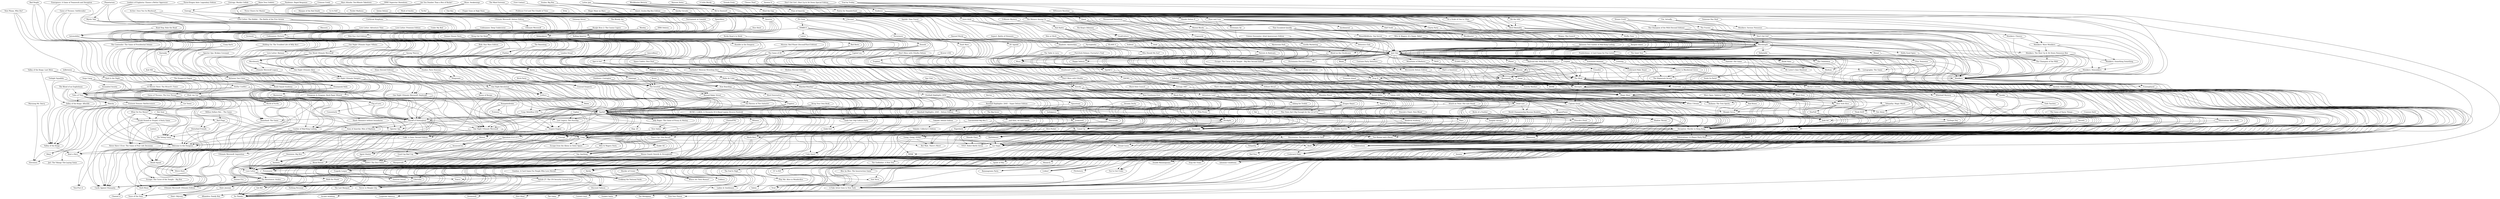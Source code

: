 digraph G {
"Two Rooms and a Boom" -> "Fiasco" ["weight"=0.0350818495637744]
"Spyfall" -> "Fiasco" ["weight"=0.0341960032599838]
"Two Rooms and a Boom" -> "Ladies & Gentlemen" ["weight"=0.137356609441151]
"Deception: Murder in Hong Kong" -> "Two Rooms and a Boom" ["weight"=0.221575394150623]
"Dracula's Feast" -> "Two Rooms and a Boom" ["weight"=0.0697466766290961]
"Spyfall" -> "Two Rooms and a Boom" ["weight"=0.248176813863743]
"Captain Sonar" -> "Two Rooms and a Boom" ["weight"=0.226700646500139]
"Salem 1692" -> "Two Rooms and a Boom" ["weight"=0.0953029850948901]
"World Championship Russian Roulette" -> "Two Rooms and a Boom" ["weight"=0.118470265930156]
"Spaceteam" -> "Two Rooms and a Boom" ["weight"=0.102812939348144]
"Dead Last" -> "Two Rooms and a Boom" ["weight"=0.171112340618706]
"Abandon Planet" -> "Two Rooms and a Boom" ["weight"=0.0611667312843813]
"Red Scare" -> "Two Rooms and a Boom" ["weight"=0.0502543767132912]
"Black Hole Council" -> "Two Rooms and a Boom" ["weight"=0.0430115026741103]
"That's Not Lemonade" -> "Two Rooms and a Boom" ["weight"=0.088124252572952]
"Spyfall" -> "No Thanks!" ["weight"=0.312028177682526]
"Spyfall" -> "Dark Moon" ["weight"=0.190055596002865]
"Spyfall" -> "Snake Oil" ["weight"=0.168581070998177]
"Spyfall" -> "Love Letter" ["weight"=0.353155582176064]
"Spyfall" -> "Coup" ["weight"=0.35036353931727]
"Spyfall" -> "Mascarade" ["weight"=0.255576340631318]
"Spyfall" -> "Concept" ["weight"=0.319902685382491]
"Spyfall" -> "Ca$h 'n Guns: Second Edition" ["weight"=0.330967094164379]
"Spyfall" -> "Sheriff of Nottingham" ["weight"=0.389302611834318]
"Spyfall" -> "Say Anything" ["weight"=0.203368797967657]
"Spyfall" -> "Time's Up! Title Recall!" ["weight"=0.189641197900653]
"Spyfall" -> "Escape from the Aliens in Outer Space" ["weight"=0.188092876373022]
"Spyfall" -> "Pictomania" ["weight"=0.198242392408461]
"Spyfall" -> "Nothing Personal" ["weight"=0.153090206290076]
"Spyfall" -> "Ladies & Gentlemen" ["weight"=0.122464022170264]
"Spyfall" -> "Libertalia" ["weight"=0.289073398929519]
"Spyfall" -> "Rent a Hero" ["weight"=0.124863781521785]
"Spyfall" -> "Agent Hunter" ["weight"=0.0864784856206063]
"Spyfall" -> "Geek Out!" ["weight"=0.0789847931781836]
"Spyfall" -> "Paperback" ["weight"=0.2458260551304]
"Spyfall" -> "BANG! The Dice Game" ["weight"=0.323987737941334]
"Spyfall" -> "Masquerade" ["weight"=0.023637135984523]
"Spyfall" -> "Tragedy Looper" ["weight"=0.198850191451018]
"Spyfall" -> "Welcome to the Dungeon" ["weight"=0.287494719148559]
"Spyfall" -> "Good Cop Bad Cop" ["weight"=0.225426481036456]
"Spyfall" -> "Camel Up" ["weight"=0.310706791203463]
"Spyfall" -> "...and then, we held hands." ["weight"=0.122861826889907]
"Spyfall" -> "AssassinCon" ["weight"=0.0636309369643036]
"Spyfall" -> "Specter Ops" ["weight"=0.237307990769944]
"Spyfall" -> "Sons of Anarchy: Men of Mayhem" ["weight"=0.115920626480145]
"Spyfall" -> "Deception: Murder in Hong Kong" ["weight"=0.362905319640337]
"Spyfall" -> "Geek Out! Pop Culture Party" ["weight"=0.0362306263346989]
"Spyfall" -> "Lost Legacy: The Starship" ["weight"=0.157194180487189]
"Spyfall" -> "Operation F.A.U.S.T." ["weight"=0.0618647317219488]
"Spyfall" -> "Dracula's Feast" ["weight"=0.0645485822836613]
"Spyfall" -> "Homeland: The Game" ["weight"=0.100624033600986]
"Spyfall" -> "[redacted]" ["weight"=0.0818201759705193]
"Spyfall" -> "Stockpile" ["weight"=0.23349417583851]
"Spyfall" -> "New Salem" ["weight"=0.0746420261311869]
"Spyfall" -> "Witness" ["weight"=0.206713888738155]
"Spyfall" -> "Slap .45" ["weight"=0.0314030657795888]
"Spyfall" -> "Jolly Roger: The Game of Piracy & Mutiny" ["weight"=0.0517496969818324]
"Spyfall" -> "Meteor" ["weight"=0.0660899381119738]
"House of Borgia" -> "Spyfall" ["weight"=0.047812029140391]
"Love Letter: Batman" -> "Spyfall" ["weight"=0.177273296046175]
"Beyond Baker Street" -> "Spyfall" ["weight"=0.133271547322632]
"Flick 'em Up!" -> "Spyfall" ["weight"=0.251184431327267]
"Love Letter: The Hobbit – The Battle of the Five Armies" -> "Spyfall" ["weight"=0.0915367050959506]
"Don't Mess with Cthulhu" -> "Spyfall" ["weight"=0.13085100640758]
"Captain Sonar" -> "Spyfall" ["weight"=0.315505414270333]
"The Grizzled" -> "Spyfall" ["weight"=0.271003473758999]
"Bring Your Own Book" -> "Spyfall" ["weight"=0.0883425750074801]
"Love Letter: Adventure Time" -> "Spyfall" ["weight"=0.0817623647886013]
"Tides of Time" -> "Spyfall" ["weight"=0.231181019870979]
"Mafia de Cuba" -> "Spyfall" ["weight"=0.227278350657182]
"Unusual Suspects" -> "Spyfall" ["weight"=0.191578655727571]
"Stellar Conflict" -> "Spyfall" ["weight"=0.101882698515368]
"Crimson Creek" -> "Spyfall" ["weight"=0.0385635141248285]
"Brick Party" -> "Spyfall" ["weight"=0.0796680019490475]
"Attack on Titan: The Last Stand" -> "Spyfall" ["weight"=0.061317305854313]
"Hoax (Second Edition)" -> "Spyfall" ["weight"=0.0827799452418348]
"Risk: Star Wars Edition" -> "Spyfall" ["weight"=0.146018030834836]
"Spaceteam" -> "Spyfall" ["weight"=0.0912695484713795]
"Dead Last" -> "Spyfall" ["weight"=0.165978644817144]
"Spyfall 2" -> "Spyfall" ["weight"=0.222447833976127]
"The Dragon & Flagon" -> "Spyfall" ["weight"=0.111203438738798]
"HMS Dolores" -> "Spyfall" ["weight"=0.112329924160054]
"Fugitive" -> "Spyfall" ["weight"=0.165983131506747]
"Codenames: Pictures" -> "Spyfall" ["weight"=0.309102289105692]
"Raise Your Goblets" -> "Spyfall" ["weight"=0.116957197173642]
"Game of Thrones: The Iron Throne" -> "Spyfall" ["weight"=0.0825424590269347]
"Codenames: Deep Undercover" -> "Spyfall" ["weight"=0.128082569530544]
"Dungeons & Dragons: Rock Paper Wizard" -> "Spyfall" ["weight"=0.0838974165762801]
"Abandon Planet" -> "Spyfall" ["weight"=0.0484251775690268]
"Game of Thrones: Oathbreaker" -> "Spyfall" ["weight"=0.0521297554461237]
"WINK" -> "No Thanks!" ["weight"=0.0965116320145366]
"Get Bit!" -> "No Thanks!" ["weight"=0.223616360678016]
"Say Anything" -> "No Thanks!" ["weight"=0.23393326840713]
"Walk the Plank!" -> "No Thanks!" ["weight"=0.116377164503655]
"Time's Up! Title Recall!" -> "No Thanks!" ["weight"=0.207334768150848]
"Article 27: The UN Security Council Game" -> "No Thanks!" ["weight"=0.100445381274148]
"Las Vegas" -> "No Thanks!" ["weight"=0.315835799905166]
"Wits & Wagers Party" -> "No Thanks!" ["weight"=0.134078751292587]
"Murder of Crows" -> "No Thanks!" ["weight"=0.0454289810473087]
"Love Letter" -> "No Thanks!" ["weight"=0.359533912919573]
"Coup" -> "No Thanks!" ["weight"=0.3168499857318]
"Paperback" -> "No Thanks!" ["weight"=0.24442109156687]
"Kobayakawa" -> "No Thanks!" ["weight"=0.171516496105905]
"Machi Koro" -> "No Thanks!" ["weight"=0.285000791412213]
"Diamonsters" -> "No Thanks!" ["weight"=0.0716743119848604]
"Going, Going, GONE!" -> "No Thanks!" ["weight"=0.148615701115873]
"Diamonds" -> "No Thanks!" ["weight"=0.263636768713463]
"Pairs" -> "No Thanks!" ["weight"=0.151457983970825]
"This Town Ain't Big Enough for the 2-4 of Us" -> "No Thanks!" ["weight"=0.0957964892131679]
"Camel Up" -> "No Thanks!" ["weight"=0.300592787473499]
"Hive Pocket" -> "No Thanks!" ["weight"=0.154148647135746]
"Dragon Slayer" -> "No Thanks!" ["weight"=0.0923871118023441]
"Stockpile" -> "No Thanks!" ["weight"=0.248786617091762]
"Rolling America" -> "No Thanks!" ["weight"=0.154304053943784]
"Karuba" -> "No Thanks!" ["weight"=0.263800178370215]
"Tak" -> "No Thanks!" ["weight"=0.101598457198305]
"Fugitive" -> "No Thanks!" ["weight"=0.157974495792337]
"Wordsy" -> "No Thanks!" ["weight"=0.0926028921444502]
"NMBR 9" -> "No Thanks!" ["weight"=0.232709540945954]
"Pit Crew" -> "No Thanks!" ["weight"=0.0873367599956965]
"Las Vegas" -> "WINK" ["weight"=0.0952475180878685]
"Kobayakawa" -> "WINK" ["weight"=0.0972896235188643]
"Love Letter" -> "Get Bit!" ["weight"=0.207996413384306]
"Walk the Plank!" -> "Get Bit!" ["weight"=0.197679599919081]
"Machi Koro" -> "Get Bit!" ["weight"=0.184551324453593]
"Diamonsters" -> "Get Bit!" ["weight"=0.0757168613776625]
"Snake Oil" -> "Say Anything" ["weight"=0.153418371601946]
"Coup" -> "Say Anything" ["weight"=0.177154585194353]
"Time's Up! Title Recall!" -> "Say Anything" ["weight"=0.234401980302601]
"Wits & Wagers Party" -> "Say Anything" ["weight"=0.137318742955643]
"Geek Out!" -> "Say Anything" ["weight"=0.0935575531070357]
"Geek Out! Pop Culture Party" -> "Say Anything" ["weight"=0.0506265620440128]
"Love Letter" -> "Walk the Plank!" ["weight"=0.112306258820231]
"Paperback" -> "Time's Up! Title Recall!" ["weight"=0.153739958162609]
"Going, Going, GONE!" -> "Article 27: The UN Security Council Game" ["weight"=0.126042009838263]
"Diamonds" -> "Article 27: The UN Security Council Game" ["weight"=0.105020530337583]
"Rumble in the Dungeon" -> "Las Vegas" ["weight"=0.0850665787011396]
"Kobayakawa" -> "Las Vegas" ["weight"=0.184245632490204]
"Rattlebones" -> "Las Vegas" ["weight"=0.125063908688392]
"Diamonds" -> "Las Vegas" ["weight"=0.229843298579016]
"Camel Up" -> "Las Vegas" ["weight"=0.287932706938213]
"Medieval Academy" -> "Las Vegas" ["weight"=0.218969632850238]
"The Game of 49" -> "Las Vegas" ["weight"=0.158499348664483]
"Stockpile" -> "Las Vegas" ["weight"=0.243111260552462]
"Medina (Second Edition)" -> "Las Vegas" ["weight"=0.150274957167108]
"Discoveries: The Journals of Lewis & Clark" -> "Las Vegas" ["weight"=0.221929032873303]
"Rolling America" -> "Las Vegas" ["weight"=0.153417667390304]
"Adventure Land" -> "Las Vegas" ["weight"=0.184926703740792]
"Karuba" -> "Las Vegas" ["weight"=0.281352156160569]
"Qwixx Deluxe" -> "Las Vegas" ["weight"=0.101381426166482]
"NMBR 9" -> "Las Vegas" ["weight"=0.235166452041269]
"Coup" -> "Wits & Wagers Party" ["weight"=0.113681029783447]
"Pairs" -> "Murder of Crows" ["weight"=0.0606335212090617]
"Love Letter" -> "Cards Against Humanity" ["weight"=0.254754328440804]
"Love Letter" -> "Terror in Meeple City" ["weight"=0.220569880831885]
"Love Letter" -> "Ultimate Werewolf: Ultimate Edition" ["weight"=0.147576114274381]
"Love Letter" -> "Dixit: Odyssey" ["weight"=0.277981362606948]
"Love Letter" -> "Dixit: Journey" ["weight"=0.167089156055855]
"Love Letter" -> "Tsuro of the Seas" ["weight"=0.170913568042819]
"Love Letter" -> "Libertalia" ["weight"=0.297864479860398]
"Love Letter" -> "Samurai Sword" ["weight"=0.123686450196054]
"Love Letter" -> "The Resistance: Avalon" ["weight"=0.377186120718197]
"Coup" -> "Love Letter" ["weight"=0.447497884549079]
"Cube Quest" -> "Love Letter" ["weight"=0.113474500317784]
"Mascarade" -> "Love Letter" ["weight"=0.257631452707657]
"Agent Hunter" -> "Love Letter" ["weight"=0.0858935168598913]
"Space Cadets: Dice Duel" -> "Love Letter" ["weight"=0.149323941404234]
"Dominion: Big Box" -> "Love Letter" ["weight"=0.0582574625697109]
"Luchador! Mexican Wrestling Dice" -> "Love Letter" ["weight"=0.0765874475648558]
"BANG! The Dice Game" -> "Love Letter" ["weight"=0.331645463811155]
"Machi Koro" -> "Love Letter" ["weight"=0.366571986299844]
"Concept" -> "Love Letter" ["weight"=0.303857047170206]
"One Night Ultimate Werewolf" -> "Love Letter" ["weight"=0.348790592445708]
"Masquerade" -> "Love Letter" ["weight"=0.0252735379187521]
"Antidote" -> "Love Letter" ["weight"=0.0844939947616771]
"Clusterf**k!" -> "Love Letter" ["weight"=0.0296458285706554]
"Camel Up" -> "Love Letter" ["weight"=0.357234362263293]
"Hive Pocket" -> "Love Letter" ["weight"=0.183953971563029]
"Castles of Mad King Ludwig" -> "Love Letter" ["weight"=0.330950424517011]
"Tokaido: Collector's Edition" -> "Love Letter" ["weight"=0.0770671259469282]
"Pandemic: Contagion" -> "Love Letter" ["weight"=0.123880451308524]
"Sheriff of Nottingham" -> "Love Letter" ["weight"=0.386999790052528]
"Lost Legacy: The Starship" -> "Love Letter" ["weight"=0.16351793118278]
"Mouse Guard: Swords & Strongholds" -> "Love Letter" ["weight"=0.0320160271487946]
"Cypher" -> "Love Letter" ["weight"=0.0775838011040685]
"Carcassonne Big Box 5" -> "Love Letter" ["weight"=0.0592813598751299]
"Between Two Cities" -> "Love Letter" ["weight"=0.247300305295769]
"Entropy" -> "Love Letter" ["weight"=0.0539045092225323]
"The Grizzled" -> "Love Letter" ["weight"=0.270700206774681]
"Fog of Love" -> "Love Letter" ["weight"=0.163474203421839]
"Three Cheers for Master" -> "Love Letter" ["weight"=0.0522279399938662]
"Mafia de Cuba" -> "Love Letter" ["weight"=0.164615361161921]
"Mysterium" -> "Love Letter" ["weight"=0.361406600551149]
"Love Letter: Premium Edition" -> "Love Letter" ["weight"=0.183610594984603]
"Iberia" -> "Love Letter" ["weight"=0.18887777269]
"Coup" -> "Cards Against Humanity" ["weight"=0.252617404311115]
"Coup" -> "Snake Oil" ["weight"=0.140453290089315]
"Coup" -> "Escape from the Aliens in Outer Space" ["weight"=0.162279721491979]
"Coup" -> "Skull" ["weight"=0.336020970866286]
"Coup" -> "The Resistance: Avalon" ["weight"=0.37802661628031]
"Coup" -> "Blood Bound" ["weight"=0.108319464447043]
"One Night Ultimate Werewolf" -> "Coup" ["weight"=0.371480228524148]
"Coup: Rebellion G54" -> "Coup" ["weight"=0.195145549485473]
"Clusterf**k!" -> "Coup" ["weight"=0.0297883085921008]
"Ultimate Werewolf" -> "Coup" ["weight"=0.056082477770311]
"Ultimate Werewolf: Deluxe Edition" -> "Coup" ["weight"=0.111340956881882]
"Hive Pocket" -> "Coup" ["weight"=0.16931779449425]
"Deception: Murder in Hong Kong" -> "Coup" ["weight"=0.323645102186315]
"Sheriff of Nottingham" -> "Coup" ["weight"=0.390847370972843]
"One Night Ultimate Werewolf: Daybreak" -> "Coup" ["weight"=0.206387489060527]
"Grifters" -> "Coup" ["weight"=0.105894930738875]
"Captain Sonar" -> "Coup" ["weight"=0.283510991965786]
"One Night Revolution" -> "Coup" ["weight"=0.14057129567676]
"Secret Hitler" -> "Coup" ["weight"=0.313593662454504]
"Red Flags" -> "Coup" ["weight"=0.0581525043363099]
"Scrimish" -> "Coup" ["weight"=0.0374100661417708]
"Million Dollars But... The Game" -> "Coup" ["weight"=0.0410466367722294]
"Secrets" -> "Coup" ["weight"=0.122893484771981]
"Donner Dinner Party" -> "Coup" ["weight"=0.0542816208677013]
"What Do You Meme?" -> "Coup" ["weight"=0.0790785384894899]
"...and then, we held hands." -> "Paperback" ["weight"=0.14389994132578]
"Bring Your Own Book" -> "Paperback" ["weight"=0.101722473195382]
"Fugitive" -> "Paperback" ["weight"=0.218616593539328]
"Word Domination" -> "Paperback" ["weight"=0.148690971242243]
"Wordsy" -> "Paperback" ["weight"=0.125307029672776]
"Now Boarding" -> "Paperback" ["weight"=0.123557767995971]
"Burgle Bros 2: The Casino Capers" -> "Paperback" ["weight"=0.0889408368980334]
"Kobayakawa" -> "Rumble in the Dungeon" ["weight"=0.0850467610189503]
"Pocket Madness" -> "Kobayakawa" ["weight"=0.0936182496939255]
"NMBR 9" -> "Kobayakawa" ["weight"=0.14439235017037]
"Machi Koro" -> "Alhambra: Family Box" ["weight"=0.055794286368815]
"Diamonsters" -> "Machi Koro" ["weight"=0.101142863358969]
"Camel Up" -> "Machi Koro" ["weight"=0.322574647966427]
"Tokaido: Collector's Edition" -> "Machi Koro" ["weight"=0.078249532325171]
"Pandemic: Contagion" -> "Machi Koro" ["weight"=0.13435024161406]
"Going, Going, GONE!" -> "But Wait, There's More!" ["weight"=0.104925773114484]
"Going, Going, GONE!" -> "Dread Curse" ["weight"=0.0786707572337862]
"Diamonds" -> "Going, Going, GONE!" ["weight"=0.181547490491134]
"Stockpile" -> "Going, Going, GONE!" ["weight"=0.130120482457202]
"Vault Wars" -> "Going, Going, GONE!" ["weight"=0.0876986561770367]
"Spit It Out!" -> "Going, Going, GONE!" ["weight"=0.103685798524073]
"Diamonds" -> "But Wait, There's More!" ["weight"=0.114233642390903]
"Diamonds" -> "Dread Curse" ["weight"=0.0985297523516023]
"Diamonds" -> "VOLT: Robot Battle Arena" ["weight"=0.0906906384364705]
"Diamonds" -> "Shinobi Clans" ["weight"=0.0578064574251395]
"Diamonds" -> "Rattlebones" ["weight"=0.134351397891658]
"Pairs" -> "Diamonds" ["weight"=0.158942341099372]
"This Town Ain't Big Enough for the 2-4 of Us" -> "Diamonds" ["weight"=0.0975247362050871]
"Bring Out Yer Dead" -> "Diamonds" ["weight"=0.0851379789874954]
"The Game of 49" -> "Diamonds" ["weight"=0.198869021710256]
"Stockpile" -> "Diamonds" ["weight"=0.221732543172586]
"DragonFlame" -> "Diamonds" ["weight"=0.0522919936083005]
"Medina (Second Edition)" -> "Diamonds" ["weight"=0.158257004636611]
"Birds of a Feather" -> "Diamonds" ["weight"=0.0966468624972829]
"Vault Wars" -> "Diamonds" ["weight"=0.100676655596723]
"Nevermore" -> "Diamonds" ["weight"=0.122777875001747]
"Spit It Out!" -> "Diamonds" ["weight"=0.0943072320373399]
"Baseball Highlights: 2045 – Deluxe Edition" -> "Diamonds" ["weight"=0.0857329383501765]
"Rolling America" -> "Diamonds" ["weight"=0.18819878714232]
"Baseball Highlights: 2045 – Super Deluxe Edition" -> "Diamonds" ["weight"=0.0712231205190402]
"America" -> "Diamonds" ["weight"=0.136255744761902]
"Speechless" -> "Diamonds" ["weight"=0.0606069483375656]
"Dice Heist" -> "Diamonds" ["weight"=0.0759009184648402]
"Are You Dumber Than a Box of Rocks?" -> "Diamonds" ["weight"=0.0709521628580796]
"Ta-Da!" -> "Diamonds" ["weight"=0.0487966037510419]
"Indulgence" -> "Diamonds" ["weight"=0.154585335191748]
"Tournament at Camelot" -> "Diamonds" ["weight"=0.113537890062969]
"Football Highlights 2052" -> "Diamonds" ["weight"=0.0670874508052564]
"1st & Roll" -> "Diamonds" ["weight"=0.0425119285081442]
"This Town Ain't Big Enough for the 2-4 of Us" -> "Pairs" ["weight"=0.113669758138412]
"Dragon Slayer" -> "Pairs" ["weight"=0.104379931780342]
"I Hate Zombies" -> "Pairs" ["weight"=0.0709139883762355]
"Tak" -> "Pairs" ["weight"=0.114853330194285]
"This Town Ain't Big Enough for the 2-4 of Us" -> "Where Art Thou Romeo?" ["weight"=0.109171348755893]
"This Town Ain't Big Enough for the 2-4 of Us" -> "Templar Intrigue" ["weight"=0.115125762052823]
"Dragon Slayer" -> "This Town Ain't Big Enough for the 2-4 of Us" ["weight"=0.116389951873015]
"I Hate Zombies" -> "This Town Ain't Big Enough for the 2-4 of Us" ["weight"=0.0812384142532143]
"Camel Up" -> "Concept" ["weight"=0.290850233027024]
"Camel Up" -> "Pictomania" ["weight"=0.174941787460947]
"Camel Up" -> "Alhambra: Family Box" ["weight"=0.0589731354339985]
"Medieval Academy" -> "Camel Up" ["weight"=0.194582558731439]
"Black Fleet" -> "Camel Up" ["weight"=0.194865891643686]
"Pandemic: Contagion" -> "Camel Up" ["weight"=0.120051626525418]
"Stockpile" -> "Camel Up" ["weight"=0.215989347043015]
"Carcassonne Big Box 5" -> "Camel Up" ["weight"=0.0612528825302787]
"Karuba" -> "Camel Up" ["weight"=0.284487816669169]
"Dragon Slayer" -> "Where Art Thou Romeo?" ["weight"=0.0798496326701736]
"I Hate Zombies" -> "Dragon Slayer" ["weight"=0.0702824091790626]
"Stockpile" -> "Corporate America" ["weight"=0.0862660283339833]
"Vault Wars" -> "Stockpile" ["weight"=0.108399271121868]
"Baseball Highlights: 2045 – Deluxe Edition" -> "Stockpile" ["weight"=0.0691413819571747]
"Baseball Highlights: 2045 – Super Deluxe Edition" -> "Stockpile" ["weight"=0.0659492506572047]
"Indulgence" -> "Stockpile" ["weight"=0.127302099162381]
"Tournament at Camelot" -> "Stockpile" ["weight"=0.120333574763812]
"Divinity Derby" -> "Stockpile" ["weight"=0.0789559651115854]
"The Big Score" -> "Stockpile" ["weight"=0.0610702845652341]
"Rolling America" -> "Trekking the National Parks" ["weight"=0.0813941488831729]
"Rolling America" -> "The Game of 49" ["weight"=0.180440737310863]
"Rolling America" -> "Discount Salmon" ["weight"=0.0428866791803576]
"Rolling America" -> "Bad Beets" ["weight"=0.0719889362202886]
"America" -> "Rolling America" ["weight"=0.141781649651781]
"Dice Heist" -> "Rolling America" ["weight"=0.0772058128345895]
"Qwixx Deluxe" -> "Rolling America" ["weight"=0.154945072501949]
"Karuba" -> "Medieval Academy" ["weight"=0.233241851980448]
"Karuba" -> "Codinca" ["weight"=0.102858000767822]
"Karuba" -> "Mythe" ["weight"=0.0830149830882739]
"Karuba" -> "Arcane Academy" ["weight"=0.112553702331105]
"Karuba" -> "Piña Pirata" ["weight"=0.0773040160695879]
"Karuba" -> "Black Fleet" ["weight"=0.184239559970257]
"Karuba" -> "Discoveries: The Journals of Lewis & Clark" ["weight"=0.224230145749284]
"Karuba" -> "Best Treehouse Ever" ["weight"=0.146896276344413]
"Karuba" -> "Raptor" ["weight"=0.238612585533749]
"Karuba" -> "Adventure Land" ["weight"=0.25827173455513]
"Latice" -> "Karuba" ["weight"=0.0529907956634439]
"Rocky Road à la Mode" -> "Karuba" ["weight"=0.11507736575356]
"Capital Lux" -> "Karuba" ["weight"=0.152537116410488]
"Honshū" -> "Karuba" ["weight"=0.216756562707419]
"NMBR 9" -> "Karuba" ["weight"=0.269482993836424]
"Spy Club" -> "Karuba" ["weight"=0.105483762607999]
"Word Domination" -> "Fugitive" ["weight"=0.118459817191269]
"Now Boarding" -> "Fugitive" ["weight"=0.153919790655684]
"Sabotage" -> "Fugitive" ["weight"=0.115940832315156]
"Getaway Driver" -> "Fugitive" ["weight"=0.137030796209412]
"Burgle Bros 2: The Casino Capers" -> "Fugitive" ["weight"=0.125237936189442]
"Wordsy" -> "Word Domination" ["weight"=0.0860519601213356]
"NMBR 9" -> "Latice" ["weight"=0.0539690477310955]
"NMBR 9" -> "Honshū" ["weight"=0.226669553204202]
"Pit Crew" -> "NMBR 9" ["weight"=0.109931842347922]
"Pit Crew" -> "The Godfather: A New Don" ["weight"=0.0646634553119102]
"Tapple" -> "Telestrations" ["weight"=0.137602313112655]
"Telestrations: 12 Player Party Pack" -> "Telestrations" ["weight"=0.183115562062507]
"Deception: Murder in Hong Kong" -> "Telestrations" ["weight"=0.279585237401167]
"Telestrations After Dark" -> "Telestrations" ["weight"=0.131666784060716]
"Sushi Go Party!" -> "Telestrations" ["weight"=0.246337062914326]
"Cranium Dark" -> "Telestrations" ["weight"=0.0255326669588025]
"Just One" -> "Telestrations" ["weight"=0.317401333508072]
"Just One" -> "Tapple" ["weight"=0.13196811949275]
"Deception: Murder in Hong Kong" -> "Telestrations: 12 Player Party Pack" ["weight"=0.161930241779307]
"Just One" -> "Telestrations: 12 Player Party Pack" ["weight"=0.148299083963664]
"Telestrations After Dark" -> "Telestrations: 12 Player Party Pack" ["weight"=0.0971539699741631]
"The Game of Nasty Things..." -> "Telestrations: 12 Player Party Pack" ["weight"=0.0320279736073386]
"Sheriff of Nottingham" -> "Deception: Murder in Hong Kong" ["weight"=0.36233856753696]
"Captain Sonar" -> "Deception: Murder in Hong Kong" ["weight"=0.342185774047753]
"Deception: Murder in Hong Kong" -> "Skull" ["weight"=0.307607973073385]
"Don't Mess with Cthulhu" -> "Deception: Murder in Hong Kong" ["weight"=0.136448338006781]
"Telestrations After Dark" -> "Deception: Murder in Hong Kong" ["weight"=0.0992260784251745]
"Salem 1692" -> "Deception: Murder in Hong Kong" ["weight"=0.12656703140175]
"Mission: Red Planet (Second/Third Edition)" -> "Deception: Murder in Hong Kong" ["weight"=0.260685930562057]
"World Championship Russian Roulette" -> "Deception: Murder in Hong Kong" ["weight"=0.087283559939664]
"Attack on Titan: The Last Stand" -> "Deception: Murder in Hong Kong" ["weight"=0.0662873322490162]
"The Game of Nasty Things..." -> "Deception: Murder in Hong Kong" ["weight"=0.0276224118141566]
"Dead Last" -> "Deception: Murder in Hong Kong" ["weight"=0.165973457603058]
"Rising 5: Runes of Asteros" -> "Deception: Murder in Hong Kong" ["weight"=0.144553180217322]
"Sushi Go Party!" -> "Deception: Murder in Hong Kong" ["weight"=0.2998948723031]
"Spyfall 2" -> "Deception: Murder in Hong Kong" ["weight"=0.186133396038949]
"Codenames: Pictures" -> "Deception: Murder in Hong Kong" ["weight"=0.304029662119358]
"Secrets" -> "Deception: Murder in Hong Kong" ["weight"=0.152980323073275]
"Burke's Gambit" -> "Deception: Murder in Hong Kong" ["weight"=0.095172190820411]
"Tortuga 1667" -> "Deception: Murder in Hong Kong" ["weight"=0.132287734698478]
"Werewords" -> "Deception: Murder in Hong Kong" ["weight"=0.242676686928186]
"DC Spyfall" -> "Deception: Murder in Hong Kong" ["weight"=0.0590397378927998]
"Patriots & Redcoats" -> "Deception: Murder in Hong Kong" ["weight"=0.0379932377535384]
"Bargain Quest" -> "Deception: Murder in Hong Kong" ["weight"=0.126539434041764]
"Decrypto" -> "Deception: Murder in Hong Kong" ["weight"=0.333777634246032]
"Crossfire" -> "Deception: Murder in Hong Kong" ["weight"=0.131233133868943]
"GROWL" -> "Deception: Murder in Hong Kong" ["weight"=0.058553975398561]
"Treasure Island" -> "Deception: Murder in Hong Kong" ["weight"=0.18933998878103]
"Deadwood 1876" -> "Deception: Murder in Hong Kong" ["weight"=0.0885476337609076]
"Werewords Deluxe Edition" -> "Deception: Murder in Hong Kong" ["weight"=0.167845033579333]
"Cryptid" -> "Deception: Murder in Hong Kong" ["weight"=0.271547935979899]
"Don't Mess with Cthulhu Deluxe" -> "Deception: Murder in Hong Kong" ["weight"=0.0992884133559829]
"Just One" -> "Deception: Murder in Hong Kong" ["weight"=0.346830035984648]
"GoodCritters" -> "Deception: Murder in Hong Kong" ["weight"=0.141575897873806]
"Spyfall: Time Travel" -> "Deception: Murder in Hong Kong" ["weight"=0.0508724306228381]
"Hail Hydra" -> "Deception: Murder in Hong Kong" ["weight"=0.14219625485478]
"The Menace Among Us" -> "Deception: Murder in Hong Kong" ["weight"=0.0621966257513399]
"The Game of Nasty Things..." -> "Telestrations After Dark" ["weight"=0.0522555518681537]
"Cranium Dark" -> "Telestrations After Dark" ["weight"=0.0382606460705826]
"Sushi Go Party!" -> "Skull" ["weight"=0.284502906216074]
"Just One" -> "Sushi Go Party!" ["weight"=0.32876147152937]
"Bargain Quest" -> "Sushi Go Party!" ["weight"=0.127767752410279]
"Just One" -> "Cockroach Poker" ["weight"=0.25957728648891]
"Just One" -> "Anomia" ["weight"=0.168547241304367]
"Just One" -> "Skull" ["weight"=0.334211045605386]
"Just One" -> "Cockroach Poker Royal" ["weight"=0.161298611056292]
"Just One" -> "A Fake Artist Goes to New York" ["weight"=0.286414477188518]
"Just One" -> "Funemployed" ["weight"=0.08660320506915]
"Just One" -> "Monikers" ["weight"=0.205723879378481]
"Just One" -> "Crossing" ["weight"=0.112738560209235]
"Just One" -> "Insider" ["weight"=0.220250448257667]
"Just One" -> "Decrypto" ["weight"=0.411661478806097]
"Just One" -> "The Chameleon" ["weight"=0.191896139963316]
"Just One" -> "Schummel Hummel" ["weight"=0.0582848743209939]
"Just One" -> "The Mind" ["weight"=0.402942848524337]
"Just One" -> "Linkee!" ["weight"=0.0889812768397064]
"Just One" -> "The Game" ["weight"=0.267435931280679]
"Just One" -> "ICECOOL" ["weight"=0.276861143566223]
"Just One" -> "Mr Lister's Quiz Shootout" ["weight"=0.0598630898374971]
"Just One" -> "Rising 5: Runes of Asteros" ["weight"=0.133439571275541]
"Just One" -> "Junk Art" ["weight"=0.23894271370626]
"Just One" -> "Meeple Circus" ["weight"=0.206737891066607]
"Just One" -> "Happy Salmon" ["weight"=0.222389046335605]
"Just One" -> "Not Alone" ["weight"=0.214962155811333]
"Just One" -> "When I Dream" ["weight"=0.229008197276621]
"Just One" -> "Listography: The Game" ["weight"=0.0284369497912954]
"Just One" -> "Hive Mind" ["weight"=0.0876268121727649]
"Just One" -> "Bananagrams Party" ["weight"=0.0323726085403478]
"Just One" -> "Word Slam" ["weight"=0.138435131774739]
"Just One" -> "Sub Terra" ["weight"=0.14873641913571]
"Just One" -> "New York Slice" ["weight"=0.188166158313869]
"Just One" -> "Magic Maze" ["weight"=0.331947029400325]
"Just One" -> "Mountains of Madness" ["weight"=0.137343396462578]
"Just One" -> "CrossTalk" ["weight"=0.116199691731914]
"Just One" -> "Photosynthesis" ["weight"=0.273585440809163]
"Just One" -> "Werewords" ["weight"=0.261496611084439]
"Just One" -> "The Shipwreck Arcana" ["weight"=0.190877995222213]
"Just One" -> "Cursed Court" ["weight"=0.0939080469908516]
"Just One" -> "That's a Question!" ["weight"=0.127106705212224]
"Just One" -> "Visitor in Blackwood Grove" ["weight"=0.0802332512852991]
"Just One" -> "Sonar" ["weight"=0.108358742486859]
"Just One" -> "Blank" ["weight"=0.0602474428238405]
"Just One" -> "Costume Party Detective" ["weight"=0.0458414030844826]
"Just One" -> "Escape: The Curse of the Temple – Big Box Second Edition" ["weight"=0.052484647595321]
"Just One" -> "Sunken Sailor" ["weight"=0.0342659557434182]
"Just One" -> "Muse" ["weight"=0.150433601934543]
"Just One" -> "Medium" ["weight"=0.182270686919392]
"Just One" -> "Drop It" ["weight"=0.202838636670145]
"Just One" -> "Illusion" ["weight"=0.257463763631252]
"Just One" -> "Werewords Deluxe Edition" ["weight"=0.169588090648011]
"Just One" -> "Railroad Ink: Deep Blue Edition" ["weight"=0.283012337854277]
"Just One" -> "Cryptid" ["weight"=0.334024572378839]
"Just One" -> "TEAM3 PINK" ["weight"=0.125497884852115]
"Just One" -> "TAGS" ["weight"=0.118769558128492]
"Just One" -> "Pantone: The Game" ["weight"=0.095471051749973]
"Just One" -> "Pictomania (Second Edition)" ["weight"=0.172449059021881]
"Just One" -> "Planet" ["weight"=0.198598075702772]
"Just One" -> "Blank Slate" ["weight"=0.11691739774001]
"Gorilla Marketing" -> "Just One" ["weight"=0.0512091042101994]
"GoodCritters" -> "Just One" ["weight"=0.133464030188266]
"dude" -> "Just One" ["weight"=0.0758879026293281]
"Detective Club" -> "Just One" ["weight"=0.231315582812457]
"Hail Hydra" -> "Just One" ["weight"=0.121168021101868]
"Trapwords" -> "Just One" ["weight"=0.201756218571564]
"Between Two Castles of Mad King Ludwig" -> "Just One" ["weight"=0.214390491588504]
"Men at Work" -> "Just One" ["weight"=0.170329947549121]
"Wavelength" -> "Just One" ["weight"=0.381812787994554]
"Subtext" -> "Just One" ["weight"=0.095118889835229]
"Blockbuster" -> "Just One" ["weight"=0.106807839429]
"Pictionary Air" -> "Just One" ["weight"=0.0574801920801302]
"Quirky Circuits" -> "Just One" ["weight"=0.117111664587747]
"Letter Jam" -> "Just One" ["weight"=0.276191468875035]
"Finger Guns at High Noon" -> "Just One" ["weight"=0.063614652923051]
"Paranormal Detectives" -> "Just One" ["weight"=0.147950685560064]
"Trial by Trolley" -> "Just One" ["weight"=0.119025972939591]
"Magic Maze on Mars" -> "Just One" ["weight"=0.0773192819533436]
"Wits & Wagers: It's Vegas, Baby!" -> "Just One" ["weight"=0.120898043660169]
"The Mind Extreme" -> "Just One" ["weight"=0.101779233511317]
"Incohearent" -> "Just One" ["weight"=0.0290484606550145]
"5-Minute Mystery" -> "Just One" ["weight"=0.117963989611973]
"Mysterium Park" -> "Just One" ["weight"=0.17693919925489]
"Hues and Cues" -> "Just One" ["weight"=0.193226764546104]
"Herd Mentality" -> "Just One" ["weight"=0.159111241652844]
"Poetry for Neanderthals" -> "Just One" ["weight"=0.126625766326673]
"A Little Wordy" -> "Just One" ["weight"=0.0846148688703844]
"MonsDRAWsity: Top Secret" -> "Just One" ["weight"=0.0454360647088002]
"That Escalated Quickly" -> "Just One" ["weight"=0.0580244686431462]
"The Resistance: Avalon" -> "Cards Against Humanity" ["weight"=0.183753205141611]
"Clusterf**k!" -> "Cards Against Humanity" ["weight"=0.050000239415882]
"The Voting Game" -> "Cards Against Humanity" ["weight"=0.0638085403546105]
"Disturbed Friends" -> "Cards Against Humanity" ["weight"=0.0622080258259423]
"Red Flags" -> "Cards Against Humanity" ["weight"=0.0860772586383007]
"Drunk Stoned or Stupid: A Party Game" -> "Cards Against Humanity" ["weight"=0.0519708575004756]
"Million Dollars But... The Game" -> "Cards Against Humanity" ["weight"=0.050999105953007]
"Bad People" -> "Cards Against Humanity" ["weight"=0.0396839268900782]
"What Do You Meme?" -> "Cards Against Humanity" ["weight"=0.145441888006197]
"New Phone, Who Dis?" -> "Cards Against Humanity" ["weight"=0.0429238894070976]
"One Night Ultimate Werewolf" -> "The Resistance: Avalon" ["weight"=0.329658111624564]
"The Resistance: Avalon" -> "Ultimate Werewolf: Ultimate Edition" ["weight"=0.153332540950256]
"The Resistance: Avalon" -> "Dixit: Journey" ["weight"=0.143485641516983]
"Blood Bound" -> "The Resistance: Avalon" ["weight"=0.137569908044095]
"Ultimate Werewolf: Inquisition" -> "The Resistance: Avalon" ["weight"=0.100953555825486]
"The Resistance: Avalon" -> "Dixit: Odyssey" ["weight"=0.260896383876446]
"The Voting Game" -> "Never Have I Ever: The Game of Poor Life Decisions" ["weight"=0.0435009310895951]
"Disturbed Friends" -> "The Voting Game" ["weight"=0.0704718873895841]
"Red Flags" -> "The Voting Game" ["weight"=0.0573803601096439]
"Drunk Stoned or Stupid: A Party Game" -> "The Voting Game" ["weight"=0.0691787266482758]
"Bad People" -> "The Voting Game" ["weight"=0.0422062060534218]
"Hot Seat" -> "The Voting Game" ["weight"=0.0735409199501394]
"What Do You Meme?" -> "The Voting Game" ["weight"=0.0780442262066201]
"Red Flags" -> "Disturbed Friends" ["weight"=0.0420108026612034]
"Bad People" -> "Disturbed Friends" ["weight"=0.055807798247067]
"Million Dollars But... The Game" -> "Red Flags" ["weight"=0.0356689452091098]
"What Do You Meme?" -> "Red Flags" ["weight"=0.0574356073496524]
"Drunk Stoned or Stupid: A Party Game" -> "Never Have I Ever: The Game of Poor Life Decisions" ["weight"=0.0708569479331147]
"What Do You Meme?" -> "Drunk Stoned or Stupid: A Party Game" ["weight"=0.0663983599381]
"Hot Seat" -> "Drunk Stoned or Stupid: A Party Game" ["weight"=0.0482853851100699]
"New Phone, Who Dis?" -> "Drunk Stoned or Stupid: A Party Game" ["weight"=0.0459905418868823]
"What Do You Meme?" -> "Never Have I Ever: The Game of Poor Life Decisions" ["weight"=0.0524757059277976]
"New Phone, Who Dis?" -> "What Do You Meme?" ["weight"=0.107964595121324]
"Libertalia" -> "Terror in Meeple City" ["weight"=0.217115517522141]
"Cube Quest" -> "Terror in Meeple City" ["weight"=0.158017551553299]
"Space Cadets: Dice Duel" -> "Terror in Meeple City" ["weight"=0.186736072904549]
"Luchador! Mexican Wrestling Dice" -> "Terror in Meeple City" ["weight"=0.107595641347401]
"Mars Attacks: Ten-Minute Takedown" -> "Terror in Meeple City" ["weight"=0.0855528217367783]
"WWE Superstar Showdown" -> "Terror in Meeple City" ["weight"=0.0711677994154994]
"Mascarade" -> "Libertalia" ["weight"=0.239930176186277]
"The Grizzled" -> "Libertalia" ["weight"=0.236707624027231]
"Libertalia" -> "Nothing Personal" ["weight"=0.174428925564339]
"Space Cadets: Dice Duel" -> "Libertalia" ["weight"=0.171016876751307]
"Tragedy Looper" -> "Libertalia" ["weight"=0.177333763706095]
"[redacted]" -> "Libertalia" ["weight"=0.0772443025833441]
"Space Cadets: Dice Duel" -> "Cube Quest" ["weight"=0.112588330874693]
"Luchador! Mexican Wrestling Dice" -> "Cube Quest" ["weight"=0.0899731785399654]
"Mars Attacks: Ten-Minute Takedown" -> "Cube Quest" ["weight"=0.0792552217707875]
"Space Cadets: Dice Duel" -> "Mascarade" ["weight"=0.154178776523401]
"WWE Superstar Showdown" -> "Luchador! Mexican Wrestling Dice" ["weight"=0.101906919958361]
"Specter Ops" -> "Dark Moon" ["weight"=0.185995116568051]
"Sons of Anarchy: Men of Mayhem" -> "Dark Moon" ["weight"=0.111738512047439]
"Sheriff of Nottingham" -> "Dark Moon" ["weight"=0.166592040939652]
"Homeland: The Game" -> "Dark Moon" ["weight"=0.143077384767973]
"House of Borgia" -> "Dark Moon" ["weight"=0.0651970335600699]
"Emergence: A Game of Teamwork and Deception" -> "Dark Moon" ["weight"=0.0505189637441378]
"Game of Thrones: The Iron Throne" -> "Dark Moon" ["weight"=0.0831031726920152]
"Sheriff of Nottingham" -> "Specter Ops" ["weight"=0.23360104161636]
"Flick 'em Up!" -> "Specter Ops" ["weight"=0.177095452622399]
"Specter Ops: Broken Covenant" -> "Specter Ops" ["weight"=0.183939833296331]
"Sheriff of Nottingham" -> "Sons of Anarchy: Men of Mayhem" ["weight"=0.122699206824391]
"Homeland: The Game" -> "Sons of Anarchy: Men of Mayhem" ["weight"=0.190815058106303]
"Sheriff of Nottingham" -> "One Night Ultimate Werewolf" ["weight"=0.346126899897448]
"Sheriff of Nottingham" -> "Ca$h 'n Guns: Second Edition" ["weight"=0.345754376987595]
"Sheriff of Nottingham" -> "Castles of Mad King Ludwig" ["weight"=0.306268013143332]
"Sheriff of Nottingham" -> "Tsuro of the Seas" ["weight"=0.165538402220481]
"Sheriff of Nottingham" -> "Dominion: Big Box" ["weight"=0.0524740322044351]
"Sheriff of Nottingham" -> "BANG! The Dice Game" ["weight"=0.343622974002306]
"Sheriff of Nottingham" -> "Welcome to the Dungeon" ["weight"=0.282439449713369]
"Sheriff of Nottingham" -> "Antidote" ["weight"=0.0851233645758588]
"Sheriff of Nottingham" -> "Escape: The Curse of the Temple – Big Box" ["weight"=0.0943637448985265]
"Steampunk Rally" -> "Sheriff of Nottingham" ["weight"=0.182738704977213]
"One Night Ultimate Werewolf: Daybreak" -> "Sheriff of Nottingham" ["weight"=0.19875552299372]
"Love Letter: Batman" -> "Sheriff of Nottingham" ["weight"=0.183749715781813]
"Flick 'em Up!" -> "Sheriff of Nottingham" ["weight"=0.23594162247749]
"Love Letter: The Hobbit – The Battle of the Five Armies" -> "Sheriff of Nottingham" ["weight"=0.0912927842302225]
"Love Letter: Adventure Time" -> "Sheriff of Nottingham" ["weight"=0.090018035946527]
"Fog of Love" -> "Sheriff of Nottingham" ["weight"=0.160935598037483]
"Mission: Red Planet (Second/Third Edition)" -> "Sheriff of Nottingham" ["weight"=0.266714813894348]
"Mysterium" -> "Sheriff of Nottingham" ["weight"=0.347165063927567]
"Hoax (Second Edition)" -> "Sheriff of Nottingham" ["weight"=0.0783868378539897]
"Scrimish" -> "Sheriff of Nottingham" ["weight"=0.0334917230715799]
"Leaders of Euphoria: Choose a Better Oppressor" -> "Sheriff of Nottingham" ["weight"=0.0700760755507153]
"Love Letter: Premium Edition" -> "Sheriff of Nottingham" ["weight"=0.158817618444765]
"Archer: Once You Go Blackmail..." -> "Sheriff of Nottingham" ["weight"=0.0653211042879492]
"Codenames: Pictures" -> "Sheriff of Nottingham" ["weight"=0.294389406602215]
"Codenames: Deep Undercover" -> "Sheriff of Nottingham" ["weight"=0.122407590657945]
"Specter Ops: Broken Covenant" -> "Sheriff of Nottingham" ["weight"=0.0567916963119431]
"Emergence: A Game of Teamwork and Deception" -> "Homeland: The Game" ["weight"=0.0349030897025743]
"Game of Thrones: The Iron Throne" -> "Homeland: The Game" ["weight"=0.0840472576797695]
"Game of Thrones: Oathbreaker" -> "Homeland: The Game" ["weight"=0.0594858033409412]
"Cutthroat Kingdoms" -> "House of Borgia" ["weight"=0.0487094729562695]
"Game of Thrones: Oathbreaker" -> "Game of Thrones: The Iron Throne" ["weight"=0.096410669645649]
"Geek Out!" -> "Snake Oil" ["weight"=0.0643395085822584]
"Geek Out! Pop Culture Party" -> "Geek Out!" ["weight"=0.368571255459537]
"One Night Ultimate Werewolf" -> "Ultimate Werewolf: Ultimate Edition" ["weight"=0.160372566133407]
"Ultimate Werewolf: Inquisition" -> "Ultimate Werewolf: Ultimate Edition" ["weight"=0.148638577156808]
"Dixit: Journey" -> "Dixit: Odyssey" ["weight"=0.222426203273712]
"Castles of Mad King Ludwig" -> "Tsuro of the Seas" ["weight"=0.147736677090422]
"BANG! The Dice Game" -> "Tsuro of the Seas" ["weight"=0.146983850166697]
"Mascarade" -> "Samurai Sword" ["weight"=0.128883914009738]
"Mascarade" -> "The Last Banquet" ["weight"=0.06507126983158]
"Mayday!Mayday!" -> "Mascarade" ["weight"=0.0753701093759921]
"Mafia de Cuba" -> "Mascarade" ["weight"=0.198184210716452]
"Millions of Dollars" -> "Mascarade" ["weight"=0.0761876304043831]
"HMS Dolores" -> "Mascarade" ["weight"=0.113618504811954]
"Empire Engine" -> "Agent Hunter" ["weight"=0.105959608283718]
"Lost Legacy: The Starship" -> "Agent Hunter" ["weight"=0.112327591789625]
"Cypher" -> "Agent Hunter" ["weight"=0.085909938416705]
"Rumpelstiltskin" -> "Agent Hunter" ["weight"=0.0789775452254925]
"Ca$h 'n Guns: Second Edition" -> "BANG! The Dice Game" ["weight"=0.311917227462539]
"The Grizzled" -> "BANG! The Dice Game" ["weight"=0.243804302223859]
"Good Cop Bad Cop" -> "BANG! The Dice Game" ["weight"=0.193413514314548]
"Risk: Star Wars Edition" -> "BANG! The Dice Game" ["weight"=0.153637142988535]
"Concept" -> "Pictomania" ["weight"=0.18954912582623]
"Witness" -> "Concept" ["weight"=0.173415742218667]
"Unusual Suspects" -> "Concept" ["weight"=0.181697485779519]
"Brick Party" -> "Concept" ["weight"=0.0819230186212919]
"Raise Your Goblets" -> "Concept" ["weight"=0.107412736270252]
"One Night Ultimate Werewolf" -> "Blood Bound" ["weight"=0.120993814469093]
"One Night Ultimate Werewolf" -> "Ultimate Werewolf: Inquisition" ["weight"=0.113252915357607]
"Coup: Rebellion G54" -> "One Night Ultimate Werewolf" ["weight"=0.132255792501704]
"Ultimate Werewolf" -> "One Night Ultimate Werewolf" ["weight"=0.0581787924867939]
"Ultimate Werewolf: Deluxe Edition" -> "One Night Ultimate Werewolf" ["weight"=0.125483528265645]
"One Night Ultimate Werewolf: Daybreak" -> "One Night Ultimate Werewolf" ["weight"=0.450782421531558]
"One Night Revolution" -> "One Night Ultimate Werewolf" ["weight"=0.149989513438884]
"One Night Ultimate Vampire" -> "One Night Ultimate Werewolf" ["weight"=0.264047702593131]
"Mysterium" -> "One Night Ultimate Werewolf" ["weight"=0.304350256387034]
"One Night Ultimate Alien" -> "One Night Ultimate Werewolf" ["weight"=0.203440437578789]
"Between Two Cities" -> "Antidote" ["weight"=0.103431934055348]
"Entropy" -> "Antidote" ["weight"=0.0686675173165925]
"Castles of Mad King Ludwig" -> "Bomb Squad" ["weight"=0.0921513507452838]
"Steampunk Rally" -> "Castles of Mad King Ludwig" ["weight"=0.205580289501152]
"Between Two Cities" -> "Castles of Mad King Ludwig" ["weight"=0.291402821120734]
"Knit Wit" -> "Castles of Mad King Ludwig" ["weight"=0.103227047557636]
"Mystic Vale" -> "Castles of Mad King Ludwig" ["weight"=0.254871999414028]
"Tokaido: Deluxe Edition" -> "Tokaido: Collector's Edition" ["weight"=0.0640329797010934]
"Lost Legacy: The Starship" -> "Empire Engine" ["weight"=0.127373503309651]
"Cypher" -> "Lost Legacy: The Starship" ["weight"=0.175206148239973]
"Pretense" -> "Lost Legacy: The Starship" ["weight"=0.0512928561582888]
"Rumpelstiltskin" -> "Lost Legacy: The Starship" ["weight"=0.0611488821294323]
"The Grizzled" -> "Mouse Guard: Swords & Strongholds" ["weight"=0.0363228429023653]
"Cypher" -> "Empire Engine" ["weight"=0.162771117130573]
"Between Two Cities" -> "Bomb Squad" ["weight"=0.111261917965796]
"Between Two Cities" -> "Steampunk Rally" ["weight"=0.196843765330429]
"Between Two Cities" -> "Bomb Squad Academy" ["weight"=0.086807315325975]
"Entropy" -> "Between Two Cities" ["weight"=0.076810192772309]
"Karmaka" -> "Between Two Cities" ["weight"=0.0902168862824126]
"Automobiles" -> "Between Two Cities" ["weight"=0.196192091606236]
"Knit Wit" -> "Between Two Cities" ["weight"=0.126103916847098]
"Mystic Vale" -> "Between Two Cities" ["weight"=0.233249722014808]
"Leaders of Euphoria: Choose a Better Oppressor" -> "Between Two Cities" ["weight"=0.0980694882941806]
"Crazy Karts" -> "Between Two Cities" ["weight"=0.0692353744655381]
"Planetarium" -> "Between Two Cities" ["weight"=0.0813606063863447]
"Entropy: Worlds Collide" -> "Entropy" ["weight"=0.0938390005263936]
"The Grizzled" -> "Tragedy Looper" ["weight"=0.175120780103386]
"The Grizzled" -> "The Ravens of Thri Sahashri" ["weight"=0.116375632220624]
"The Grizzled" -> "Beyond Baker Street" ["weight"=0.150334196228142]
"Three Cheers for Master" -> "The Grizzled" ["weight"=0.0550795583835848]
"London Dread" -> "The Grizzled" ["weight"=0.106474595775065]
"The Bloody Inn" -> "The Grizzled" ["weight"=0.222193456402256]
"Crimson Creek" -> "The Grizzled" ["weight"=0.046119046385613]
"Risk: Star Wars Edition" -> "The Grizzled" ["weight"=0.13415385106926]
"Kreus" -> "The Grizzled" ["weight"=0.0916735142390515]
"Iberia" -> "The Grizzled" ["weight"=0.201934186135305]
"Flatline" -> "The Grizzled" ["weight"=0.12307491986493]
"The Banishing" -> "The Grizzled" ["weight"=0.0547895111502943]
"Mysterium" -> "Fog of Love" ["weight"=0.192319922835869]
"Fog of Love" -> "Consentacle" ["weight"=0.0548601395860336]
"Holding On: The Troubled Life of Billy Kerr" -> "Fog of Love" ["weight"=0.0990708535297777]
"Mafia de Cuba" -> "The Last Banquet" ["weight"=0.0613538364864953]
"Mafia de Cuba" -> "Mayday!Mayday!" ["weight"=0.0806737113792479]
"Millions of Dollars" -> "Mafia de Cuba" ["weight"=0.0950215786494711]
"HMS Dolores" -> "Mafia de Cuba" ["weight"=0.127122059493876]
"Obscurio" -> "Mysterium" ["weight"=0.184498605295858]
"Flatline" -> "Iberia" ["weight"=0.119578251156228]
"Pandemic: Rapid Response" -> "Iberia" ["weight"=0.151383044652246]
"Captain Sonar" -> "Escape from the Aliens in Outer Space" ["weight"=0.183561892737307]
"Skull" -> "Cockroach Poker" ["weight"=0.32117680581539]
"Cockroach Poker Royal" -> "Skull" ["weight"=0.198460055607482]
"Crossing" -> "Skull" ["weight"=0.122240124414374]
"Secret Hitler" -> "Skull" ["weight"=0.28251092009333]
"Whitehall Mystery" -> "Skull" ["weight"=0.156167619865745]
"Secrets" -> "Skull" ["weight"=0.155910657060573]
"Donner Dinner Party" -> "Skull" ["weight"=0.0529549509009755]
"Bargain Quest" -> "Skull" ["weight"=0.124866896297987]
"Decrypto" -> "Skull" ["weight"=0.321731119205564]
"The Mind" -> "Skull" ["weight"=0.324788265260776]
"Melee" -> "Coup: Rebellion G54" ["weight"=0.120742888335316]
"Grifters" -> "Coup: Rebellion G54" ["weight"=0.104338916578451]
"One Night Revolution" -> "Coup: Rebellion G54" ["weight"=0.202214467015738]
"Ultimate Werewolf: Deluxe Edition" -> "Ultimate Werewolf" ["weight"=0.0611378935186578]
"One Night Revolution" -> "One Night Ultimate Werewolf: Daybreak" ["weight"=0.154192656145121]
"One Night Ultimate Vampire" -> "One Night Ultimate Werewolf: Daybreak" ["weight"=0.398687457976261]
"One Night Ultimate Alien" -> "One Night Ultimate Werewolf: Daybreak" ["weight"=0.297692400763878]
"One Night Ultimate Super Villains" -> "One Night Ultimate Werewolf: Daybreak" ["weight"=0.111812220780005]
"Grifters" -> "Melee" ["weight"=0.0752214219081678]
"One Night Revolution" -> "Grifters" ["weight"=0.0955545508148985]
"Shogunate" -> "Grifters" ["weight"=0.0480166493596125]
"Exodus: Paris Nouveau" -> "Grifters" ["weight"=0.0691040819511251]
"Among Thieves" -> "Grifters" ["weight"=0.049391471201492]
"Captain Sonar" -> "Ladies & Gentlemen" ["weight"=0.100442307859728]
"Salem 1692" -> "Captain Sonar" ["weight"=0.0948438089298399]
"Secret Hitler" -> "Captain Sonar" ["weight"=0.302366407158032]
"Tortuga 1667" -> "Captain Sonar" ["weight"=0.130650735696539]
"Decrypto" -> "Captain Sonar" ["weight"=0.316948993497642]
"Treasure Island" -> "Captain Sonar" ["weight"=0.208332646658273]
"The King's Dilemma" -> "Captain Sonar" ["weight"=0.177046693368903]
"One Night Revolution" -> "Melee" ["weight"=0.116682986094666]
"One Night Ultimate Vampire" -> "One Night Revolution" ["weight"=0.166514859011515]
"Exodus: Paris Nouveau" -> "One Night Revolution" ["weight"=0.0680973613401193]
"Decrypto" -> "Secret Hitler" ["weight"=0.284625729675532]
"Donner Dinner Party" -> "Secret Hitler" ["weight"=0.0597633639848816]
"Abandon Planet" -> "Dracula's Feast" ["weight"=0.0412484858199204]
"Dracula's Feast: New Blood" -> "Dracula's Feast" ["weight"=0.120993111911855]
"Bristol 1350" -> "Salem 1692" ["weight"=0.235662435412231]
"Tortuga 1667" -> "Salem 1692" ["weight"=0.303785347653385]
"Deadwood 1876" -> "Salem 1692" ["weight"=0.309671862691167]
"Dead Last" -> "World Championship Russian Roulette" ["weight"=0.0938882771664497]
"That's Not Lemonade" -> "World Championship Russian Roulette" ["weight"=0.123738788523001]
"Ravine" -> "Spaceteam" ["weight"=0.147014579992106]
"Abandon Planet" -> "Dead Last" ["weight"=0.0549077585232126]
"Red Scare" -> "Dead Last" ["weight"=0.0579216528203058]
"Black Hole Council" -> "Dead Last" ["weight"=0.0359215559944069]
"That's Not Lemonade" -> "Dead Last" ["weight"=0.0467901272176007]
"Black Hole Council" -> "Abandon Planet" ["weight"=0.118560468482815]
"That's Not Lemonade" -> "Red Scare" ["weight"=0.0567276311580197]
"That's Not Lemonade" -> "The End Is Nigh" ["weight"=0.0668610711660722]
"Mayday!Mayday!" -> "The Last Banquet" ["weight"=0.0737910313238713]
"HMS Dolores" -> "Millions of Dollars" ["weight"=0.106102455811079]
"Witness" -> "Pictomania" ["weight"=0.167294885917171]
"Brick Party" -> "Unusual Suspects" ["weight"=0.107196485169485]
"Raise Your Goblets" -> "Unusual Suspects" ["weight"=0.125878681039773]
"One Night Ultimate Alien" -> "One Night Ultimate Vampire" ["weight"=0.405295597475725]
"One Week Ultimate Werewolf" -> "One Night Ultimate Vampire" ["weight"=0.134050544321066]
"One Night Ultimate Super Villains" -> "One Night Ultimate Vampire" ["weight"=0.162897562657824]
"Werebeasts" -> "One Night Ultimate Alien" ["weight"=0.072641420115912]
"One Week Ultimate Werewolf" -> "One Night Ultimate Alien" ["weight"=0.147651560552119]
"One Night Ultimate Super Villains" -> "One Night Ultimate Alien" ["weight"=0.209813343612515]
"Ca$h 'n Guns: Second Edition" -> "Welcome to the Dungeon" ["weight"=0.2422854687458]
"Ca$h 'n Guns: Second Edition" -> "Good Cop Bad Cop" ["weight"=0.208385257090295]
"New Salem" -> "Ca$h 'n Guns: Second Edition" ["weight"=0.0646643668964151]
"Dungeons & Dragons: Rock Paper Wizard" -> "Ca$h 'n Guns: Second Edition" ["weight"=0.0800881750326301]
"Welcome to the Dungeon" -> "Tem-Purr-A" ["weight"=0.104958363703438]
"Welcome to the Dungeon" -> "Rent a Hero" ["weight"=0.153994138680892]
"Cat Tower" -> "Welcome to the Dungeon" ["weight"=0.0898655203547674]
"World of Yo-Ho" -> "Welcome to the Dungeon" ["weight"=0.0800738263955801]
"Flick 'em Up!" -> "Welcome to the Dungeon" ["weight"=0.210380122342882]
"Tides of Time" -> "Welcome to the Dungeon" ["weight"=0.244414499347865]
"Ninja Camp" -> "Welcome to the Dungeon" ["weight"=0.0962643672845542]
"Stellar Conflict" -> "Welcome to the Dungeon" ["weight"=0.112325176928063]
"10 Minute Heist: The Wizard's Tower" -> "Welcome to the Dungeon" ["weight"=0.104365654656715]
"Looterz" -> "Welcome to the Dungeon" ["weight"=0.0657374181602054]
"The Blood of an Englishman" -> "Welcome to the Dungeon" ["weight"=0.119632971085322]
"Dungeons & Dragons: Rock Paper Wizard" -> "Welcome to the Dungeon" ["weight"=0.09077331668863]
"AssassinCon" -> "Good Cop Bad Cop" ["weight"=0.0796427724995049]
"Operation F.A.U.S.T." -> "Good Cop Bad Cop" ["weight"=0.0756059198981594]
"New Salem" -> "Good Cop Bad Cop" ["weight"=0.117439931986568]
"Meteor" -> "Good Cop Bad Cop" ["weight"=0.064519030655457]
"New Salem" -> "Operation F.A.U.S.T." ["weight"=0.0712962351872587]
"Jolly Roger: The Game of Piracy & Mutiny" -> "New Salem" ["weight"=0.0602990353570643]
"Three-Dragon Ante: Legendary Edition" -> "Dungeons & Dragons: Rock Paper Wizard" ["weight"=0.070093871106694]
"Bomb Squad Academy" -> "Bomb Squad" ["weight"=0.210434448335609]
"Automobiles" -> "Bomb Squad" ["weight"=0.0981875969551135]
"Crazy Karts" -> "Steampunk Rally" ["weight"=0.070941346991348]
"Mystic Vale" -> "Steampunk Rally" ["weight"=0.177372486100756]
"Planetarium" -> "Steampunk Rally" ["weight"=0.0744421096717079]
"Mystic Vale" -> "Automobiles" ["weight"=0.201686756721698]
"Mystic Vale" -> "Karmaka" ["weight"=0.09317912863441]
"Planetarium" -> "Mystic Vale" ["weight"=0.0847557192789801]
"Flick 'em Up!" -> "Escape: The Curse of the Temple – Big Box" ["weight"=0.0878716855558087]
"Love Letter: The Hobbit – The Battle of the Five Armies" -> "Love Letter: Batman" ["weight"=0.164613895447653]
"Love Letter: Adventure Time" -> "Love Letter: Batman" ["weight"=0.096891314513854]
"Archer: Once You Go Blackmail..." -> "Love Letter: Batman" ["weight"=0.112267783836845]
"Flick 'em Up!" -> "World of Yo-Ho" ["weight"=0.0938377844182164]
"Stellar Conflict" -> "Flick 'em Up!" ["weight"=0.106671444426222]
"The Dragon & Flagon" -> "Flick 'em Up!" ["weight"=0.12592848534742]
"Archer: Once You Go Blackmail..." -> "Love Letter: The Hobbit – The Battle of the Five Armies" ["weight"=0.0698722470668697]
"Codenames: Pictures" -> "Spyfall 2" ["weight"=0.155174265901988]
"Codenames: Deep Undercover" -> "Codenames: Pictures" ["weight"=0.170487077938929]
"[redacted]" -> "Nothing Personal" ["weight"=0.0784243818750399]
"Rent a Hero" -> "Tem-Purr-A" ["weight"=0.0896590837796207]
"Valley of the Kings" -> "Rent a Hero" ["weight"=0.114375438727248]
"Tides of Time" -> "Rent a Hero" ["weight"=0.132019760075932]
"The Ravens of Thri Sahashri" -> "Tragedy Looper" ["weight"=0.15391652466744]
"[redacted]" -> "Tragedy Looper" ["weight"=0.0841000281733571]
"[microfilms]" -> "Tragedy Looper" ["weight"=0.0427010359447386]
"KUNE v LAKIA: A Chronicle Of A Royal Lapine Divorce Foretold" -> "...and then, we held hands." ["weight"=0.114544921505117]
"Meteor" -> "AssassinCon" ["weight"=0.0776634901097355]
"Operation F.A.U.S.T." -> "AssassinCon" ["weight"=0.0564131148812701]
"Under My Bed" -> "AssassinCon" ["weight"=0.0334011376700405]
"Slap .45" -> "Operation F.A.U.S.T." ["weight"=0.0486573958043455]
"[microfilms]" -> "[redacted]" ["weight"=0.112146969866129]
"Under My Bed" -> "Meteor" ["weight"=0.0511056408206362]
"Beyond Baker Street" -> "The Ravens of Thri Sahashri" ["weight"=0.113536384984825]
"London Dread" -> "Beyond Baker Street" ["weight"=0.116552773417661]
"Kreus" -> "Beyond Baker Street" ["weight"=0.0976399846729428]
"Don't Mess with Cthulhu Deluxe" -> "Don't Mess with Cthulhu" ["weight"=0.133983707332951]
"Tides of Time" -> "Okiya" ["weight"=0.139539902599339]
"Tides of Time" -> "Elevenses" ["weight"=0.0899431223557023]
"Tides of Time" -> "Valley of the Kings" ["weight"=0.206751730938132]
"Tides of Time" -> "Cat Tower" ["weight"=0.0944511382725666]
"Tides of Time" -> "Eminent Domain: Battlecruisers" ["weight"=0.0917406698646464]
"Tides of Time" -> "Matcha" ["weight"=0.104910119609575]
"Tides of Time" -> "Jarl: The Vikings Tile-Laying Game" ["weight"=0.0649477543663913]
"Tides of Time" -> "Valley of the Kings: Afterlife" ["weight"=0.131097874043547]
"Scoundrel Society" -> "Tides of Time" ["weight"=0.0505101361064409]
"Ninja Camp" -> "Tides of Time" ["weight"=0.117983211533699]
"Stellar Conflict" -> "Tides of Time" ["weight"=0.115026051396745]
"Twilight Squabble" -> "Tides of Time" ["weight"=0.0651214576930814]
"10 Minute Heist: The Wizard's Tower" -> "Tides of Time" ["weight"=0.102865581917228]
"Valley of the Kings: Last Rites" -> "Tides of Time" ["weight"=0.0847366281382482]
"Dark Is the Night" -> "Tides of Time" ["weight"=0.0532653786852528]
"The Blood of an Englishman" -> "Tides of Time" ["weight"=0.140060259638633]
"InBetween" -> "Tides of Time" ["weight"=0.0981089693100242]
"The Dragon & Flagon" -> "Stellar Conflict" ["weight"=0.10380504710567]
"DC Spyfall" -> "Spyfall 2" ["weight"=0.0806479764138478]
"Don't Mess with Cthulhu Deluxe" -> "Spyfall 2" ["weight"=0.0656092308359148]
"Spyfall: Time Travel" -> "Spyfall 2" ["weight"=0.103380610696987]
"Automobiles" -> "Bomb Squad Academy" ["weight"=0.0747524591296388]
"Road Hog: Rule the Road" -> "Automobiles" ["weight"=0.0456660663564117]
"Bristol 1350" -> "Tortuga 1667" ["weight"=0.245456493286792]
"GROWL" -> "Tortuga 1667" ["weight"=0.0601859667404483]
"Deadwood 1876" -> "Tortuga 1667" ["weight"=0.363022140286111]
"Trophies" -> "Tortuga 1667" ["weight"=0.0627388337997515]
"Decrypto" -> "A Fake Artist Goes to New York" ["weight"=0.272475007276027]
"Decrypto" -> "Whitehall Mystery" ["weight"=0.15029909884898]
"Decrypto" -> "Insider" ["weight"=0.209364653053405]
"Blood on the Clocktower" -> "Decrypto" ["weight"=0.199749137560466]
"Treasure Island" -> "Decrypto" ["weight"=0.211911878781891]
"The Mind" -> "Decrypto" ["weight"=0.331800833641615]
"The King's Dilemma" -> "Decrypto" ["weight"=0.174190767956141]
"Cryptid" -> "Decrypto" ["weight"=0.328160702490995]
"Pictomania (Second Edition)" -> "Decrypto" ["weight"=0.172682660504713]
"Detective Club" -> "Decrypto" ["weight"=0.203653848834291]
"Trapwords" -> "Decrypto" ["weight"=0.20936359894944]
"Between Two Castles of Mad King Ludwig" -> "Decrypto" ["weight"=0.187209598324875]
"First Contact" -> "Decrypto" ["weight"=0.142114656606408]
"Wavelength" -> "Decrypto" ["weight"=0.34579535322873]
"Quest" -> "Decrypto" ["weight"=0.103497634975958]
"The King's Dilemma" -> "Treasure Island" ["weight"=0.158615143117105]
"The Banishing" -> "Flatline" ["weight"=0.0676097335635911]
"Pandemic: Rapid Response" -> "Flatline" ["weight"=0.125918136402171]
"Pyramid Poker" -> "Telepathy: Magic Minds" ["weight"=0.0784620000551868]
"Pyramid Poker" -> "New York Slice" ["weight"=0.13856655710872]
"Shop 'N Time" -> "Pyramid Poker" ["weight"=0.0644209605512545]
"Drop It" -> "Pyramid Poker" ["weight"=0.14193025986168]
"Telepathy: Magic Minds" -> "Dimension" ["weight"=0.0642128046297645]
"Telepathy: Magic Minds" -> "Think Str8!" ["weight"=0.0922142240776221]
"Telepathy: Magic Minds" -> "Telepathy" ["weight"=0.0653075725875655]
"New York Slice" -> "Dimension" ["weight"=0.168634004708534]
"New York Slice" -> "ICECOOL" ["weight"=0.210879332935971]
"New York Slice" -> "Garbage Day" ["weight"=0.0845954418556858]
"New York Slice" -> "StarFall" ["weight"=0.0884857265782397]
"Shop 'N Time" -> "New York Slice" ["weight"=0.0798386828788022]
"Mars Open: Tabletop Golf" -> "New York Slice" ["weight"=0.0896607947224096]
"Sonar" -> "New York Slice" ["weight"=0.106635941926239]
"Costume Party Detective" -> "New York Slice" ["weight"=0.0567864210101788]
"Drop It" -> "New York Slice" ["weight"=0.197622563793187]
"Drop It" -> "Shop 'N Time" ["weight"=0.0763038859038103]
"Drop It" -> "Dimension" ["weight"=0.191991900098367]
"Drop It" -> "ICECOOL" ["weight"=0.218847026685402]
"Drop It" -> "Telepathy" ["weight"=0.0517863642452164]
"Drop It" -> "Beasts of Balance" ["weight"=0.0987453964285876]
"Drop It" -> "Rail Pass" ["weight"=0.10402959673376]
"Drop It" -> "BONK" ["weight"=0.123922825718664]
"Drop It" -> "Gravity Warfare" ["weight"=0.0534907213109857]
"Illusion" -> "Drop It" ["weight"=0.229621833917203]
"Impact: Battle of Elements" -> "Drop It" ["weight"=0.110835229958803]
"TAGS" -> "Drop It" ["weight"=0.113186447912597]
"The Table Is Lava" -> "Drop It" ["weight"=0.0940245850724554]
"KLASK 4" -> "Drop It" ["weight"=0.0796568048300696]
"Cockroach Poker Royal" -> "Cockroach Poker" ["weight"=0.138828551313296]
"Schummel Hummel" -> "Cockroach Poker" ["weight"=0.0666939654528929]
"The Mind" -> "Cockroach Poker" ["weight"=0.253560346665794]
"Schummel Hummel" -> "Cockroach Poker Royal" ["weight"=0.0628672646974472]
"The Mind" -> "Whitehall Mystery" ["weight"=0.136724286254542]
"The Mind" -> "The Game" ["weight"=0.2791990339851]
"The Mind" -> "ICECOOL" ["weight"=0.254722706733108]
"The Mind" -> "Magic Maze" ["weight"=0.347262868479651]
"The Mind" -> "Photosynthesis" ["weight"=0.278849957036801]
"Illusion" -> "The Mind" ["weight"=0.247474182489939]
"Railroad Ink: Deep Blue Edition" -> "The Mind" ["weight"=0.26038452880063]
"Planet" -> "The Mind" ["weight"=0.17835290165105]
"Wavelength" -> "The Mind" ["weight"=0.307157970650393]
"The Mind Extreme" -> "The Mind" ["weight"=0.151673233047313]
"Mysterium Park" -> "The Mind" ["weight"=0.153957658593469]
"Anomia: Party Edition" -> "Anomia" ["weight"=0.177964791682184]
"Monikers" -> "Anomia" ["weight"=0.155796855724796]
"Anomia X" -> "Anomia" ["weight"=0.101750840597256]
"Wavelength" -> "Anomia" ["weight"=0.172084254957428]
"Monikers" -> "Anomia: Party Edition" ["weight"=0.110016484110771]
"Punderdome: A Card Game for Pun Lovers" -> "Anomia: Party Edition" ["weight"=0.0408671029883481]
"Anomia X" -> "Anomia: Party Edition" ["weight"=0.158715401951888]
"Wavelength" -> "Anomia: Party Edition" ["weight"=0.1083982480595]
"Monikers" -> "A Fake Artist Goes to New York" ["weight"=0.203698618762797]
"Monikers" -> "Funemployed" ["weight"=0.157381651697793]
"Monikers" -> "Double Bananagrams" ["weight"=0.0240075238353992]
"Monikers" -> "The Metagame" ["weight"=0.103428559895711]
"Billionaire Banshee" -> "Monikers" ["weight"=0.0769290717523055]
"Utter Nonsense" -> "Monikers" ["weight"=0.0518326217643415]
"Monikers: Shmonikers" -> "Monikers" ["weight"=0.220700951112727]
"The Champion of the Wild" -> "Monikers" ["weight"=0.080339332672439]
"Punderdome: A Card Game for Pun Lovers" -> "Monikers" ["weight"=0.039933603293694]
"Illimat" -> "Monikers" ["weight"=0.0615855940590994]
"Monikers: The Shut Up & Sit Down Nonsense Box" -> "Monikers" ["weight"=0.238164413780901]
"Someone Has Died" -> "Monikers" ["weight"=0.0406332499224156]
"Anomia X" -> "Monikers" ["weight"=0.0635481510114059]
"Shifty Eyed Spies" -> "Monikers" ["weight"=0.0883860237244287]
"Monikers: More Monikers" -> "Monikers" ["weight"=0.241006534388811]
"Wavelength" -> "Monikers" ["weight"=0.259502784823024]
"Don't Get Got!" -> "Monikers" ["weight"=0.131982989938451]
"Monikers: Classics" -> "Monikers" ["weight"=0.157840659688307]
"Monikers: Serious Nonsense" -> "Monikers" ["weight"=0.209797884965704]
"The Fuzzies" -> "Monikers" ["weight"=0.113435739361579]
"Dream Crush" -> "Monikers" ["weight"=0.101158246081195]
"Um, Actually…" -> "Monikers" ["weight"=0.0438152303242133]
"Wavelength" -> "A Fake Artist Goes to New York" ["weight"=0.289126451195804]
"Wavelength" -> "The Quiet Year" ["weight"=0.0468061803721362]
"Wavelength" -> "The Champion of the Wild" ["weight"=0.0883763224374655]
"Wavelength" -> "Monikers: The Shut Up & Sit Down Nonsense Box" ["weight"=0.083373815178876]
"Wavelength" -> "The Chameleon" ["weight"=0.193165734846216]
"Wavelength" -> "Shifty Eyed Spies" ["weight"=0.0839505442088039]
"Wavelength" -> "Inhuman Conditions" ["weight"=0.101471500940792]
"Wavelength" -> "Utter Nonsense" ["weight"=0.0363754009279441]
"Wavelength" -> "Punderdome: A Card Game for Pun Lovers" ["weight"=0.0369369488276402]
"Wavelength" -> "Illimat" ["weight"=0.0582196992405368]
"Wavelength" -> "Debatable" ["weight"=0.0342113748555747]
"Wavelength" -> "Sunken Sailor" ["weight"=0.0342417628180503]
"Wavelength" -> "Blood on the Clocktower" ["weight"=0.206688181014124]
"Wavelength" -> "Medium" ["weight"=0.201670072231101]
"Wavelength" -> "Illusion" ["weight"=0.216354883066505]
"Don't Get Got!" -> "Wavelength" ["weight"=0.156837798039391]
"We're Doomed!" -> "Wavelength" ["weight"=0.0925449088752283]
"Hanabi Deluxe II" -> "Wavelength" ["weight"=0.0458139355688322]
"Mental Blocks" -> "Wavelength" ["weight"=0.105333014285383]
"Letter Jam" -> "Wavelength" ["weight"=0.245729050476804]
"Charty Party" -> "Wavelength" ["weight"=0.052620248629833]
"Trial by Trolley" -> "Wavelength" ["weight"=0.121451600959407]
"Monikers: Serious Nonsense" -> "Wavelength" ["weight"=0.103828030408777]
"Reigns: The Council" -> "Wavelength" ["weight"=0.0421467909100898]
"Wits & Wagers: It's Vegas, Baby!" -> "Wavelength" ["weight"=0.128289543001003]
"Muffin Time" -> "Wavelength" ["weight"=0.059013336291827]
"Half Truth" -> "Wavelength" ["weight"=0.119481181285536]
"On a Scale of One to T-Rex" -> "Wavelength" ["weight"=0.0700473643136156]
"Cheese Thief" -> "Wavelength" ["weight"=0.0763623246889077]
"The Champion of the Wild (Second Edition)" -> "Wavelength" ["weight"=0.052048946820006]
"Hues and Cues" -> "Wavelength" ["weight"=0.219020293287174]
"Herd Mentality" -> "Wavelength" ["weight"=0.157886797303939]
"Poetry for Neanderthals" -> "Wavelength" ["weight"=0.135703457554085]
"Cosmic Encounter: 42nd Anniversary Edition" -> "Wavelength" ["weight"=0.0775265416830519]
"The Fuzzies" -> "Wavelength" ["weight"=0.140598635248491]
"Dream Crush" -> "Wavelength" ["weight"=0.111600378127264]
"Quest" -> "Wavelength" ["weight"=0.102366095650374]
"Quest: Avalon Big Box Edition" -> "Wavelength" ["weight"=0.0539138796169236]
"Don't Get Got!: Shut Up & Sit Down Special Edition" -> "Wavelength" ["weight"=0.0821371283092974]
"A Little Wordy" -> "Wavelength" ["weight"=0.0949868336666559]
"Snakesss" -> "Wavelength" ["weight"=0.113976817555174]
"Um, Actually…" -> "Wavelength" ["weight"=0.0455195153915764]
"Ransom Notes" -> "Wavelength" ["weight"=0.0692236997756566]
"Funemployed" -> "A Fake Artist Goes to New York" ["weight"=0.111548633312039]
"Billionaire Banshee" -> "A Fake Artist Goes to New York" ["weight"=0.0648764891845219]
"The Quiet Year" -> "A Fake Artist Goes to New York" ["weight"=0.0552835388459993]
"Tiefe Taschen" -> "A Fake Artist Goes to New York" ["weight"=0.0881273526900068]
"Insider" -> "A Fake Artist Goes to New York" ["weight"=0.30302085452437]
"Debatable" -> "A Fake Artist Goes to New York" ["weight"=0.0303178290076088]
"Blood on the Clocktower" -> "A Fake Artist Goes to New York" ["weight"=0.157833494783173]
"Don't Get Got!" -> "A Fake Artist Goes to New York" ["weight"=0.133217457143415]
"Reigns: The Council" -> "A Fake Artist Goes to New York" ["weight"=0.044664815786632]
"Cheese Thief" -> "A Fake Artist Goes to New York" ["weight"=0.0820828411420487]
"Funemployed" -> "The Metagame" ["weight"=0.100037772072478]
"Billionaire Banshee" -> "Funemployed" ["weight"=0.0920633978553806]
"Someone Has Died" -> "Funemployed" ["weight"=0.0482862785372864]
"Billionaire Banshee" -> "The Metagame" ["weight"=0.0458573238097582]
"Insider" -> "Tiefe Taschen" ["weight"=0.101415237464027]
"Cheese Thief" -> "Blood on the Clocktower" ["weight"=0.0980466645551199]
"Cosmic Encounter: 42nd Anniversary Edition" -> "Blood on the Clocktower" ["weight"=0.0695671065040869]
"Quest" -> "Blood on the Clocktower" ["weight"=0.0983896295018449]
"Quest: Avalon Big Box Edition" -> "Blood on the Clocktower" ["weight"=0.0667832004871619]
"Avalon: Big Box" -> "Blood on the Clocktower" ["weight"=0.0519335138842665]
"Don't Get Got!" -> "Inhuman Conditions" ["weight"=0.0937462540756685]
"The Fuzzies" -> "Don't Get Got!" ["weight"=0.0970400531712633]
"Don't Get Got!: Shut Up & Sit Down Special Edition" -> "Don't Get Got!" ["weight"=0.118254733777831]
"Punderdome: A Card Game for Pun Lovers" -> "Utter Nonsense" ["weight"=0.0506591265500363]
"Punderdome: A Card Game for Pun Lovers" -> "Double Bananagrams" ["weight"=0.0324437700243223]
"Patriots & Redcoats" -> "Rising 5: Runes of Asteros" ["weight"=0.0330528586585589]
"Hail Hydra" -> "Rising 5: Runes of Asteros" ["weight"=0.104780413403088]
"Professor Evil and The Citadel of Time" -> "Rising 5: Runes of Asteros" ["weight"=0.124245460262664]
"Werewords" -> "Burke's Gambit" ["weight"=0.0796324301569901]
"Crossfire" -> "Burke's Gambit" ["weight"=0.120020157954065]
"Werewords" -> "CrossTalk" ["weight"=0.159858571320333]
"Werewords" -> "Word Slam" ["weight"=0.178230929294731]
"Crossfire" -> "Werewords" ["weight"=0.128445234842943]
"Visitor in Blackwood Grove" -> "Werewords" ["weight"=0.0972184510778286]
"Banned Words" -> "Werewords" ["weight"=0.0782609909612296]
"Werewords Deluxe Edition" -> "Werewords" ["weight"=0.189856733892861]
"Cryptid" -> "Werewords" ["weight"=0.201731515088948]
"Subtext" -> "Werewords" ["weight"=0.108246478167068]
"Spyfall: Time Travel" -> "DC Spyfall" ["weight"=0.101731479836889]
"Hail Hydra" -> "Patriots & Redcoats" ["weight"=0.0508804027423115]
"Cryptid" -> "Crossfire" ["weight"=0.10757603135125]
"Deadwood 1876" -> "GROWL" ["weight"=0.0732451084836997]
"Bristol 1350" -> "Deadwood 1876" ["weight"=0.270059312891648]
"Trophies" -> "Deadwood 1876" ["weight"=0.0651411119712748]
"GoodCritters" -> "Werewords Deluxe Edition" ["weight"=0.109606253472357]
"Werewords Deluxe Edition" -> "CrossTalk" ["weight"=0.127430062830795]
"Cryptid" -> "The Shipwreck Arcana" ["weight"=0.196634541410415]
"Cryptid" -> "Visitor in Blackwood Grove" ["weight"=0.0764231563144195]
"Between Two Castles of Mad King Ludwig" -> "Cryptid" ["weight"=0.198846717775792]
"First Contact" -> "Cryptid" ["weight"=0.147846232021845]
"GoodCritters" -> "Gorilla Marketing" ["weight"=0.0561973138095857]
"Hail Hydra" -> "GoodCritters" ["weight"=0.12926290779737]
"The Menace Among Us" -> "GoodCritters" ["weight"=0.0827457208276168]
"The Menace Among Us" -> "Hail Hydra" ["weight"=0.0799868307335023]
"Ettin" -> "The Menace Among Us" ["weight"=0.0468026167467859]
"Monikers: The Shut Up & Sit Down Nonsense Box" -> "Monikers: Shmonikers" ["weight"=0.473437868285859]
"Monikers: More Monikers" -> "Monikers: Shmonikers" ["weight"=0.325674967241849]
"Monikers: Something Something" -> "Monikers: Shmonikers" ["weight"=0.780068579804581]
"Monikers: The Shut Up & Sit Down Nonsense Box" -> "The Champion of the Wild" ["weight"=0.0561171255105352]
"The Champion of the Wild (Second Edition)" -> "The Champion of the Wild" ["weight"=0.0765577541036514]
"Dream Crush" -> "The Champion of the Wild" ["weight"=0.0698801731801086]
"Monikers: The Shut Up & Sit Down Nonsense Box" -> "Monikers: Something Something" ["weight"=0.513601520590992]
"Monikers: More Monikers" -> "Monikers: The Shut Up & Sit Down Nonsense Box" ["weight"=0.373407247383559]
"Monikers: Serious Nonsense" -> "Monikers: The Shut Up & Sit Down Nonsense Box" ["weight"=0.256948917545481]
"Monikers: More Monikers" -> "Monikers: Something Something" ["weight"=0.363838260608797]
"Monikers: Classics" -> "Monikers: More Monikers" ["weight"=0.406356237829497]
"Monikers: Serious Nonsense" -> "Monikers: More Monikers" ["weight"=0.45858765173065]
"Monikers: Serious Nonsense" -> "Monikers: Classics" ["weight"=0.39603186470032]
"Um, Actually…" -> "Monikers: Serious Nonsense" ["weight"=0.0392070190059417]
"The Fuzzies" -> "Inhuman Conditions" ["weight"=0.0858220182323687]
"Dream Crush" -> "The Fuzzies" ["weight"=0.102073248109563]
"Dream Crush" -> "The Champion of the Wild (Second Edition)" ["weight"=0.0455117938081485]
"Trapwords" -> "Pictomania (Second Edition)" ["weight"=0.17580053855757]
"Trapwords" -> "Detective Club" ["weight"=0.152231828038911]
"Paranormal Detectives" -> "Detective Club" ["weight"=0.136134844622279]
"Paranormal Detectives" -> "Trapwords" ["weight"=0.149935925406822]
"Quest: Avalon Big Box Edition" -> "Quest" ["weight"=0.132827154867599]
"Avalon: Big Box" -> "Quest" ["weight"=0.101262015492896]
"The Chameleon" -> "Linkee!" ["weight"=0.0948545725652603]
"The Chameleon" -> "Mr Lister's Quiz Shootout" ["weight"=0.0864692665564731]
"Blockbuster" -> "The Chameleon" ["weight"=0.125969034987062]
"Hues and Cues" -> "The Chameleon" ["weight"=0.155041146476284]
"Herd Mentality" -> "The Chameleon" ["weight"=0.14691960446255]
"Blockbuster Returns" -> "The Chameleon" ["weight"=0.0574854566554439]
"Mind the Gap" -> "The Chameleon" ["weight"=0.0518849386175138]
"Snakesss" -> "The Chameleon" ["weight"=0.145574381756066]
"Ransom Notes" -> "The Chameleon" ["weight"=0.0532897608919865]
"Sounds Fishy" -> "The Chameleon" ["weight"=0.103310956537371]
"Herd Mentality" -> "Linkee!" ["weight"=0.0927948681530322]
"Mr Lister's Quiz Shootout" -> "Linkee!" ["weight"=0.144478808826227]
"Listography: The Game" -> "Linkee!" ["weight"=0.0429565795717336]
"Incohearent" -> "Blockbuster" ["weight"=0.0511142107232178]
"Hues and Cues" -> "Blockbuster" ["weight"=0.100495702901189]
"Blockbuster Returns" -> "Blockbuster" ["weight"=0.32051999708588]
"Hues and Cues" -> "Medium" ["weight"=0.145007266044928]
"Hues and Cues" -> "Blank Slate" ["weight"=0.134394342149028]
"Hues and Cues" -> "Pictionary Air" ["weight"=0.0573938427655112]
"Hues and Cues" -> "Charty Party" ["weight"=0.0598845628940447]
"Hues and Cues" -> "Half Truth" ["weight"=0.119824340940493]
"Hues and Cues" -> "Incohearent" ["weight"=0.0578072086312852]
"Puns of Anarchy" -> "Hues and Cues" ["weight"=0.0478850658694331]
"Blockbuster Returns" -> "Hues and Cues" ["weight"=0.0505724738833562]
"Mind the Gap" -> "Hues and Cues" ["weight"=0.0590705863335223]
"Ransom Notes" -> "Hues and Cues" ["weight"=0.0683230951725339]
"Herd Mentality" -> "Muffin Time" ["weight"=0.0966363822989333]
"Herd Mentality" -> "Stop the Train!" ["weight"=0.0435360625657703]
"Herd Mentality" -> "Listography: The Game" ["weight"=0.0286511979424577]
"Poetry for Neanderthals" -> "Herd Mentality" ["weight"=0.126910769371074]
"Hit the Silk!" -> "Herd Mentality" ["weight"=0.065402282690763]
"Snakesss" -> "Herd Mentality" ["weight"=0.16607265397127]
"Sounds Fishy" -> "Herd Mentality" ["weight"=0.208369585718685]
"Ransom Notes" -> "Mind the Gap" ["weight"=0.0415378632189765]
"Snakesss" -> "Muffin Time" ["weight"=0.0676659277289878]
"Snakesss" -> "Stop the Train!" ["weight"=0.0416164180251285]
"Snakesss" -> "Hit the Silk!" ["weight"=0.0577250681754727]
"Sounds Fishy" -> "Snakesss" ["weight"=0.139791015416235]
"Ransom Notes" -> "Charty Party" ["weight"=0.0787772616526692]
"Ransom Notes" -> "Puns of Anarchy" ["weight"=0.132375151224286]
"Ransom Notes" -> "Pitchstorm" ["weight"=0.0327671636967364]
"Sounds Fishy" -> "Hit the Silk!" ["weight"=0.062806845535702]
"The Mind Extreme" -> "The Game" ["weight"=0.0954044170393499]
"ICECOOL" -> "Dimension" ["weight"=0.140573077068706]
"Garbage Day" -> "ICECOOL" ["weight"=0.08324444139271]
"Beasts of Balance" -> "ICECOOL" ["weight"=0.108906100626903]
"Junk Art" -> "ICECOOL" ["weight"=0.223248851718629]
"Happy Salmon" -> "ICECOOL" ["weight"=0.221301757688178]
"Magic Maze" -> "ICECOOL" ["weight"=0.265138633179444]
"Mars Open: Tabletop Golf" -> "ICECOOL" ["weight"=0.0907270960408654]
"BONK" -> "ICECOOL" ["weight"=0.117960845232841]
"Sonar" -> "ICECOOL" ["weight"=0.117430810438163]
"Gravity Warfare" -> "ICECOOL" ["weight"=0.0466156140890974]
"Illusion" -> "ICECOOL" ["weight"=0.208735420608609]
"dude" -> "ICECOOL" ["weight"=0.06917307438443]
"The Table Is Lava" -> "ICECOOL" ["weight"=0.0825354417158581]
"KLASK 4" -> "ICECOOL" ["weight"=0.0865276979707345]
"Magic Maze" -> "Junk Art" ["weight"=0.232414126007946]
"Magic Maze" -> "When I Dream" ["weight"=0.235235728792015]
"Magic Maze" -> "Not Alone" ["weight"=0.236468038865763]
"Magic Maze" -> "10' to Kill" ["weight"=0.100565276686118]
"Magic Maze" -> "Kodama: The Tree Spirits" ["weight"=0.161182866372271]
"Magic Maze" -> "Meeple Circus" ["weight"=0.234408035275851]
"Magic Maze" -> "Viral" ["weight"=0.156710543321874]
"Magic Maze" -> "Bad Bones" ["weight"=0.0984529284686075]
"Magic Maze" -> "Sub Terra" ["weight"=0.142447373367954]
"Mountains of Madness" -> "Magic Maze" ["weight"=0.161055461380066]
"Photosynthesis" -> "Magic Maze" ["weight"=0.278109062260876]
"Purrrlock Holmes: Furriarty's Trail" -> "Magic Maze" ["weight"=0.0607492955948481]
"Who Should We Eat?" -> "Magic Maze" ["weight"=0.0580096076088603]
"Escape: The Curse of the Temple – Big Box Second Edition" -> "Magic Maze" ["weight"=0.0639662935719745]
"Muse" -> "Magic Maze" ["weight"=0.147361730392228]
"Shadows: Amsterdam" -> "Magic Maze" ["weight"=0.147356614926686]
"Nyctophobia" -> "Magic Maze" ["weight"=0.0935373825348378]
"One Key" -> "Magic Maze" ["weight"=0.109822838771499]
"Magic Maze on Mars" -> "Magic Maze" ["weight"=0.110019260924182]
"5-Minute Mystery" -> "Magic Maze" ["weight"=0.109225035729992]
"Photosynthesis" -> "Kodama: The Tree Spirits" ["weight"=0.172476901563839]
"Photosynthesis" -> "Viral" ["weight"=0.173772138736631]
"Planet" -> "Photosynthesis" ["weight"=0.224579676889516]
"Illusion" -> "Rail Pass" ["weight"=0.0956892337765817]
"Illusion" -> "BONK" ["weight"=0.0936499472172809]
"Impact: Battle of Elements" -> "Illusion" ["weight"=0.102831908386543]
"TEAM3 PINK" -> "Illusion" ["weight"=0.122787518150371]
"TAGS" -> "Illusion" ["weight"=0.112613333551224]
"Quirky Circuits" -> "Illusion" ["weight"=0.111197262898317]
"Mental Blocks" -> "Illusion" ["weight"=0.103886883052562]
"Letter Jam" -> "Illusion" ["weight"=0.184521463628468]
"Meeple Circus" -> "Junk Art" ["weight"=0.178409691839089]
"Happy Salmon" -> "Junk Art" ["weight"=0.175832172889646]
"Men at Work" -> "Junk Art" ["weight"=0.181411894299347]
"Men at Work" -> "Meeple Circus" ["weight"=0.168149280794127]
"Mountains of Madness" -> "Meeple Circus" ["weight"=0.131527541926482]
"Bad Bones" -> "Meeple Circus" ["weight"=0.0847702411039978]
"Finger Guns at High Noon" -> "Happy Salmon" ["weight"=0.0773570928259737]
"dude" -> "Happy Salmon" ["weight"=0.0972557498600018]
"more dude" -> "Happy Salmon" ["weight"=0.059715972418317]
"When I Dream" -> "Not Alone" ["weight"=0.180510098824524]
"Not Alone" -> "10' to Kill" ["weight"=0.093553309409993]
"Mountains of Madness" -> "Not Alone" ["weight"=0.125540289388432]
"That's a Question!" -> "When I Dream" ["weight"=0.131366872410534]
"Blank" -> "When I Dream" ["weight"=0.0563807291669562]
"Muse" -> "When I Dream" ["weight"=0.183902923612515]
"Shadows: Amsterdam" -> "When I Dream" ["weight"=0.16107321194625]
"Nyctophobia" -> "When I Dream" ["weight"=0.0877637359034343]
"Muse: Awakenings" -> "When I Dream" ["weight"=0.0731469893061514]
"One Key" -> "When I Dream" ["weight"=0.128086727321522]
"Word Slam" -> "Hive Mind" ["weight"=0.0769005718116176]
"CrossTalk" -> "Hive Mind" ["weight"=0.112845496103674]
"Poetry for Neanderthals" -> "Bananagrams Party" ["weight"=0.0422864935597472]
"CrossTalk" -> "Word Slam" ["weight"=0.158703306722043]
"Banned Words" -> "Word Slam" ["weight"=0.115794721506591]
"Subtext" -> "Word Slam" ["weight"=0.111831006133853]
"CrossTalk" -> "Spoils of War" ["weight"=0.0888822777954165]
"Banned Words" -> "CrossTalk" ["weight"=0.115240765342908]
"The Shipwreck Arcana" -> "Bloc by Bloc: The Insurrection Game" ["weight"=0.0437428231660232]
"Visitor in Blackwood Grove" -> "The Shipwreck Arcana" ["weight"=0.0920307793147767]
"Medium" -> "Cursed Court" ["weight"=0.0979564229886669]
"MonsDRAWsity: Top Secret" -> "Cursed Court" ["weight"=0.0368324367411646]
"Blank" -> "That's a Question!" ["weight"=0.0672488536316731]
"Muse" -> "That's a Question!" ["weight"=0.112036022412602]
"Visitor in Blackwood Grove" -> "Monarch" ["weight"=0.0642703338228958]
"Trial by Trolley" -> "Sunken Sailor" ["weight"=0.0294144661867108]
"Shadows: Amsterdam" -> "Muse" ["weight"=0.122108933683475]
"Muse: Awakenings" -> "Muse" ["weight"=0.221349005032975]
"Pantone: The Game" -> "Medium" ["weight"=0.102866087284406]
"Blank Slate" -> "Medium" ["weight"=0.101820571039851]
"We're Doomed!" -> "Medium" ["weight"=0.0923649107438571]
"Letter Jam" -> "Medium" ["weight"=0.181338516458412]
"Half Truth" -> "Medium" ["weight"=0.128463906694213]
"MonsDRAWsity: Top Secret" -> "Medium" ["weight"=0.0338221380344297]
"That Escalated Quickly" -> "Medium" ["weight"=0.0559001747159257]
"Letter Jam" -> "Pantone: The Game" ["weight"=0.0954561120664691]
"That Escalated Quickly" -> "Blank Slate" ["weight"=0.0690794762912729]
"Finger Guns at High Noon" -> "dude" ["weight"=0.0604313723621845]
"more dude" -> "dude" ["weight"=0.497137993219267]
"Letter Jam" -> "Quirky Circuits" ["weight"=0.128956286444453]
"Letter Jam" -> "We're Doomed!" ["weight"=0.0771869073231652]
"Letter Jam" -> "Hanabi Deluxe II" ["weight"=0.0504251507024642]
"Letter Jam" -> "Mental Blocks" ["weight"=0.124372732074079]
"Finger Guns at High Noon" -> "more dude" ["weight"=0.058445873074795]
"Trial by Trolley" -> "Pick Your Poison" ["weight"=0.0454252441046876]
"Poetry for Neanderthals" -> "You've Got Crabs" ["weight"=0.0917099322515229]
"Poetry for Neanderthals" -> "On a Scale of One to T-Rex" ["weight"=0.103461588355598]
"A Little Wordy" -> "Poetry for Neanderthals" ["weight"=0.128858567083403]
"A Little Wordy" -> "You've Got Crabs" ["weight"=0.0568198985773096]
"A Little Wordy" -> "On a Scale of One to T-Rex" ["weight"=0.0547308537370365]
"That Escalated Quickly" -> "MonsDRAWsity: Top Secret" ["weight"=0.0570454148120368]
"Don't Get Got!: Shut Up & Sit Down Special Edition" -> "Inhuman Conditions" ["weight"=0.0792012020499243]
"Puns of Anarchy" -> "Charty Party" ["weight"=0.139701682628961]
"On a Scale of One to T-Rex" -> "You've Got Crabs" ["weight"=0.105549784296595]
"Avalon: Big Box" -> "Quest: Avalon Big Box Edition" ["weight"=0.076421371677318]
"Hit the Silk!" -> "Stop the Train!" ["weight"=0.180508812029461]
"Bristol 1350" -> "Trophies" ["weight"=0.0673114092680202]
"Spit It Out!" -> "But Wait, There's More!" ["weight"=0.100587308541879]
"Speechless" -> "But Wait, There's More!" ["weight"=0.0776756288418316]
"Speechless" -> "Spit It Out!" ["weight"=0.118018966531536]
"The Game of 49" -> "Rattlebones" ["weight"=0.12099327317911]
"Bring Out Yer Dead" -> "Rattlebones" ["weight"=0.0756492868447839]
"Medieval Academy" -> "Arcane Academy" ["weight"=0.126051565038971]
"Piña Pirata" -> "Medieval Academy" ["weight"=0.100114184164238]
"Asking for Trobils" -> "Medieval Academy" ["weight"=0.0978104320171383]
"Black Fleet" -> "Medieval Academy" ["weight"=0.190404301493553]
"Best Treehouse Ever" -> "Medieval Academy" ["weight"=0.127131548749335]
"Adventure Land" -> "Medieval Academy" ["weight"=0.189143573716484]
"The Game of 49" -> "VOLT: Robot Battle Arena" ["weight"=0.0835380020390902]
"The Game of 49" -> "Trekking the National Parks" ["weight"=0.0820005434316965]
"The Game of 49" -> "Discount Salmon" ["weight"=0.0570846967463723]
"The Game of 49" -> "Double Feature" ["weight"=0.0562876961495659]
"Bad Beets" -> "The Game of 49" ["weight"=0.072054438072739]
"America" -> "The Game of 49" ["weight"=0.128124371587064]
"Are You Dumber Than a Box of Rocks?" -> "The Game of 49" ["weight"=0.0785488723366728]
"Qwixx Deluxe" -> "The Game of 49" ["weight"=0.0908975614627563]
"Capital Lux" -> "Discoveries: The Journals of Lewis & Clark" ["weight"=0.149034222480127]
"Honshū" -> "Discoveries: The Journals of Lewis & Clark" ["weight"=0.207299221766114]
"Spy Club" -> "Discoveries: The Journals of Lewis & Clark" ["weight"=0.0930220528149093]
"Adventure Land" -> "Mythe" ["weight"=0.0981760060399689]
"Adventure Land" -> "Asking for Trobils" ["weight"=0.0953328178674283]
"Adventure Land" -> "Arcane Academy" ["weight"=0.117031925049383]
"Matcha" -> "Okiya" ["weight"=0.109078622806938]
"Matcha" -> "Elevenses" ["weight"=0.134420228065063]
"Matcha" -> "Valley of the Kings" ["weight"=0.0947586897266589]
"The Blood of an Englishman" -> "Matcha" ["weight"=0.0957516786193401]
"Shadow Throne" -> "Corporate America" ["weight"=0.109679556859837]
"Birds of a Feather" -> "Corporate America" ["weight"=0.0622390581830863]
"DragonFlame" -> "Shadow Throne" ["weight"=0.0597336505276765]
"Birds of a Feather" -> "Shadow Throne" ["weight"=0.0852773985564367]
"Nevermore" -> "Dread Curse" ["weight"=0.118039177423167]
"J'Accuse!" -> "Dread Curse" ["weight"=0.0897566590479128]
"J'Accuse!" -> "Nevermore" ["weight"=0.0807742936974484]
"Nevermore" -> "Vault Wars" ["weight"=0.0896556940306815]
"J'Accuse!" -> "Salem" ["weight"=0.0781824444076982]
"Ta-Da!" -> "J'Accuse!" ["weight"=0.0664089956098323]
"Pretense" -> "Empire Engine" ["weight"=0.056768890570384]
"Rumpelstiltskin" -> "Empire Engine" ["weight"=0.0539107089758334]
"Rumpelstiltskin" -> "Pretense" ["weight"=0.0522511631345213]
"Now Boarding" -> "Word Domination" ["weight"=0.0938789492085862]
"Sabotage" -> "Now Boarding" ["weight"=0.125246171272369]
"Wok Star (3rd Edition)" -> "Now Boarding" ["weight"=0.143811872873582]
"Getaway Driver" -> "Now Boarding" ["weight"=0.101075559898378]
"Burgle Bros 2: The Casino Capers" -> "Now Boarding" ["weight"=0.126185529788936]
"Burgle Bros 2: The Casino Capers" -> "Sabotage" ["weight"=0.112712719327375]
"Burgle Bros 2: The Casino Capers" -> "Wok Star (3rd Edition)" ["weight"=0.0533433438218521]
"Shinobi Clans" -> "VOLT: Robot Battle Arena" ["weight"=0.0661963664425303]
"Marrying Mr. Darcy" -> "Elevenses" ["weight"=0.0962949778925708]
"Vault Wars" -> "DragonFlame" ["weight"=0.0575189878178597]
"Ninja Camp" -> "Scoundrel Society" ["weight"=0.154470633043537]
"Dark Is the Night" -> "10 Minute Heist: The Wizard's Tower" ["weight"=0.0737153642183632]
"The Blood of an Englishman" -> "Valley of the Kings" ["weight"=0.111669823268013]
"Eminent Domain: Battlecruisers" -> "Valley of the Kings" ["weight"=0.100496816099581]
"Valley of the Kings: Afterlife" -> "Valley of the Kings" ["weight"=0.379300063562195]
"Twilight Squabble" -> "Valley of the Kings" ["weight"=0.0503792448473078]
"Valley of the Kings: Last Rites" -> "Valley of the Kings" ["weight"=0.300421034472809]
"Valley of the Kings: Last Rites" -> "Valley of the Kings: Afterlife" ["weight"=0.45132022209211]
"Masque of the Red Death" -> "Bring Out Yer Dead" ["weight"=0.0540499587122122]
"Baseball Highlights: 2045 – Super Deluxe Edition" -> "Baseball Highlights: 2045 – Deluxe Edition" ["weight"=0.0932846126206624]
"Football Highlights 2052" -> "Baseball Highlights: 2045 – Deluxe Edition" ["weight"=0.104720910087756]
"Football Highlights 2052" -> "Baseball Highlights: 2045 – Super Deluxe Edition" ["weight"=0.108869725449392]
"America" -> "Trekking the National Parks" ["weight"=0.0768261893153623]
"America" -> "Double Feature" ["weight"=0.0734293997063025]
"Are You Dumber Than a Box of Rocks?" -> "America" ["weight"=0.101849030534615]
"Ta-Da!" -> "Salem" ["weight"=0.0551494948397461]
"Ta-Da!" -> "Play Me: Alice in Wonderdice" ["weight"=0.057279829500821]
"Tournament at Camelot" -> "Indulgence" ["weight"=0.132971261500878]
"Divinity Derby" -> "Indulgence" ["weight"=0.0701048377246574]
"1st & Roll" -> "Football Highlights 2052" ["weight"=0.0662408751775923]
"I Hate Zombies" -> "Templar Intrigue" ["weight"=0.0643003612141861]
"Dimension" -> "Telepathy" ["weight"=0.06413905152026]
"Think Str8!" -> "Dimension" ["weight"=0.0961434403016671]
"Garbage Day" -> "Dimension" ["weight"=0.0700293799223947]
"StarFall" -> "Dimension" ["weight"=0.0810637149297685]
"Think Str8!" -> "Telepathy" ["weight"=0.0738488530800239]
"StarFall" -> "Garbage Day" ["weight"=0.0644417699777774]
"Templar Intrigue" -> "Where Art Thou Romeo?" ["weight"=0.0800698680632171]
"Black Fleet" -> "Piña Pirata" ["weight"=0.0776539236051981]
"Rocky Road à la Mode" -> "Best Treehouse Ever" ["weight"=0.167443703448477]
"Bad Beets" -> "Discount Salmon" ["weight"=0.0532748274906216]
"Double Feature" -> "Cinelinx: A Card Game For People Who Love Movies" ["weight"=0.0594916826143056]
"One Night Ultimate Super Villains" -> "Ultimate Werewolf Legacy" ["weight"=0.0765684907364046]
"One Night Ultimate Super Villains" -> "Werebeasts" ["weight"=0.0909009249996171]
"One Night Ultimate Super Villains" -> "One Week Ultimate Werewolf" ["weight"=0.168422823208547]
"InBetween" -> "Dark Is the Night" ["weight"=0.0575748929268379]
"Exodus: Paris Nouveau" -> "Shogunate" ["weight"=0.0881953601505382]
"Exodus: Paris Nouveau" -> "Human Era" ["weight"=0.0515539042063045]
"Among Thieves" -> "Exodus: Paris Nouveau" ["weight"=0.129243992278034]
"KLASK 4" -> "BONK" ["weight"=0.138806999872473]
"Capital Lux" -> "Codinca" ["weight"=0.102191110828539]
"Raptor" -> "Codinca" ["weight"=0.0930075623999862]
"Honshū" -> "Codinca" ["weight"=0.0899295424426851]
"Mask of Anubis" -> "Mythe" ["weight"=0.0914825429208697]
"Honshū" -> "Capital Lux" ["weight"=0.174686737296731]
"Wok Star (3rd Edition)" -> "Sabotage" ["weight"=0.0677071158306133]
"Getaway Driver" -> "Sabotage" ["weight"=0.0918472448187728]
"Shadows: Amsterdam" -> "Who Should We Eat?" ["weight"=0.0493769668558442]
"Muse: Awakenings" -> "Shadows: Amsterdam" ["weight"=0.075698984044336]
"One Key" -> "Shadows: Amsterdam" ["weight"=0.149895853016081]
"Hot Seat" -> "Never Have I Ever: The Game of Poor Life Decisions" ["weight"=0.0622631708799214]
"The Contender: The Game of Presidential Debate" -> "Witch Hunt" ["weight"=0.0269739833225541]
"Ultimate Werewolf Legacy" -> "Witch Hunt" ["weight"=0.0403749643363433]
"Werebeasts" -> "Witch Hunt" ["weight"=0.0544299889726243]
"Werebeasts" -> "Ultimate Werewolf Legacy" ["weight"=0.072492937274959]
"One Week Ultimate Werewolf" -> "Ultimate Werewolf Legacy" ["weight"=0.126104895477656]
"One Week Ultimate Werewolf" -> "Werebeasts" ["weight"=0.0779062029771749]
"Puns of Anarchy" -> "Pitchstorm" ["weight"=0.0579816897890287]
"Slash: Romance without boundaries" -> "Channel A" ["weight"=0.0551671548610516]
"Consentacle" -> "Slash: Romance without boundaries" ["weight"=0.0422531116875112]
"Kodama: The Tree Spirits" -> "Dreamwell" ["weight"=0.121012416278769]
"Purrrlock Holmes: Furriarty's Trail" -> "Kodama: The Tree Spirits" ["weight"=0.0606306576867574]
"Arkham Ritual" -> "The End Is Nigh" ["weight"=0.0843783276333807]
"Among Thieves" -> "Shogunate" ["weight"=0.150885101190163]
"Among Thieves" -> "Human Era" ["weight"=0.0269374551168072]
"Infected" -> "Arkham Ritual" ["weight"=0.0755847677842768]
"Fiasco" ["label"="Fiasco" "id"=11038 "l"="-24.559759499277828,40.071938759988626" "size"="0.0001080710134629465" "rating"="6.9078" "complexity"="1.2" "min_players"="2" "max_players"="6" "min_players_rec"="4" "max_players_rec"="4" "min_players_best"="4" "max_players_best"="4" "min_time"="15" "max_time"="15" "bayes_rating"="5.60307" "year"="2003"]
"Cockroach Poker" ["label"="Cockroach Poker" "id"=11971 "l"="-26.316410373580144,42.39086728076109" "size"="0.008083171451961083" "rating"="6.80206" "complexity"="1.1002" "min_players"="2" "max_players"="6" "min_players_rec"="3" "max_players_rec"="6" "min_players_best"="5" "max_players_best"="5" "min_time"="20" "max_time"="20" "bayes_rating"="6.59991" "year"="2004"]
"No Thanks!" ["label"="No Thanks!" "id"=12942 "l"="-21.67279773598446,40.5828209081473" "size"="0.015604373633914845" "rating"="7.0793" "complexity"="1.1305" "min_players"="3" "max_players"="7" "min_players_rec"="3" "max_players_rec"="7" "min_players_best"="4" "max_players_best"="5" "min_time"="20" "max_time"="20" "bayes_rating"="6.95401" "year"="2004"]
"WINK" ["label"="WINK" "id"=13507 "l"="-20.99798784291849,39.79829052660522" "size"="0.0003955399092743842" "rating"="6.58434" "complexity"="1.1111" "min_players"="3" "max_players"="8" "min_players_rec"="5" "max_players_rec"="8" "min_players_best"="6" "max_players_best"="6" "min_time"="20" "max_time"="20" "bayes_rating"="5.75636" "year"="1994"]
"Get Bit!" ["label"="Get Bit!" "id"=30539 "l"="-21.888019912138265,40.829393069892284" "size"="0.0037062954067117503" "rating"="6.13741" "complexity"="1.119" "min_players"="2" "max_players"="7" "min_players_rec"="3" "max_players_rec"="6" "min_players_best"="5" "max_players_best"="6" "min_time"="10" "max_time"="20" "bayes_rating"="5.96173" "year"="2007"]
"Say Anything" ["label"="Say Anything" "id"=33604 "l"="-22.8471503280069,40.90149258274576" "size"="0.003422608996371516" "rating"="6.69959" "complexity"="1.0906" "min_players"="3" "max_players"="8" "min_players_rec"="4" "max_players_rec"="8" "min_players_best"="6" "max_players_best"="8" "min_time"="30" "max_time"="30" "bayes_rating"="6.36065" "year"="2008"]
"Salem" ["label"="Salem" "id"=35395 "l"="-17.782054287316594,41.25508071451013" "size"="0.00013941160736720098" "rating"="6.38231" "complexity"="2.8" "min_players"="3" "max_players"="7" "min_players_rec"="4" "max_players_rec"="7" "min_players_best"="6" "max_players_best"="6" "min_time"="90" "max_time"="180" "bayes_rating"="5.58457" "year"="2016"]
"Walk the Plank!" ["label"="Walk the Plank!" "id"=35505 "l"="-21.719541046117303,41.106160321377075" "size"="0.0010239728525614181" "rating"="6.51863" "complexity"="1.253" "min_players"="3" "max_players"="5" "min_players_rec"="3" "max_players_rec"="5" "min_players_best"="4" "max_players_best"="5" "min_time"="20" "max_time"="20" "bayes_rating"="5.93935" "year"="2013"]
"Time's Up! Title Recall!" ["label"="Time's Up! Title Recall!" "id"=36553 "l"="-22.30027118729919,40.96625483113297" "size"="0.001991748778122104" "rating"="7.67996" "complexity"="1.1895" "min_players"="4" "max_players"="18" "min_players_rec"="4" "max_players_rec"="12" "min_players_best"="6" "max_players_best"="6" "min_time"="60" "max_time"="60" "bayes_rating"="6.85904" "year"="2008"]
"Ultimate Werewolf: Ultimate Edition" ["label"="Ultimate Werewolf: Ultimate Edition" "id"=38159 "l"="-23.033487288429473,40.442088531286736" "size"="0.0022532806307024346" "rating"="6.95112" "complexity"="1.494" "min_players"="5" "max_players"="68" "min_players_rec"="8" "max_players_rec"="27" "min_players_best"="11" "max_players_best"="16" "min_time"="30" "max_time"="90" "bayes_rating"="6.39756" "year"="2008"]
"Telepathy" ["label"="Telepathy" "id"=40182 "l"="-25.743333357227492,44.56817908467471" "size"="0.00010212710772248445" "rating"="6.60514" "complexity"="2.0" "min_players"="2" "max_players"="4" "min_players_rec"="2" "max_players_rec"="4" "min_players_best"="2" "max_players_best"="2" "min_time"="20" "max_time"="20" "bayes_rating"="5.57763" "year"="2008"]
"Telestrations" ["label"="Telestrations" "id"=46213 "l"="-25.685826983165203,42.30091448379498" "size"="0.010545029138647005" "rating"="7.38007" "complexity"="1.0691" "min_players"="4" "max_players"="8" "min_players_rec"="5" "max_players_rec"="9" "min_players_best"="8" "max_players_best"="8" "min_time"="30" "max_time"="30" "bayes_rating"="7.15097" "year"="2009"]
"Cards Against Humanity" ["label"="Cards Against Humanity" "id"=50381 "l"="-23.391478728021006,40.214748807053134" "size"="0.0159658711739484" "rating"="5.73255" "complexity"="1.1746" "min_players"="4" "max_players"="30" "min_players_rec"="4" "max_players_rec"="10" "min_players_best"="6" "max_players_best"="8" "min_time"="30" "max_time"="30" "bayes_rating"="5.56186" "year"="2009"]
"Anomia" ["label"="Anomia" "id"=67877 "l"="-27.699478242748366,41.82546142623068" "size"="0.0029195384287015" "rating"="6.69239" "complexity"="1.0387" "min_players"="3" "max_players"="6" "min_players_rec"="3" "max_players_rec"="7" "min_players_best"="5" "max_players_best"="5" "min_time"="30" "max_time"="30" "bayes_rating"="6.28754" "year"="2010"]
"Double Bananagrams" ["label"="Double Bananagrams" "id"=76322 "l"="-31.41577974621398,41.62650416266104" "size"="0.00010861136853026123" "rating"="6.94386" "complexity"="1.1429" "min_players"="2" "max_players"="16" "min_players_rec"="2" "max_players_rec"="16" "min_players_best"="2" "max_players_best"="16" "min_time"="15" "max_time"="15" "bayes_rating"="5.61624" "year"="2009"]
"Escape from the Aliens in Outer Space" ["label"="Escape from the Aliens in Outer Space" "id"=82168 "l"="-23.970027426589738,41.41623498416384" "size"="0.002809846350036609" "rating"="6.91866" "complexity"="1.9752" "min_players"="2" "max_players"="8" "min_players_rec"="4" "max_players_rec"="8" "min_players_best"="6" "max_players_best"="6" "min_time"="20" "max_time"="45" "bayes_rating"="6.46545" "year"="2010"]
"The Last Banquet" ["label"="The Last Banquet" "id"=85394 "l"="-22.137011939433417,40.305042242882465" "size"="0.00019236640396404477" "rating"="5.48517" "complexity"="1.875" "min_players"="6" "max_players"="25" "min_players_rec"="9" "max_players_rec"="25" "min_players_best"="11" "max_players_best"="16" "min_time"="45" "max_time"="45" "bayes_rating"="5.48253" "year"="2012"]
"Skull" ["label"="Skull" "id"=92415 "l"="-25.665789748352644,42.01636853774396" "size"="0.014127583234943682" "rating"="7.18157" "complexity"="1.1134" "min_players"="3" "max_players"="6" "min_players_rec"="3" "max_players_rec"="6" "min_players_best"="5" "max_players_best"="6" "min_time"="15" "max_time"="45" "bayes_rating"="7.01539" "year"="2011"]
"Dixit: Odyssey" ["label"="Dixit: Odyssey" "id"=92828 "l"="-22.892348499778677,40.6953588771239" "size"="0.011901320357606984" "rating"="7.39113" "complexity"="1.1659" "min_players"="3" "max_players"="12" "min_players_rec"="4" "max_players_rec"="12" "min_players_best"="6" "max_players_best"="6" "min_time"="30" "max_time"="30" "bayes_rating"="7.16021" "year"="2011"]
"Tem-Purr-A" ["label"="Tem-Purr-A" "id"=95386 "l"="-23.807813684387963,42.75243229890106" "size"="0.0005825027625652817" "rating"="6.03706" "complexity"="1.1786" "min_players"="3" "max_players"="10" "min_players_rec"="4" "max_players_rec"="8" "min_players_best"="5" "max_players_best"="8" "min_time"="15" "max_time"="15" "bayes_rating"="5.65292" "year"="2011"]
"Terror in Meeple City" ["label"="Terror in Meeple City" "id"=97903 "l"="-22.086123750222335,40.89043113996975" "size"="0.004126691649082612" "rating"="6.82356" "complexity"="1.4798" "min_players"="2" "max_players"="4" "min_players_rec"="2" "max_players_rec"="4" "min_players_best"="4" "max_players_best"="4" "min_time"="45" "max_time"="45" "bayes_rating"="6.50798" "year"="2013"]
"Pictomania" ["label"="Pictomania" "id"=98229 "l"="-22.417819211017125,40.87678271875854" "size"="0.0021338621608258785" "rating"="7.25952" "complexity"="1.521" "min_players"="3" "max_players"="6" "min_players_rec"="3" "max_players_rec"="6" "min_players_best"="5" "max_players_best"="6" "min_time"="25" "max_time"="25" "bayes_rating"="6.61621" "year"="2011"]
"Dark Moon" ["label"="Dark Moon" "id"=111124 "l"="-22.76253738308659,41.59217391077203" "size"="0.001884758474793787" "rating"="6.9713" "complexity"="2.3864" "min_players"="3" "max_players"="7" "min_players_rec"="4" "max_players_rec"="7" "min_players_best"="5" "max_players_best"="7" "min_time"="60" "max_time"="75" "bayes_rating"="6.38415" "year"="2011"]
"Snake Oil" ["label"="Snake Oil" "id"=113289 "l"="-23.369088421722214,41.18493989288539" "size"="0.0018977269964093406" "rating"="6.6676" "complexity"="1.134" "min_players"="3" "max_players"="10" "min_players_rec"="4" "max_players_rec"="8" "min_players_best"="5" "max_players_best"="6" "min_time"="20" "max_time"="30" "bayes_rating"="6.18955" "year"="2010"]
"Article 27: The UN Security Council Game" ["label"="Article 27: The UN Security Council Game" "id"=113293 "l"="-20.7835507183304,40.330457087548126" "size"="0.0005079337632758486" "rating"="6.43609" "complexity"="2.1071" "min_players"="3" "max_players"="6" "min_players_rec"="4" "max_players_rec"="6" "min_players_best"="6" "max_players_best"="6" "min_time"="30" "max_time"="30" "bayes_rating"="5.77375" "year"="2012"]
"But Wait, There's More!" ["label"="But Wait, There's More!" "id"=114438 "l"="-20.13033271985345,41.29023918714601" "size"="0.00031502700424448904" "rating"="6.65185" "complexity"="1.0909" "min_players"="3" "max_players"="10" "min_players_rec"="3" "max_players_rec"="8" "min_players_best"="5" "max_players_best"="5" "min_time"="30" "max_time"="30" "bayes_rating"="5.73696" "year"="2011"]
"The Metagame" ["label"="The Metagame" "id"=114991 "l"="-29.190004322828358,41.81894250217375" "size"="0.00032151126505226585" "rating"="6.53605" "complexity"="1.5455" "min_players"="2" "max_players"="50" "min_players_rec"="2" "max_players_rec"="50" "min_players_best"="2" "max_players_best"="50" "min_time"="10" "max_time"="45" "bayes_rating"="5.6721" "year"="2011"]
"Las Vegas" ["label"="Las Vegas" "id"=117959 "l"="-21.00548951531718,40.287408729469526" "size"="0.006420498909833651" "rating"="7.17218" "complexity"="1.1738" "min_players"="2" "max_players"="5" "min_players_rec"="3" "max_players_rec"="5" "min_players_best"="4" "max_players_best"="4" "min_time"="30" "max_time"="30" "bayes_rating"="6.89226" "year"="2012"]
"Nothing Personal" ["label"="Nothing Personal" "id"=120523 "l"="-22.686356111564663,41.79558971856913" "size"="0.0013173856541133179" "rating"="7.022" "complexity"="2.7818" "min_players"="3" "max_players"="5" "min_players_rec"="3" "max_players_rec"="5" "min_players_best"="4" "max_players_best"="5" "min_time"="120" "max_time"="120" "bayes_rating"="6.29712" "year"="2013"]
"Dixit: Journey" ["label"="Dixit: Journey" "id"=121288 "l"="-22.787001653505246,40.472211144053595" "size"="0.0025158931934173945" "rating"="7.39136" "complexity"="1.2576" "min_players"="3" "max_players"="6" "min_players_rec"="4" "max_players_rec"="7" "min_players_best"="5" "max_players_best"="6" "min_time"="30" "max_time"="30" "bayes_rating"="6.7406" "year"="2012"]
"Wits & Wagers Party" ["label"="Wits & Wagers Party" "id"=123239 "l"="-22.6626481632671,40.549091693709286" "size"="0.0014119477908933961" "rating"="6.89922" "complexity"="1.1091" "min_players"="4" "max_players"="18" "min_players_rec"="4" "max_players_rec"="18" "min_players_best"="4" "max_players_best"="18" "min_time"="25" "max_time"="25" "bayes_rating"="6.24528" "year"="2012"]
"Tsuro of the Seas" ["label"="Tsuro of the Seas" "id"=124172 "l"="-22.757238586519673,41.384658666240185" "size"="0.0036798180084133283" "rating"="6.51229" "complexity"="1.4159" "min_players"="2" "max_players"="8" "min_players_rec"="2" "max_players_rec"="8" "min_players_best"="4" "max_players_best"="4" "min_time"="20" "max_time"="40" "bayes_rating"="6.21884" "year"="2012"]
"Ladies & Gentlemen" ["label"="Ladies & Gentlemen" "id"=124380 "l"="-23.931503004154827,41.772798059058445" "size"="0.000943459947531523" "rating"="6.45402" "complexity"="2.0909" "min_players"="4" "max_players"="10" "min_players_rec"="5" "max_players_rec"="10" "min_players_best"="6" "max_players_best"="8" "min_time"="30" "max_time"="30" "bayes_rating"="5.9058" "year"="2013"]
"Okiya" ["label"="Okiya" "id"=125311 "l"="-23.463544911449038,43.267055462324315" "size"="0.001208233930515742" "rating"="6.54606" "complexity"="1.2169" "min_players"="2" "max_players"="2" "min_players_rec"="2" "max_players_rec"="2" "min_players_best"="2" "max_players_best"="2" "min_time"="10" "max_time"="10" "bayes_rating"="6.00553" "year"="2012"]
"Libertalia" ["label"="Libertalia" "id"=125618 "l"="-22.478688643435383,41.45838295254952" "size"="0.007843794157140658" "rating"="7.10911" "complexity"="2.234" "min_players"="2" "max_players"="6" "min_players_rec"="3" "max_players_rec"="6" "min_players_best"="4" "max_players_best"="4" "min_time"="40" "max_time"="60" "bayes_rating"="6.88016" "year"="2012"]
"Corporate America" ["label"="Corporate America" "id"=125943 "l"="-20.016359924149302,40.21547778211005" "size"="0.0002755810843305136" "rating"="7.20743" "complexity"="2.1667" "min_players"="3" "max_players"="6" "min_players_rec"="4" "max_players_rec"="6" "min_players_best"="5" "max_players_best"="6" "min_time"="90" "max_time"="120" "bayes_rating"="5.78769" "year"="2013"]
"Murder of Crows" ["label"="Murder of Crows" "id"=128475 "l"="-20.03437496851699,41.147465321436535" "size"="0.00029827599715773233" "rating"="6.02882" "complexity"="1.25" "min_players"="2" "max_players"="5" "min_players_rec"="3" "max_players_rec"="4" "min_players_best"="3" "max_players_best"="3" "min_time"="20" "max_time"="20" "bayes_rating"="5.58015" "year"="2012"]
"Samurai Sword" ["label"="Samurai Sword" "id"=128667 "l"="-21.939936231428234,41.191456346074396" "size"="0.0021987047689036466" "rating"="6.6713" "complexity"="1.7485" "min_players"="3" "max_players"="7" "min_players_rec"="5" "max_players_rec"="7" "min_players_best"="7" "max_players_best"="7" "min_time"="20" "max_time"="40" "bayes_rating"="6.19105" "year"="2012"]
"The Resistance: Avalon" ["label"="The Resistance: Avalon" "id"=128882 "l"="-23.321394052905905,40.63121181623635" "size"="0.018951873275929614" "rating"="7.50342" "complexity"="1.7403" "min_players"="5" "max_players"="10" "min_players_rec"="5" "max_players_rec"="10" "min_players_best"="7" "max_players_best"="8" "min_time"="30" "max_time"="30" "bayes_rating"="7.31583" "year"="2012"]
"Tapple" ["label"="Tapple" "id"=129556 "l"="-26.148459399253632,42.66369454942122" "size"="0.0011822968872846347" "rating"="6.47578" "complexity"="1.0263" "min_players"="2" "max_players"="10" "min_players_rec"="2" "max_players_rec"="8" "min_players_best"="4" "max_players_best"="6" "min_time"="30" "max_time"="30" "bayes_rating"="5.94929" "year"="2012"]
"Love Letter" ["label"="Love Letter" "id"=129622 "l"="-22.559996400614,41.02140434299999" "size"="0.03774380145193407" "rating"="7.22598" "complexity"="1.1837" "min_players"="2" "max_players"="4" "min_players_rec"="3" "max_players_rec"="4" "min_players_best"="4" "max_players_best"="4" "min_time"="20" "max_time"="20" "bayes_rating"="7.12422" "year"="2012"]
"Cockroach Poker Royal" ["label"="Cockroach Poker Royal" "id"=129736 "l"="-25.961138243480107,42.37926630098967" "size"="0.002446187389733794" "rating"="7.04782" "complexity"="1.1429" "min_players"="2" "max_players"="6" "min_players_rec"="3" "max_players_rec"="6" "min_players_best"="4" "max_players_best"="5" "min_time"="15" "max_time"="25" "bayes_rating"="6.51503" "year"="2012"]
"Rumble in the Dungeon" ["label"="Rumble in the Dungeon" "id"=130827 "l"="-20.623290376256218,39.64853183746802" "size"="0.0005192812196894579" "rating"="6.31206" "complexity"="1.1111" "min_players"="3" "max_players"="6" "min_players_rec"="3" "max_players_rec"="6" "min_players_best"="4" "max_players_best"="4" "min_time"="20" "max_time"="20" "bayes_rating"="5.74427" "year"="2012"]
"Blood Bound" ["label"="Blood Bound" "id"=130877 "l"="-23.781250952633357,40.267026369649344" "size"="0.0009283300056467104" "rating"="6.56912" "complexity"="1.6286" "min_players"="6" "max_players"="12" "min_players_rec"="6" "max_players_rec"="12" "min_players_best"="8" "max_players_best"="10" "min_time"="30" "max_time"="30" "bayes_rating"="5.9394" "year"="2013"]
"Coup" ["label"="Coup" "id"=131357 "l"="-23.80891609892742,40.96992354368646" "size"="0.026708129912165285" "rating"="6.97856" "complexity"="1.4111" "min_players"="2" "max_players"="6" "min_players_rec"="3" "max_players_rec"="6" "min_players_best"="5" "max_players_best"="5" "min_time"="15" "max_time"="15" "bayes_rating"="6.83709" "year"="2012"]
"Codinca" ["label"="Codinca" "id"=131568 "l"="-21.03773898518112,38.99189953397251" "size"="0.0004290419234478976" "rating"="6.1438" "complexity"="1.4" "min_players"="2" "max_players"="4" "min_players_rec"="2" "max_players_rec"="4" "min_players_best"="2" "max_players_best"="4" "min_time"="30" "max_time"="30" "bayes_rating"="5.65357" "year"="2012"]
"Two Rooms and a Boom" ["label"="Two Rooms and a Boom" "id"=134352 "l"="-24.46426410496915,41.6840768595015" "size"="0.0031567543032526672" "rating"="6.98711" "complexity"="1.4768" "min_players"="6" "max_players"="30" "min_players_rec"="8" "max_players_rec"="31" "min_players_best"="14" "max_players_best"="22" "min_time"="7" "max_time"="20" "bayes_rating"="6.54691" "year"="2013"]
"Channel A" ["label"="Channel A" "id"=134637 "l"="-23.273425655430835,36.95796365297105" "size"="0.00012049918001118535" "rating"="6.64946" "complexity"="1.4" "min_players"="3" "max_players"="6" "min_players_rec"="4" "max_players_rec"="7" "min_players_best"="4" "max_players_best"="4" "min_time"="30" "max_time"="30" "bayes_rating"="5.58589" "year"="2012"]
"Rent a Hero" ["label"="Rent a Hero" "id"=135116 "l"="-23.096427610042568,42.42791128436686" "size"="0.0010131657512151234" "rating"="6.28991" "complexity"="1.4722" "min_players"="3" "max_players"="5" "min_players_rec"="3" "max_players_rec"="5" "min_players_best"="3" "max_players_best"="4" "min_time"="20" "max_time"="30" "bayes_rating"="5.85187" "year"="2012"]
"A Fake Artist Goes to New York" ["label"="A Fake Artist Goes to New York" "id"=135779 "l"="-27.585567398452035,42.09647866819336" "size"="0.005143639885768938" "rating"="7.12313" "complexity"="1.1037" "min_players"="5" "max_players"="10" "min_players_rec"="5" "max_players_rec"="10" "min_players_best"="6" "max_players_best"="7" "min_time"="20" "max_time"="20" "bayes_rating"="6.80075" "year"="2011"]
"Dread Curse" ["label"="Dread Curse" "id"=136356 "l"="-19.46309296656786,40.65548341142003" "size"="0.000385813518062719" "rating"="6.32241" "complexity"="1.8333" "min_players"="3" "max_players"="8" "min_players_rec"="3" "max_players_rec"="8" "min_players_best"="5" "max_players_best"="6" "min_time"="30" "max_time"="30" "bayes_rating"="5.69093" "year"="2013"]
"Cube Quest" ["label"="Cube Quest" "id"=137330 "l"="-21.60884321064721,40.980522765150845" "size"="0.0012174199666600924" "rating"="6.81655" "complexity"="1.1067" "min_players"="2" "max_players"="4" "min_players_rec"="2" "max_players_rec"="3" "min_players_best"="2" "max_players_best"="2" "min_time"="20" "max_time"="20" "bayes_rating"="6.14793" "year"="2013"]
"Mascarade" ["label"="Mascarade" "id"=139030 "l"="-22.68823039182585,41.218030640109994" "size"="0.0059644392330200175" "rating"="6.55681" "complexity"="1.5293" "min_players"="2" "max_players"="13" "min_players_rec"="4" "max_players_rec"="11" "min_players_best"="6" "max_players_best"="8" "min_time"="30" "max_time"="30" "bayes_rating"="6.33906" "year"="2013"]
"Mythe" ["label"="Mythe" "id"=139629 "l"="-20.693027289056452,39.06144161871159" "size"="0.0003323183663985605" "rating"="5.8837" "complexity"="1.3571" "min_players"="2" "max_players"="5" "min_players_rec"="2" "max_players_rec"="5" "min_players_best"="2" "max_players_best"="5" "min_time"="20" "max_time"="20" "bayes_rating"="5.57472" "year"="2012"]
"Ultimate Werewolf: Inquisition" ["label"="Ultimate Werewolf: Inquisition" "id"=140457 "l"="-23.37551837736051,40.02382379215144" "size"="0.0005019898575353866" "rating"="6.50527" "complexity"="1.6818" "min_players"="3" "max_players"="12" "min_players_rec"="3" "max_players_rec"="11" "min_players_best"="5" "max_players_best"="5" "min_time"="30" "max_time"="60" "bayes_rating"="5.779" "year"="2013"]
"Alhambra: Family Box" ["label"="Alhambra: Family Box" "id"=140709 "l"="-20.947591044295336,41.14273754521378" "size"="0.0003209709099849511" "rating"="7.2495" "complexity"="2.0" "min_players"="2" "max_players"="6" "min_players_rec"="2" "max_players_rec"="5" "min_players_best"="3" "max_players_best"="3" "min_time"="45" "max_time"="45" "bayes_rating"="5.86313" "year"="2011"]
"Agent Hunter" ["label"="Agent Hunter" "id"=140865 "l"="-22.3585812798329,42.073396480287435" "size"="0.00048469849538131506" "rating"="5.68586" "complexity"="1.1136" "min_players"="2" "max_players"="2" "min_players_rec"="2" "max_players_rec"="2" "min_players_best"="2" "max_players_best"="2" "min_time"="15" "max_time"="15" "bayes_rating"="5.5452" "year"="2013"]
"Geek Out!" ["label"="Geek Out!" "id"=141430 "l"="-23.474331485044157,40.39530125776735" "size"="0.0005387340021127883" "rating"="5.66472" "complexity"="1.2174" "min_players"="2" "max_players"="99" "min_players_rec"="4" "max_players_rec"="10" "min_players_best"="6" "max_players_best"="8" "min_time"="30" "max_time"="30" "bayes_rating"="5.52963" "year"="2013"]
"Paperback" ["label"="Paperback" "id"=141572 "l"="-22.433813512714025,40.53212859424884" "size"="0.006042250362713339" "rating"="7.10639" "complexity"="2.0" "min_players"="2" "max_players"="5" "min_players_rec"="2" "max_players_rec"="4" "min_players_best"="2" "max_players_best"="2" "min_time"="45" "max_time"="45" "bayes_rating"="6.82914" "year"="2014"]
"Space Cadets: Dice Duel" ["label"="Space Cadets: Dice Duel" "id"=142079 "l"="-22.09739121921716,41.23756706419923" "size"="0.0016632128971947467" "rating"="6.73296" "complexity"="2.0874" "min_players"="4" "max_players"="8" "min_players_rec"="4" "max_players_rec"="8" "min_players_best"="8" "max_players_best"="8" "min_time"="30" "max_time"="30" "bayes_rating"="6.21318" "year"="2013"]
"Dominion: Big Box" ["label"="Dominion: Big Box" "id"=142131 "l"="-23.591620401275286,40.26954565592863" "size"="0.0005619692700073218" "rating"="7.92616" "complexity"="2.7174" "min_players"="2" "max_players"="4" "min_players_rec"="2" "max_players_rec"="4" "min_players_best"="2" "max_players_best"="4" "min_time"="30" "max_time"="30" "bayes_rating"="6.22913" "year"="2010"]
"Bomb Squad" ["label"="Bomb Squad" "id"=142267 "l"="-21.32691204259257,41.89743267481296" "size"="0.0005257654804972348" "rating"="6.39341" "complexity"="2.2381" "min_players"="2" "max_players"="6" "min_players_rec"="2" "max_players_rec"="6" "min_players_best"="4" "max_players_best"="4" "min_time"="30" "max_time"="30" "bayes_rating"="5.77334" "year"="2013"]
"Anomia: Party Edition" ["label"="Anomia: Party Edition" "id"=142271 "l"="-28.01166335759249,41.5424026711537" "size"="0.0009607513096855944" "rating"="7.10082" "complexity"="1.0204" "min_players"="3" "max_players"="6" "min_players_rec"="4" "max_players_rec"="7" "min_players_best"="5" "max_players_best"="6" "min_time"="30" "max_time"="30" "bayes_rating"="6.16349" "year"="2013"]
"Funemployed" ["label"="Funemployed" "id"=142296 "l"="-28.188189447230403,41.831914845154905" "size"="0.0011487948731111212" "rating"="6.63607" "complexity"="1.1538" "min_players"="3" "max_players"="20" "min_players_rec"="4" "max_players_rec"="7" "min_players_best"="5" "max_players_best"="6" "min_time"="30" "max_time"="30" "bayes_rating"="6.01494" "year"="2013"]
"Kobayakawa" ["label"="Kobayakawa" "id"=142325 "l"="-21.46457380529046,40.121341835690295" "size"="0.001201749669707965" "rating"="6.33632" "complexity"="1.1778" "min_players"="3" "max_players"="6" "min_players_rec"="3" "max_players_rec"="6" "min_players_best"="5" "max_players_best"="5" "min_time"="15" "max_time"="15" "bayes_rating"="5.90828" "year"="2013"]
"Mayday!Mayday!" ["label"="Mayday!Mayday!" "id"=142924 "l"="-23.028083131820843,40.27189888788059" "size"="0.00017561539687728806" "rating"="6.37388" "complexity"="1.9375" "min_players"="5" "max_players"="8" "min_players_rec"="6" "max_players_rec"="8" "min_players_best"="5" "max_players_best"="8" "min_time"="25" "max_time"="25" "bayes_rating"="5.60906" "year"="2013"]
"Luchador! Mexican Wrestling Dice" ["label"="Luchador! Mexican Wrestling Dice" "id"=143075 "l"="-21.850534320735846,40.32355338256344" "size"="0.0006878720006916545" "rating"="6.43762" "complexity"="1.2468" "min_players"="2" "max_players"="6" "min_players_rec"="2" "max_players_rec"="6" "min_players_best"="2" "max_players_best"="4" "min_time"="15" "max_time"="15" "bayes_rating"="5.8179" "year"="2013"]
"BANG! The Dice Game" ["label"="BANG! The Dice Game" "id"=143741 "l"="-22.899484009687534,41.700031364671005" "size"="0.013739608296611704" "rating"="6.88603" "complexity"="1.2781" "min_players"="3" "max_players"="8" "min_players_rec"="5" "max_players_rec"="8" "min_players_best"="6" "max_players_best"="7" "min_time"="15" "max_time"="15" "bayes_rating"="6.73156" "year"="2013"]
"Machi Koro" ["label"="Machi Koro" "id"=143884 "l"="-22.135184655169017,40.658614254319836" "size"="0.01867737290173373" "rating"="6.59939" "complexity"="1.5217" "min_players"="2" "max_players"="4" "min_players_rec"="2" "max_players_rec"="4" "min_players_best"="4" "max_players_best"="4" "min_time"="30" "max_time"="30" "bayes_rating"="6.48527" "year"="2012"]
"VOLT: Robot Battle Arena" ["label"="VOLT: Robot Battle Arena" "id"=143981 "l"="-19.277601682530115,40.38598770625698" "size"="0.00023991764988774122" "rating"="6.9087" "complexity"="2.0" "min_players"="2" "max_players"="4" "min_players_rec"="2" "max_players_rec"="4" "min_players_best"="3" "max_players_best"="4" "min_time"="30" "max_time"="30" "bayes_rating"="5.73457" "year"="2014"]
"Diamonsters" ["label"="Diamonsters" "id"=144036 "l"="-22.267367705143883,40.007418319150574" "size"="0.00041931553223623243" "rating"="5.48412" "complexity"="1.05" "min_players"="2" "max_players"="6" "min_players_rec"="2" "max_players_rec"="4" "min_players_best"="2" "max_players_best"="6" "min_time"="20" "max_time"="20" "bayes_rating"="5.4771" "year"="2013"]
"Elevenses" ["label"="Elevenses" "id"=144388 "l"="-23.581661623534057,43.55871753256598" "size"="0.0007505531885001634" "rating"="6.21171" "complexity"="1.4" "min_players"="2" "max_players"="4" "min_players_rec"="2" "max_players_rec"="4" "min_players_best"="4" "max_players_best"="4" "min_time"="30" "max_time"="30" "bayes_rating"="5.76215" "year"="2013"]
"Where Art Thou Romeo?" ["label"="Where Art Thou Romeo?" "id"=144557 "l"="-19.896644789990685,39.76522938413866" "size"="0.0001577836796559019" "rating"="4.98445" "complexity"="1.125" "min_players"="3" "max_players"="5" "min_players_rec"="3" "max_players_rec"="5" "min_players_best"="5" "max_players_best"="5" "min_time"="15" "max_time"="15" "bayes_rating"="5.43457" "year"="2013"]
"Arcane Academy" ["label"="Arcane Academy" "id"=144734 "l"="-21.410126214063073,39.25254851547672" "size"="0.0005711553061516722" "rating"="6.68291" "complexity"="2.15" "min_players"="2" "max_players"="4" "min_players_rec"="2" "max_players_rec"="4" "min_players_best"="2" "max_players_best"="4" "min_time"="30" "max_time"="45" "bayes_rating"="5.86319" "year"="2016"]
"Going, Going, GONE!" ["label"="Going, Going, GONE!" "id"=144761 "l"="-20.593074572192947,40.760281917731675" "size"="0.0007727077462600675" "rating"="6.15276" "complexity"="1.25" "min_players"="2" "max_players"="6" "min_players_rec"="3" "max_players_rec"="6" "min_players_best"="2" "max_players_best"="6" "min_time"="20" "max_time"="20" "bayes_rating"="5.75248" "year"="2013"]
"Shinobi Clans" ["label"="Shinobi Clans" "id"=145086 "l"="-18.904579526681022,41.12227258491839" "size"="0.00015021870871349564" "rating"="6.18921" "complexity"="2.125" "min_players"="3" "max_players"="5" "min_players_rec"="4" "max_players_rec"="5" "min_players_best"="5" "max_players_best"="5" "min_time"="60" "max_time"="60" "bayes_rating"="5.5654" "year"="2013"]
"Marrying Mr. Darcy" ["label"="Marrying Mr. Darcy" "id"=145308 "l"="-24.32869607580462,43.75392886019309" "size"="0.0009688566356953154" "rating"="6.39841" "complexity"="1.3906" "min_players"="2" "max_players"="6" "min_players_rec"="2" "max_players_rec"="6" "min_players_best"="4" "max_players_best"="5" "min_time"="30" "max_time"="60" "bayes_rating"="5.85301" "year"="2014"]
"Empire Engine" ["label"="Empire Engine" "id"=145928 "l"="-21.563378003953833,41.96159546717334" "size"="0.0004733510389677057" "rating"="5.68166" "complexity"="1.6727" "min_players"="2" "max_players"="4" "min_players_rec"="2" "max_players_rec"="4" "min_players_best"="3" "max_players_best"="3" "min_time"="30" "max_time"="30" "bayes_rating"="5.5514" "year"="2013"]
"Discount Salmon" ["label"="Discount Salmon" "id"=146597 "l"="-18.720384466204266,40.26902196794859" "size"="0.00010158675265516972" "rating"="5.63196" "complexity"="1.0" "min_players"="2" "max_players"="5" "min_players_rec"="3" "max_players_rec"="4" "min_players_best"="2" "max_players_best"="5" "min_time"="10" "max_time"="10" "bayes_rating"="5.50318" "year"="2013"]
"Concept" ["label"="Concept" "id"=147151 "l"="-22.688046749701094,40.82642496153509" "size"="0.011465253818283994" "rating"="6.75223" "complexity"="1.3806" "min_players"="4" "max_players"="12" "min_players_rec"="3" "max_players_rec"="12" "min_players_best"="6" "max_players_best"="6" "min_time"="40" "max_time"="40" "bayes_rating"="6.59401" "year"="2013"]
"Linkee!" ["label"="Linkee!" "id"=147194 "l"="-27.430379513578956,41.79720768201223" "size"="0.0004992880821988128" "rating"="6.38718" "complexity"="1.1111" "min_players"="2" "max_players"="30" "min_players_rec"="4" "max_players_rec"="10" "min_players_best"="4" "max_players_best"="4" "min_time"="30" "max_time"="30" "bayes_rating"="5.7302" "year"="2012"]
"One Night Ultimate Werewolf" ["label"="One Night Ultimate Werewolf" "id"=147949 "l"="-23.65686253674492,40.653810542180985" "size"="0.015871309037168324" "rating"="7.04247" "complexity"="1.3785" "min_players"="3" "max_players"="10" "min_players_rec"="4" "max_players_rec"="10" "min_players_best"="6" "max_players_best"="8" "min_time"="10" "max_time"="10" "bayes_rating"="6.8674" "year"="2014"]
"Masquerade" ["label"="Masquerade" "id"=148074 "l"="-20.40231575572858,42.606396995386" "size"="0.0000616004776738795" "rating"="6.25614" "complexity"="2.0" "min_players"="3" "max_players"="6" "min_players_rec"="3" "max_players_rec"="6" "min_players_best"="3" "max_players_best"="6" "min_time"="30" "max_time"="30" "bayes_rating"="5.53206" "year"="2013"]
"Slash: Romance without boundaries" ["label"="Slash: Romance without boundaries" "id"=148209 "l"="-23.369064106389743,38.04358790122883" "size"="0.00007024615875091522" "rating"="6.42458" "complexity"="1.1429" "min_players"="3" "max_players"="9" "min_players_rec"="6" "max_players_rec"="10" "min_players_best"="3" "max_players_best"="9" "min_time"="45" "max_time"="45" "bayes_rating"="5.53662" "year"="2013"]
"Tragedy Looper" ["label"="Tragedy Looper" "id"=148319 "l"="-22.718140861978995,41.93180776155988" "size"="0.002528861715032948" "rating"="7.18043" "complexity"="3.5481" "min_players"="2" "max_players"="4" "min_players_rec"="2" "max_players_rec"="4" "min_players_best"="4" "max_players_best"="4" "min_time"="120" "max_time"="120" "bayes_rating"="6.60269" "year"="2011"]
"Coup: Rebellion G54" ["label"="Coup: Rebellion G54" "id"=148943 "l"="-24.18911161077968,40.49365071039336" "size"="0.0015783771516263336" "rating"="6.98201" "complexity"="1.9277" "min_players"="3" "max_players"="6" "min_players_rec"="3" "max_players_rec"="6" "min_players_best"="5" "max_players_best"="6" "min_time"="15" "max_time"="15" "bayes_rating"="6.31139" "year"="2014"]
"Rattlebones" ["label"="Rattlebones" "id"=150146 "l"="-20.316657810021116,40.073826939848914" "size"="0.0006116819362002772" "rating"="6.48586" "complexity"="1.5862" "min_players"="2" "max_players"="4" "min_players_rec"="2" "max_players_rec"="4" "min_players_best"="4" "max_players_best"="4" "min_time"="40" "max_time"="90" "bayes_rating"="5.83015" "year"="2014"]
"The Ravens of Thri Sahashri" ["label"="The Ravens of Thri Sahashri" "id"=150293 "l"="-22.32454418696398,42.408146551225784" "size"="0.000735423246615351" "rating"="7.09035" "complexity"="3.449" "min_players"="2" "max_players"="2" "min_players_rec"="2" "max_players_rec"="2" "min_players_best"="2" "max_players_best"="2" "min_time"="45" "max_time"="45" "bayes_rating"="6.09511" "year"="2013"]
"Welcome to the Dungeon" ["label"="Welcome to the Dungeon" "id"=150312 "l"="-23.499982677619645,42.24213543734589" "size"="0.00796051085168064" "rating"="6.53417" "complexity"="1.2267" "min_players"="2" "max_players"="4" "min_players_rec"="2" "max_players_rec"="4" "min_players_best"="3" "max_players_best"="3" "min_time"="30" "max_time"="30" "bayes_rating"="6.38149" "year"="2013"]
"Cat Tower" ["label"="Cat Tower" "id"=150485 "l"="-23.975223262884324,42.885743720671826" "size"="0.0005527832338629714" "rating"="5.73444" "complexity"="1.0385" "min_players"="2" "max_players"="6" "min_players_rec"="3" "max_players_rec"="6" "min_players_best"="4" "max_players_best"="4" "min_time"="15" "max_time"="20" "bayes_rating"="5.55122" "year"="2015"]
"Templar Intrigue" ["label"="Templar Intrigue" "id"=150690 "l"="-20.41518881627856,39.29645019590056" "size"="0.00012752379588627688" "rating"="5.05186" "complexity"="1.3529" "min_players"="7" "max_players"="10" "min_players_rec"="9" "max_players_rec"="10" "min_players_best"="10" "max_players_best"="10" "min_time"="15" "max_time"="30" "bayes_rating"="5.45748" "year"="2014"]
"Antidote" ["label"="Antidote" "id"=150783 "l"="-22.5091865770092,41.718486252551834" "size"="0.0008375503543378354" "rating"="6.26472" "complexity"="1.6667" "min_players"="2" "max_players"="7" "min_players_rec"="3" "max_players_rec"="7" "min_players_best"="2" "max_players_best"="7" "min_time"="20" "max_time"="30" "bayes_rating"="5.77944" "year"="2013"]
"Valley of the Kings" ["label"="Valley of the Kings" "id"=150999 "l"="-22.798927130790393,43.10040254014063" "size"="0.002666652257198205" "rating"="7.0086" "complexity"="2.1802" "min_players"="2" "max_players"="4" "min_players_rec"="2" "max_players_rec"="4" "min_players_best"="2" "max_players_best"="2" "min_time"="45" "max_time"="45" "bayes_rating"="6.5363" "year"="2014"]
"Clusterf**k!" ["label"="Clusterf**k!" "id"=151887 "l"="-23.171867727896874,39.04791254574224" "size"="0.0000632215428758237" "rating"="4.9641" "complexity"="1.0" "min_players"="4" "max_players"="8" "min_players_rec"="4" "max_players_rec"="8" "min_players_best"="4" "max_players_best"="8" "min_time"="20" "max_time"="20" "bayes_rating"="5.47366" "year"="2013"]
"Diamonds" ["label"="Diamonds" "id"=152162 "l"="-20.230174716692424,40.666265074244755" "size"="0.003058409681001386" "rating"="6.86217" "complexity"="1.5506" "min_players"="2" "max_players"="6" "min_players_rec"="3" "max_players_rec"="6" "min_players_best"="4" "max_players_best"="5" "min_time"="20" "max_time"="30" "bayes_rating"="6.47056" "year"="2014"]
"Pairs" ["label"="Pairs" "id"=152237 "l"="-20.79656544669114,40.50327282947445" "size"="0.0012946907412860992" "rating"="6.32895" "complexity"="1.1346" "min_players"="2" "max_players"="8" "min_players_rec"="3" "max_players_rec"="8" "min_players_best"="5" "max_players_best"="6" "min_time"="15" "max_time"="15" "bayes_rating"="5.9119" "year"="2014"]
"Ultimate Werewolf" ["label"="Ultimate Werewolf" "id"=152241 "l"="-24.10592619562304,39.72012401848553" "size"="0.00033177801133124575" "rating"="6.5451" "complexity"="1.1538" "min_players"="5" "max_players"="30" "min_players_rec"="8" "max_players_rec"="20" "min_players_best"="10" "max_players_best"="12" "min_time"="30" "max_time"="90" "bayes_rating"="5.69812" "year"="2014"]
"Ultimate Werewolf: Deluxe Edition" ["label"="Ultimate Werewolf: Deluxe Edition" "id"=152242 "l"="-24.370677312650262,40.621697378397954" "size"="0.001135285996428253" "rating"="7.00168" "complexity"="1.5217" "min_players"="5" "max_players"="75" "min_players_rec"="7" "max_players_rec"="27" "min_players_best"="11" "max_players_best"="20" "min_time"="30" "max_time"="30" "bayes_rating"="6.13407" "year"="2014"]
"Telestrations: 12 Player Party Pack" ["label"="Telestrations: 12 Player Party Pack" "id"=153016 "l"="-25.88370417280012,42.2494083182903" "size"="0.0017545329035709364" "rating"="7.73753" "complexity"="1.06" "min_players"="4" "max_players"="12" "min_players_rec"="5" "max_players_rec"="12" "min_players_best"="12" "max_players_best"="12" "min_time"="30" "max_time"="30" "bayes_rating"="6.80268" "year"="2011"]
"Good Cop Bad Cop" ["label"="Good Cop Bad Cop" "id"=153064 "l"="-23.08928272680209,42.04384406085611" "size"="0.0018307229680623138" "rating"="6.5452" "complexity"="1.2593" "min_players"="4" "max_players"="8" "min_players_rec"="4" "max_players_rec"="8" "min_players_best"="6" "max_players_best"="8" "min_time"="10" "max_time"="20" "bayes_rating"="6.11344" "year"="2014"]
"Dimension" ["label"="Dimension" "id"=153318 "l"="-26.561484536411793,43.94489161270454" "size"="0.0011423106123033444" "rating"="6.8483" "complexity"="1.375" "min_players"="1" "max_players"="4" "min_players_rec"="1" "max_players_rec"="4" "min_players_best"="4" "max_players_best"="4" "min_time"="30" "max_time"="30" "bayes_rating"="6.14156" "year"="2014"]
"This Town Ain't Big Enough for the 2-4 of Us" ["label"="This Town Ain't Big Enough for the 2-4 of Us" "id"=153497 "l"="-20.53900510686148,40.011434689866334" "size"="0.0005592674946707482" "rating"="5.96067" "complexity"="1.3462" "min_players"="2" "max_players"="4" "min_players_rec"="2" "max_players_rec"="4" "min_players_best"="4" "max_players_best"="4" "min_time"="15" "max_time"="15" "bayes_rating"="5.6469" "year"="2014"]
"Camel Up" ["label"="Camel Up" "id"=153938 "l"="-21.941367779641986,40.52909998889068" "size"="0.015238012898275456" "rating"="7.03391" "complexity"="1.5042" "min_players"="2" "max_players"="8" "min_players_rec"="3" "max_players_rec"="7" "min_players_best"="4" "max_players_best"="5" "min_time"="20" "max_time"="30" "bayes_rating"="6.88406" "year"="2014"]
"...and then, we held hands." ["label"="...and then, we held hands." "id"=153999 "l"="-23.018744444618168,40.646931329019594" "size"="0.0010834119099660388" "rating"="6.00263" "complexity"="1.7742" "min_players"="2" "max_players"="2" "min_players_rec"="2" "max_players_rec"="2" "min_players_best"="2" "max_players_best"="2" "min_time"="30" "max_time"="45" "bayes_rating"="5.73042" "year"="2015"]
"Medieval Academy" ["label"="Medieval Academy" "id"=154386 "l"="-21.517371559876786,39.81370682182975" "size"="0.0022349085584137335" "rating"="6.93372" "complexity"="1.8125" "min_players"="2" "max_players"="5" "min_players_rec"="3" "max_players_rec"="5" "min_players_best"="4" "max_players_best"="5" "min_time"="30" "max_time"="30" "bayes_rating"="6.42993" "year"="2014"]
"Trekking the National Parks" ["label"="Trekking the National Parks" "id"=154428 "l"="-19.483687397220276,40.89846915142242" "size"="0.0006619349574605474" "rating"="6.91572" "complexity"="1.6458" "min_players"="2" "max_players"="6" "min_players_rec"="3" "max_players_rec"="6" "min_players_best"="4" "max_players_best"="4" "min_time"="30" "max_time"="60" "bayes_rating"="5.97571" "year"="2014"]
"Piña Pirata" ["label"="Piña Pirata" "id"=154479 "l"="-21.571591226522713,39.140026063057455" "size"="0.0004792949447081677" "rating"="6.1193" "complexity"="1.2432" "min_players"="2" "max_players"="6" "min_players_rec"="2" "max_players_rec"="4" "min_players_best"="3" "max_players_best"="4" "min_time"="30" "max_time"="30" "bayes_rating"="5.65238" "year"="2014"]
"Hive Pocket" ["label"="Hive Pocket" "id"=154597 "l"="-22.72260798448556,40.6697533706412" "size"="0.007582262304560327" "rating"="7.69307" "complexity"="2.2362" "min_players"="2" "max_players"="2" "min_players_rec"="2" "max_players_rec"="2" "min_players_best"="2" "max_players_best"="2" "min_time"="20" "max_time"="20" "bayes_rating"="7.34262" "year"="2010"]
"Cinelinx: A Card Game For People Who Love Movies" ["label"="Cinelinx: A Card Game For People Who Love Movies" "id"=154642 "l"="-17.66854372742407,39.456196534050996" "size"="0.0000729479340874889" "rating"="5.60963" "complexity"="1.6" "min_players"="2" "max_players"="6" "min_players_rec"="3" "max_players_rec"="7" "min_players_best"="4" "max_players_best"="6" "min_time"="30" "max_time"="60" "bayes_rating"="5.49656" "year"="2014"]
"AssassinCon" ["label"="AssassinCon" "id"=154778 "l"="-22.01316787562663,42.02076629671452" "size"="0.0001280641509535916" "rating"="5.69515" "complexity"="1.0" "min_players"="4" "max_players"="6" "min_players_rec"="4" "max_players_rec"="6" "min_players_best"="6" "max_players_best"="6" "min_time"="30" "max_time"="30" "bayes_rating"="5.51205" "year"="2016"]
"Ca$h 'n Guns: Second Edition" ["label"="Ca$h 'n Guns: Second Edition" "id"=155362 "l"="-23.289055084782426,41.80218166369503" "size"="0.008654867113180071" "rating"="6.81523" "complexity"="1.2473" "min_players"="4" "max_players"="8" "min_players_rec"="4" "max_players_rec"="8" "min_players_best"="6" "max_players_best"="8" "min_time"="30" "max_time"="30" "bayes_rating"="6.62699" "year"="2014"]
"Castles of Mad King Ludwig" ["label"="Castles of Mad King Ludwig" "id"=155426 "l"="-22.199846523342476,41.4139532743348" "size"="0.014405866094610769" "rating"="7.51159" "complexity"="2.6468" "min_players"="1" "max_players"="4" "min_players_rec"="2" "max_players_rec"="4" "min_players_best"="4" "max_players_best"="4" "min_time"="90" "max_time"="90" "bayes_rating"="7.32404" "year"="2014"]
"KUNE v LAKIA: A Chronicle Of A Royal Lapine Divorce Foretold" ["label"="KUNE v LAKIA: A Chronicle Of A Royal Lapine Divorce Foretold" "id"=155495 "l"="-23.111946072461393,40.022162083985066" "size"="0.0001610258100597903" "rating"="6.45782" "complexity"="2.25" "min_players"="2" "max_players"="2" "min_players_rec"="2" "max_players_rec"="2" "min_players_best"="2" "max_players_best"="2" "min_time"="15" "max_time"="30" "bayes_rating"="5.61181" "year"="2015"]
"Specter Ops" ["label"="Specter Ops" "id"=155624 "l"="-23.088149417161226,41.8669260866591" "size"="0.003524736104094" "rating"="7.16044" "complexity"="2.3966" "min_players"="2" "max_players"="5" "min_players_rec"="2" "max_players_rec"="5" "min_players_best"="3" "max_players_best"="3" "min_time"="60" "max_time"="120" "bayes_rating"="6.71796" "year"="2015"]
"Tokaido: Collector's Edition" ["label"="Tokaido: Collector's Edition" "id"=155731 "l"="-22.53879902620582,40.00662825538402" "size"="0.0007997254996258041" "rating"="7.61547" "complexity"="1.9714" "min_players"="2" "max_players"="5" "min_players_rec"="2" "max_players_rec"="5" "min_players_best"="4" "max_players_best"="4" "min_time"="45" "max_time"="45" "bayes_rating"="6.29869" "year"="2015"]
"Sons of Anarchy: Men of Mayhem" ["label"="Sons of Anarchy: Men of Mayhem" "id"=156091 "l"="-22.873499327394125,41.09021984580173" "size"="0.001640517984367528" "rating"="7.23276" "complexity"="2.5702" "min_players"="3" "max_players"="4" "min_players_rec"="3" "max_players_rec"="5" "min_players_best"="4" "max_players_best"="4" "min_time"="90" "max_time"="90" "bayes_rating"="6.46428" "year"="2014"]
"Deception: Murder in Hong Kong" ["label"="Deception: Murder in Hong Kong" "id"=156129 "l"="-25.137005711457007,41.8156368134138" "size"="0.01292853534057229" "rating"="7.43361" "complexity"="1.5769" "min_players"="4" "max_players"="12" "min_players_rec"="5" "max_players_rec"="12" "min_players_best"="6" "max_players_best"="8" "min_time"="20" "max_time"="20" "bayes_rating"="7.23118" "year"="2014"]
"Geek Out! Pop Culture Party" ["label"="Geek Out! Pop Culture Party" "id"=156420 "l"="-23.618782498865787,39.97971602615104" "size"="0.0001280641509535916" "rating"="6.22094" "complexity"="1.0" "min_players"="2" "max_players"="99" "min_players_rec"="3" "max_players_rec"="10" "min_players_best"="6" "max_players_best"="8" "min_time"="20" "max_time"="20" "bayes_rating"="5.5676" "year"="2014"]
"Asking for Trobils" ["label"="Asking for Trobils" "id"=156442 "l"="-21.733146392148807,39.17179271496524" "size"="0.0005825027625652817" "rating"="7.00011" "complexity"="2.0667" "min_players"="2" "max_players"="7" "min_players_rec"="2" "max_players_rec"="7" "min_players_best"="4" "max_players_best"="5" "min_time"="60" "max_time"="90" "bayes_rating"="5.97262" "year"="2015"]
"Monikers" ["label"="Monikers" "id"=156546 "l"="-28.43516732797976,41.97235836781468" "size"="0.0037624923337124827" "rating"="7.7746" "complexity"="1.0879" "min_players"="4" "max_players"="16" "min_players_rec"="4" "max_players_rec"="16" "min_players_best"="6" "max_players_best"="10" "min_time"="30" "max_time"="60" "bayes_rating"="7.19358" "year"="2015"]
"Black Fleet" ["label"="Black Fleet" "id"=157403 "l"="-21.702016000497583,40.01691776747207" "size"="0.0030648939418091627" "rating"="6.99112" "complexity"="1.9375" "min_players"="3" "max_players"="4" "min_players_rec"="3" "max_players_rec"="4" "min_players_best"="4" "max_players_best"="4" "min_time"="60" "max_time"="60" "bayes_rating"="6.54535" "year"="2014"]
"Pandemic: Contagion" ["label"="Pandemic: Contagion" "id"=157789 "l"="-22.53144466009991,40.37243986022692" "size"="0.00189880770654397" "rating"="6.40016" "complexity"="1.8952" "min_players"="2" "max_players"="5" "min_players_rec"="3" "max_players_rec"="5" "min_players_best"="4" "max_players_best"="5" "min_time"="30" "max_time"="30" "bayes_rating"="6.03144" "year"="2014"]
"Escape: The Curse of the Temple – Big Box" ["label"="Escape: The Curse of the Temple – Big Box" "id"=157820 "l"="-24.14872161291635,41.29053219172458" "size"="0.0009099579333580096" "rating"="7.52338" "complexity"="1.52" "min_players"="1" "max_players"="6" "min_players_rec"="2" "max_players_rec"="6" "min_players_best"="4" "max_players_best"="4" "min_time"="10" "max_time"="10" "bayes_rating"="6.36398" "year"="2014"]
"Sheriff of Nottingham" ["label"="Sheriff of Nottingham" "id"=157969 "l"="-23.47761402029668,41.424228878439216" "size"="0.01991424565081715" "rating"="7.05693" "complexity"="1.6602" "min_players"="3" "max_players"="5" "min_players_rec"="3" "max_players_rec"="5" "min_players_best"="5" "max_players_best"="5" "min_time"="60" "max_time"="60" "bayes_rating"="6.92277" "year"="2014"]
"Dragon Slayer" ["label"="Dragon Slayer" "id"=158243 "l"="-20.88669645708993,39.99005908014822" "size"="0.0009499442083392998" "rating"="5.59293" "complexity"="1.1099" "min_players"="2" "max_players"="5" "min_players_rec"="2" "max_players_rec"="5" "min_players_best"="3" "max_players_best"="3" "min_time"="15" "max_time"="15" "bayes_rating"="5.52109" "year"="2014"]
"Double Feature" ["label"="Double Feature" "id"=158267 "l"="-18.814933390006132,39.83038021602657" "size"="0.00010266746278979918" "rating"="5.90421" "complexity"="1.0" "min_players"="3" "max_players"="10" "min_players_rec"="4" "max_players_rec"="8" "min_players_best"="4" "max_players_best"="6" "min_time"="20" "max_time"="35" "bayes_rating"="5.5187" "year"="2015"]
"Lost Legacy: The Starship" ["label"="Lost Legacy: The Starship" "id"=158339 "l"="-22.107439216394443,41.75054462618434" "size"="0.0014735482685672755" "rating"="6.58252" "complexity"="1.2605" "min_players"="2" "max_players"="4" "min_players_rec"="2" "max_players_rec"="4" "min_players_best"="4" "max_players_best"="4" "min_time"="10" "max_time"="10" "bayes_rating"="6.08684" "year"="2013"]
"Bring Out Yer Dead" ["label"="Bring Out Yer Dead" "id"=158534 "l"="-19.372506247686147,40.22199560870289" "size"="0.00039283813393781056" "rating"="6.30272" "complexity"="2.0" "min_players"="2" "max_players"="5" "min_players_rec"="2" "max_players_rec"="5" "min_players_best"="4" "max_players_best"="4" "min_time"="40" "max_time"="40" "bayes_rating"="5.67685" "year"="2015"]
"Billionaire Banshee" ["label"="Billionaire Banshee" "id"=158564 "l"="-27.961961351054434,41.189534807390345" "size"="0.0002647739829842189" "rating"="6.23013" "complexity"="1.0" "min_players"="2" "max_players"="15" "min_players_rec"="4" "max_players_rec"="10" "min_players_best"="7" "max_players_best"="7" "min_time"="60" "max_time"="60" "bayes_rating"="5.6189" "year"="2014"]
"Shadow Throne" ["label"="Shadow Throne" "id"=158812 "l"="-19.147973329518354,40.19338310385822" "size"="0.00013508876682868313" "rating"="6.46492" "complexity"="1.9286" "min_players"="3" "max_players"="5" "min_players_rec"="3" "max_players_rec"="5" "min_players_best"="4" "max_players_best"="5" "min_time"="30" "max_time"="30" "bayes_rating"="5.59241" "year"="2014"]
"Play Me: Alice in Wonderdice" ["label"="Play Me: Alice in Wonderdice" "id"=158851 "l"="-17.892920568716164,42.11963238828626" "size"="0.00014319409283840412" "rating"="5.61985" "complexity"="1.2727" "min_players"="2" "max_players"="6" "min_players_rec"="3" "max_players_rec"="6" "min_players_best"="2" "max_players_best"="6" "min_time"="10" "max_time"="10" "bayes_rating"="5.50426" "year"="2014"]
"The Game of 49" ["label"="The Game of 49" "id"=159492 "l"="-20.038405158278337,40.387560283738054" "size"="0.0007700059709234939" "rating"="6.34646" "complexity"="1.6154" "min_players"="2" "max_players"="5" "min_players_rec"="3" "max_players_rec"="5" "min_players_best"="5" "max_players_best"="5" "min_time"="45" "max_time"="45" "bayes_rating"="5.82327" "year"="2014"]
"Operation F.A.U.S.T." ["label"="Operation F.A.U.S.T." "id"=159515 "l"="-22.716426547872697,42.7556831321305" "size"="0.00018858391849284166" "rating"="6.14799" "complexity"="1.85" "min_players"="3" "max_players"="8" "min_players_rec"="3" "max_players_rec"="6" "min_players_best"="5" "max_players_best"="5" "min_time"="30" "max_time"="30" "bayes_rating"="5.58128" "year"="2015"]
"Dracula's Feast" ["label"="Dracula's Feast" "id"=159575 "l"="-23.986579227099604,42.35433898643815" "size"="0.0002658546931188484" "rating"="6.80268" "complexity"="1.3846" "min_players"="4" "max_players"="8" "min_players_rec"="5" "max_players_rec"="8" "min_players_best"="6" "max_players_best"="6" "min_time"="10" "max_time"="15" "bayes_rating"="5.71541" "year"="2017"]
"Homeland: The Game" ["label"="Homeland: The Game" "id"=160968 "l"="-22.362933949895954,41.257322839078" "size"="0.0006230293926138866" "rating"="6.49787" "complexity"="2.6667" "min_players"="3" "max_players"="6" "min_players_rec"="3" "max_players_rec"="6" "min_players_best"="5" "max_players_best"="5" "min_time"="90" "max_time"="90" "bayes_rating"="5.84024" "year"="2015"]
"[redacted]" ["label"="[redacted]" "id"=161578 "l"="-22.123788676542116,42.29105242867162" "size"="0.00039121706873586636" "rating"="6.14215" "complexity"="2.9524" "min_players"="2" "max_players"="6" "min_players_rec"="2" "max_players_rec"="6" "min_players_best"="4" "max_players_best"="6" "min_time"="45" "max_time"="45" "bayes_rating"="5.64329" "year"="2014"]
"Stockpile" ["label"="Stockpile" "id"=161614 "l"="-21.09970896714696,40.74306229145347" "size"="0.004041855903514199" "rating"="7.43578" "complexity"="2.1156" "min_players"="2" "max_players"="5" "min_players_rec"="3" "max_players_rec"="5" "min_players_best"="4" "max_players_best"="5" "min_time"="45" "max_time"="45" "bayes_rating"="6.97308" "year"="2015"]
"New Salem" ["label"="New Salem" "id"=161757 "l"="-23.537144500021466,42.52083508292777" "size"="0.00029719528702310287" "rating"="6.27108" "complexity"="1.7037" "min_players"="3" "max_players"="8" "min_players_rec"="5" "max_players_rec"="8" "min_players_best"="3" "max_players_best"="8" "min_time"="30" "max_time"="45" "bayes_rating"="5.64899" "year"="2015"]
"The Quiet Year" ["label"="The Quiet Year" "id"=161880 "l"="-28.923433407443014,42.92765862649964" "size"="0.0002409983600223707" "rating"="7.65069" "complexity"="1.3846" "min_players"="2" "max_players"="4" "min_players_rec"="2" "max_players_rec"="5" "min_players_best"="4" "max_players_best"="4" "min_time"="180" "max_time"="180" "bayes_rating"="5.81963" "year"="2013"]
"Utter Nonsense" ["label"="Utter Nonsense" "id"=161928 "l"="-29.89451604415002,41.93381038577203" "size"="0.0001680504259348818" "rating"="5.39504" "complexity"="1.0" "min_players"="4" "max_players"="20" "min_players_rec"="4" "max_players_rec"="11" "min_players_best"="4" "max_players_best"="20" "min_time"="30" "max_time"="30" "bayes_rating"="5.47578" "year"="2014"]
"Steampunk Rally" ["label"="Steampunk Rally" "id"=162007 "l"="-22.17673979602996,41.61774032006797" "size"="0.0037862679566743307" "rating"="7.14933" "complexity"="2.6216" "min_players"="2" "max_players"="8" "min_players_rec"="2" "max_players_rec"="6" "min_players_best"="3" "max_players_best"="4" "min_time"="45" "max_time"="60" "bayes_rating"="6.72554" "year"="2015"]
"I Hate Zombies" ["label"="I Hate Zombies" "id"=162093 "l"="-19.758588812724803,39.98263420566119" "size"="0.0003025988376962502" "rating"="5.12663" "complexity"="1.0323" "min_players"="2" "max_players"="12" "min_players_rec"="4" "max_players_rec"="12" "min_players_best"="8" "max_players_best"="10" "min_time"="15" "max_time"="15" "bayes_rating"="5.41995" "year"="2015"]
"Mouse Guard: Swords & Strongholds" ["label"="Mouse Guard: Swords & Strongholds" "id"=162315 "l"="-20.44404007246625,41.913685105089385" "size"="0.00016210652019441976" "rating"="7.00907" "complexity"="1.375" "min_players"="2" "max_players"="2" "min_players_rec"="2" "max_players_rec"="2" "min_players_best"="2" "max_players_best"="2" "min_time"="15" "max_time"="30" "bayes_rating"="5.65655" "year"="2015"]
"One Night Ultimate Werewolf: Daybreak" ["label"="One Night Ultimate Werewolf: Daybreak" "id"=163166 "l"="-23.994881673208916,40.59168534354287" "size"="0.0033669524244380983" "rating"="7.28346" "complexity"="1.3879" "min_players"="3" "max_players"="10" "min_players_rec"="4" "max_players_rec"="8" "min_players_best"="5" "max_players_best"="8" "min_time"="10" "max_time"="10" "bayes_rating"="6.77305" "year"="2015"]
"Cypher" ["label"="Cypher" "id"=163354 "l"="-21.71218042519997,41.650636283755" "size"="0.00036636073563938863" "rating"="5.91818" "complexity"="1.5" "min_players"="2" "max_players"="4" "min_players_rec"="2" "max_players_rec"="4" "min_players_best"="3" "max_players_best"="4" "min_time"="10" "max_time"="25" "bayes_rating"="5.59267" "year"="2014"]
"Eminent Domain: Battlecruisers" ["label"="Eminent Domain: Battlecruisers" "id"=163641 "l"="-22.862754675436626,43.62108413431234" "size"="0.0004139119815630851" "rating"="6.31152" "complexity"="1.9231" "min_players"="3" "max_players"="5" "min_players_rec"="3" "max_players_rec"="5" "min_players_best"="5" "max_players_best"="5" "min_time"="20" "max_time"="30" "bayes_rating"="5.70538" "year"="2016"]
"World of Yo-Ho" ["label"="World of Yo-Ho" "id"=163937 "l"="-22.91139600378823,42.60900655202182" "size"="0.0003825713876588306" "rating"="6.37968" "complexity"="2.1429" "min_players"="2" "max_players"="4" "min_players_rec"="3" "max_players_rec"="4" "min_players_best"="4" "max_players_best"="4" "min_time"="45" "max_time"="90" "bayes_rating"="5.70566" "year"="2016"]
"Carcassonne Big Box 5" ["label"="Carcassonne Big Box 5" "id"=164127 "l"="-22.6913664450621,39.852080018277995" "size"="0.0011720301410056548" "rating"="7.86958" "complexity"="2.2237" "min_players"="2" "max_players"="8" "min_players_rec"="2" "max_players_rec"="6" "min_players_best"="2" "max_players_best"="3" "min_time"="40" "max_time"="40" "bayes_rating"="6.59106" "year"="2014"]
"Witch Hunt" ["label"="Witch Hunt" "id"=164236 "l"="-24.65916457771478,38.09671734836764" "size"="0.00008483574556841301" "rating"="7.44922" "complexity"="2.0" "min_players"="7" "max_players"="22" "min_players_rec"="8" "max_players_rec"="18" "min_players_best"="10" "max_players_best"="14" "min_time"="30" "max_time"="90" "bayes_rating"="5.57846" "year"="2016"]
"Witness" ["label"="Witness" "id"=164265 "l"="-22.836199344321006,41.20460619265784" "size"="0.0015124538334139364" "rating"="7.23162" "complexity"="1.4848" "min_players"="4" "max_players"="4" "min_players_rec"="4" "max_players_rec"="4" "min_players_best"="4" "max_players_best"="4" "min_time"="15" "max_time"="15" "bayes_rating"="6.46545" "year"="2014"]
"Slap .45" ["label"="Slap .45" "id"=165633 "l"="-21.27739371436391,42.78940516567887" "size"="0.00009023929624156032" "rating"="6.27121" "complexity"="1.3333" "min_players"="3" "max_players"="7" "min_players_rec"="3" "max_players_rec"="7" "min_players_best"="5" "max_players_best"="7" "min_time"="20" "max_time"="20" "bayes_rating"="5.53795" "year"="2015"]
"Melee" ["label"="Melee" "id"=165657 "l"="-24.73939877921937,40.1690061914739" "size"="0.0004025645251494757" "rating"="5.75945" "complexity"="1.6774" "min_players"="2" "max_players"="4" "min_players_rec"="2" "max_players_rec"="4" "min_players_best"="4" "max_players_best"="4" "min_time"="20" "max_time"="20" "bayes_rating"="5.56009" "year"="2014"]
"Jolly Roger: The Game of Piracy & Mutiny" ["label"="Jolly Roger: The Game of Piracy & Mutiny" "id"=165959 "l"="-22.332242292536016,42.60860913418509" "size"="0.00022478770800292872" "rating"="6.27251" "complexity"="1.9375" "min_players"="4" "max_players"="10" "min_players_rec"="5" "max_players_rec"="10" "min_players_best"="7" "max_players_best"="10" "min_time"="30" "max_time"="30" "bayes_rating"="5.61196" "year"="2015"]
"Matcha" ["label"="Matcha" "id"=166107 "l"="-23.09050636292791,43.627228666333835" "size"="0.00044795435080391324" "rating"="6.31758" "complexity"="1.6667" "min_players"="2" "max_players"="2" "min_players_rec"="2" "max_players_rec"="2" "min_players_best"="2" "max_players_best"="2" "min_time"="20" "max_time"="20" "bayes_rating"="5.70902" "year"="2015"]
"Meteor" ["label"="Meteor" "id"=166109 "l"="-22.487225293242126,42.66572267857461" "size"="0.00027504072926319887" "rating"="6.04448" "complexity"="1.8571" "min_players"="1" "max_players"="6" "min_players_rec"="2" "max_players_rec"="6" "min_players_best"="3" "max_players_best"="4" "min_time"="15" "max_time"="15" "bayes_rating"="5.5889" "year"="2014"]
"Bomb Squad Academy" ["label"="Bomb Squad Academy" "id"=166202 "l"="-21.033427789371196,42.08308041302136" "size"="0.00028963031608069664" "rating"="6.30724" "complexity"="1.6429" "min_players"="2" "max_players"="5" "min_players_rec"="3" "max_players_rec"="5" "min_players_best"="4" "max_players_best"="5" "min_time"="20" "max_time"="40" "bayes_rating"="5.6544" "year"="2015"]
"DragonFlame" ["label"="DragonFlame" "id"=166280 "l"="-19.030517281358577,41.22626142784627" "size"="0.00014049231750183045" "rating"="6.447" "complexity"="1.8" "min_players"="2" "max_players"="5" "min_players_rec"="3" "max_players_rec"="5" "min_players_best"="3" "max_players_best"="4" "min_time"="30" "max_time"="30" "bayes_rating"="5.58771" "year"="2014"]
"Spyfall" ["label"="Spyfall" "id"=166384 "l"="-23.128186188902884,41.51302226866799" "size"="0.011853228756615972" "rating"="6.75344" "complexity"="1.2318" "min_players"="3" "max_players"="8" "min_players_rec"="4" "max_players_rec"="8" "min_players_best"="6" "max_players_best"="6" "min_time"="15" "max_time"="15" "bayes_rating"="6.61638" "year"="2014"]
"House of Borgia" ["label"="House of Borgia" "id"=166569 "l"="-21.86393059249618,42.35271431421202" "size"="0.00016156616512710503" "rating"="6.5607" "complexity"="2.0" "min_players"="2" "max_players"="6" "min_players_rec"="3" "max_players_rec"="6" "min_players_best"="4" "max_players_best"="4" "min_time"="30" "max_time"="30" "bayes_rating"="5.62368" "year"="2017"]
"Consentacle" ["label"="Consentacle" "id"=166976 "l"="-23.374833535200572,39.520344603984626" "size"="0.00014427480297303359" "rating"="6.65389" "complexity"="1.2857" "min_players"="2" "max_players"="2" "min_players_rec"="2" "max_players_rec"="2" "min_players_best"="2" "max_players_best"="2" "min_time"="10" "max_time"="35" "bayes_rating"="5.61184" "year"="2014"]
"Medina (Second Edition)" ["label"="Medina (Second Edition)" "id"=167270 "l"="-20.45119341455961,40.25913246975874" "size"="0.0011866197278231525" "rating"="7.23264" "complexity"="2.3699" "min_players"="2" "max_players"="4" "min_players_rec"="2" "max_players_rec"="4" "min_players_best"="4" "max_players_best"="4" "min_time"="60" "max_time"="60" "bayes_rating"="6.36722" "year"="2014"]
"Grifters" ["label"="Grifters" "id"=168054 "l"="-23.907355247095886,39.87733731147823" "size"="0.0008597049120977394" "rating"="6.6985" "complexity"="1.7949" "min_players"="2" "max_players"="4" "min_players_rec"="2" "max_players_rec"="4" "min_players_best"="4" "max_players_best"="4" "min_time"="30" "max_time"="30" "bayes_rating"="5.9822" "year"="2015"]
"Between Two Cities" ["label"="Between Two Cities" "id"=168435 "l"="-21.763751698446473,41.43499802683382" "size"="0.006245964223090993" "rating"="6.97403" "complexity"="1.817" "min_players"="1" "max_players"="7" "min_players_rec"="3" "max_players_rec"="7" "min_players_best"="5" "max_players_best"="6" "min_time"="25" "max_time"="25" "bayes_rating"="6.71968" "year"="2015"]
"Love Letter: Batman" ["label"="Love Letter: Batman" "id"=168584 "l"="-23.787678658759162,41.60262640465037" "size"="0.0031097434123962854" "rating"="7.27626" "complexity"="1.1884" "min_players"="2" "max_players"="4" "min_players_rec"="3" "max_players_rec"="4" "min_players_best"="4" "max_players_best"="4" "min_time"="20" "max_time"="20" "bayes_rating"="6.74556" "year"="2015"]
"Beyond Baker Street" ["label"="Beyond Baker Street" "id"=168681 "l"="-22.641507315784327,42.13054970683469" "size"="0.0012206620970639807" "rating"="6.80458" "complexity"="2.1667" "min_players"="2" "max_players"="4" "min_players_rec"="2" "max_players_rec"="4" "min_players_best"="4" "max_players_best"="4" "min_time"="30" "max_time"="30" "bayes_rating"="6.15892" "year"="2016"]
"Flick 'em Up!" ["label"="Flick 'em Up!" "id"=169124 "l"="-23.466804714091,41.889252775765144" "size"="0.005025302126027012" "rating"="6.8479" "complexity"="1.3366" "min_players"="2" "max_players"="10" "min_players_rec"="2" "max_players_rec"="6" "min_players_best"="2" "max_players_best"="4" "min_time"="30" "max_time"="45" "bayes_rating"="6.56839" "year"="2015"]
"Birds of a Feather" ["label"="Birds of a Feather" "id"=169341 "l"="-19.272431528387948,40.87053997834901" "size"="0.0002944935116865292" "rating"="6.68034" "complexity"="1.2308" "min_players"="1" "max_players"="7" "min_players_rec"="4" "max_players_rec"="7" "min_players_best"="5" "max_players_best"="6" "min_time"="15" "max_time"="15" "bayes_rating"="5.71758" "year"="2015"]
"Love Letter: The Hobbit – The Battle of the Five Armies" ["label"="Love Letter: The Hobbit – The Battle of the Five Armies" "id"=169611 "l"="-23.869439704938117,41.97435418494158" "size"="0.001024513207628733" "rating"="7.12148" "complexity"="1.2667" "min_players"="2" "max_players"="4" "min_players_rec"="3" "max_players_rec"="4" "min_players_best"="4" "max_players_best"="4" "min_time"="20" "max_time"="30" "bayes_rating"="6.2176" "year"="2015"]
"Vault Wars" ["label"="Vault Wars" "id"=169704 "l"="-20.347025079745677,41.28910412793097" "size"="0.0006170854868734246" "rating"="6.75269" "complexity"="2.0952" "min_players"="3" "max_players"="5" "min_players_rec"="3" "max_players_rec"="5" "min_players_best"="4" "max_players_best"="4" "min_time"="45" "max_time"="60" "bayes_rating"="5.90558" "year"="2015"]
"Never Have I Ever: The Game of Poor Life Decisions" ["label"="Never Have I Ever: The Game of Poor Life Decisions" "id"=170274 "l"="-25.183796080519244,38.752117616785156" "size"="0.0001145552742707233" "rating"="4.86962" "complexity"="1.0" "min_players"="4" "max_players"="12" "min_players_rec"="3" "max_players_rec"="6" "min_players_best"="4" "max_players_best"="12" "min_time"="30" "max_time"="30" "bayes_rating"="5.43742" "year"="2014"]
"Mars Attacks: Ten-Minute Takedown" ["label"="Mars Attacks: Ten-Minute Takedown" "id"=170381 "l"="-21.423079716013575,40.32188817495454" "size"="0.00017561539687728806" "rating"="5.68991" "complexity"="1.0714" "min_players"="2" "max_players"="4" "min_players_rec"="2" "max_players_rec"="4" "min_players_best"="4" "max_players_best"="4" "min_time"="10" "max_time"="10" "bayes_rating"="5.52286" "year"="2015"]
"Don't Mess with Cthulhu" ["label"="Don't Mess with Cthulhu" "id"=170587 "l"="-24.31503242303269,41.53037619895688" "size"="0.0008915858610693086" "rating"="6.84535" "complexity"="1.1389" "min_players"="4" "max_players"="6" "min_players_rec"="4" "max_players_rec"="6" "min_players_best"="6" "max_players_best"="6" "min_time"="1" "max_time"="30" "bayes_rating"="6.05901" "year"="2014"]
"Jarl: The Vikings Tile-Laying Game" ["label"="Jarl: The Vikings Tile-Laying Game" "id"=170901 "l"="-24.134286690760764,43.31296365199787" "size"="0.0002507247512340359" "rating"="6.87168" "complexity"="2.6667" "min_players"="2" "max_players"="2" "min_players_rec"="2" "max_players_rec"="2" "min_players_best"="2" "max_players_best"="2" "min_time"="15" "max_time"="25" "bayes_rating"="5.72833" "year"="2015"]
"Captain Sonar" ["label"="Captain Sonar" "id"=171131 "l"="-24.800501830429692,41.5484938036677" "size"="0.01218392605781259" "rating"="7.50825" "complexity"="2.2054" "min_players"="2" "max_players"="8" "min_players_rec"="6" "max_players_rec"="8" "min_players_best"="8" "max_players_best"="8" "min_time"="45" "max_time"="60" "bayes_rating"="7.29595" "year"="2016"]
"Entropy" ["label"="Entropy" "id"=171339 "l"="-21.531919900088102,42.14303847435954" "size"="0.00029881635222504707" "rating"="6.10942" "complexity"="1.8889" "min_players"="2" "max_players"="6" "min_players_rec"="3" "max_players_rec"="6" "min_players_best"="2" "max_players_best"="6" "min_time"="15" "max_time"="15" "bayes_rating"="5.60461" "year"="2015"]
"Think Str8!" ["label"="Think Str8!" "id"=171544 "l"="-26.598950212411005,44.5191380642737" "size"="0.00014049231750183045" "rating"="6.87723" "complexity"="2.3333" "min_players"="2" "max_players"="4" "min_players_rec"="2" "max_players_rec"="4" "min_players_best"="3" "max_players_best"="3" "min_time"="60" "max_time"="60" "bayes_rating"="5.64388" "year"="2015"]
"The Grizzled" ["label"="The Grizzled" "id"=171668 "l"="-22.361078184059256,41.83972419699351" "size"="0.00820150921170301" "rating"="7.1221" "complexity"="1.9759" "min_players"="2" "max_players"="5" "min_players_rec"="3" "max_players_rec"="5" "min_players_best"="4" "max_players_best"="5" "min_time"="30" "max_time"="30" "bayes_rating"="6.88133" "year"="2015"]
"Discoveries: The Journals of Lewis & Clark" ["label"="Discoveries: The Journals of Lewis & Clark" "id"=171669 "l"="-20.757696275886246,39.849737335383594" "size"="0.002719066698727734" "rating"="7.01532" "complexity"="2.3561" "min_players"="2" "max_players"="4" "min_players_rec"="2" "max_players_rec"="4" "min_players_best"="3" "max_players_best"="3" "min_time"="60" "max_time"="60" "bayes_rating"="6.54487" "year"="2015"]
"Best Treehouse Ever" ["label"="Best Treehouse Ever" "id"=171890 "l"="-21.095105134449504,39.38502458472207" "size"="0.0010796294244948355" "rating"="6.48829" "complexity"="1.371" "min_players"="2" "max_players"="4" "min_players_rec"="3" "max_players_rec"="4" "min_players_best"="4" "max_players_best"="4" "min_time"="20" "max_time"="20" "bayes_rating"="5.96281" "year"="2015"]
"The Voting Game" ["label"="The Voting Game" "id"=172007 "l"="-23.81408844066219,39.21017037633926" "size"="0.0003144866491771743" "rating"="5.41146" "complexity"="1.0909" "min_players"="5" "max_players"="10" "min_players_rec"="5" "max_players_rec"="10" "min_players_best"="6" "max_players_best"="10" "min_time"="30" "max_time"="30" "bayes_rating"="5.46288" "year"="2014"]
"Karmaka" ["label"="Karmaka" "id"=172552 "l"="-20.960250399363186,41.906013217831465" "size"="0.0011460930977745477" "rating"="6.52048" "complexity"="1.9355" "min_players"="2" "max_players"="4" "min_players_rec"="2" "max_players_rec"="4" "min_players_best"="2" "max_players_best"="2" "min_time"="25" "max_time"="60" "bayes_rating"="5.94698" "year"="2016"]
"Pretense" ["label"="Pretense" "id"=172557 "l"="-20.837089736599655,42.67364780249857" "size"="0.00017993823741580594" "rating"="5.64292" "complexity"="1.0769" "min_players"="2" "max_players"="12" "min_players_rec"="4" "max_players_rec"="13" "min_players_best"="6" "max_players_best"="6" "min_time"="60" "max_time"="360" "bayes_rating"="5.5138" "year"="2015"]
"Crossing" ["label"="Crossing" "id"=172971 "l"="-25.99189100345645,42.581503533194365" "size"="0.0008710523685113488" "rating"="6.69073" "complexity"="1.0513" "min_players"="3" "max_players"="6" "min_players_rec"="4" "max_players_rec"="6" "min_players_best"="5" "max_players_best"="5" "min_time"="15" "max_time"="15" "bayes_rating"="5.97101" "year"="2013"]
"Nevermore" ["label"="Nevermore" "id"=173047 "l"="-19.536480096264334,41.10104267929971" "size"="0.0006468050155757348" "rating"="6.64763" "complexity"="1.8649" "min_players"="3" "max_players"="6" "min_players_rec"="3" "max_players_rec"="6" "min_players_best"="4" "max_players_best"="4" "min_time"="45" "max_time"="60" "bayes_rating"="5.88081" "year"="2015"]
"Disturbed Friends" ["label"="Disturbed Friends" "id"=173075 "l"="-23.371604639686062,38.724909755052714" "size"="0.00020155244010839523" "rating"="5.0623" "complexity"="1.0" "min_players"="4" "max_players"="10" "min_players_rec"="4" "max_players_rec"="10" "min_players_best"="5" "max_players_best"="6" "min_time"="10" "max_time"="90" "bayes_rating"="5.43054" "year"="2015"]
"The Game" ["label"="The Game" "id"=173090 "l"="-26.95814491063108,42.75221643199643" "size"="0.006979226049437085" "rating"="6.71223" "complexity"="1.2408" "min_players"="1" "max_players"="5" "min_players_rec"="1" "max_players_rec"="5" "min_players_best"="3" "max_players_best"="3" "min_time"="20" "max_time"="20" "bayes_rating"="6.5014" "year"="2015"]
"Monarch" ["label"="Monarch" "id"=173115 "l"="-27.891875295188406,42.56873692420705" "size"="0.00038473280792808954" "rating"="6.72822" "complexity"="1.7143" "min_players"="2" "max_players"="4" "min_players_rec"="2" "max_players_rec"="4" "min_players_best"="4" "max_players_best"="4" "min_time"="45" "max_time"="45" "bayes_rating"="5.76517" "year"="2015"]
"Spit It Out!" ["label"="Spit It Out!" "id"=173291 "l"="-19.68170485219536,40.944369379000435" "size"="0.00014751693337692196" "rating"="6.01429" "complexity"="1.0" "min_players"="3" "max_players"="8" "min_players_rec"="3" "max_players_rec"="8" "min_players_best"="4" "max_players_best"="6" "min_time"="20" "max_time"="30" "bayes_rating"="5.55434" "year"="2015"]
"Bring Your Own Book" ["label"="Bring Your Own Book" "id"=173441 "l"="-23.142181266433795,40.7004869765181" "size"="0.00046200358255409627" "rating"="6.74858" "complexity"="1.0952" "min_players"="3" "max_players"="8" "min_players_rec"="3" "max_players_rec"="8" "min_players_best"="5" "max_players_best"="6" "min_time"="20" "max_time"="20" "bayes_rating"="5.83195" "year"="2015"]
"Telestrations After Dark" ["label"="Telestrations After Dark" "id"=173761 "l"="-25.13116427556833,42.65734427733336" "size"="0.0010623380623407642" "rating"="7.10474" "complexity"="1.0" "min_players"="4" "max_players"="8" "min_players_rec"="4" "max_players_rec"="8" "min_players_best"="7" "max_players_best"="8" "min_time"="20" "max_time"="30" "bayes_rating"="6.19015" "year"="2015"]
"The End Is Nigh" ["label"="The End Is Nigh" "id"=174013 "l"="-26.156552781476254,40.41342171301962" "size"="0.00007402864422211835" "rating"="6.3073" "complexity"="2.0" "min_players"="2" "max_players"="6" "min_players_rec"="3" "max_players_rec"="6" "min_players_best"="4" "max_players_best"="5" "min_time"="15" "max_time"="20" "bayes_rating"="5.54014" "year"="2017"]
"Baseball Highlights: 2045 – Deluxe Edition" ["label"="Baseball Highlights: 2045 – Deluxe Edition" "id"=174458 "l"="-19.68551591594091,40.466445257073204" "size"="0.00030151812756162074" "rating"="7.90983" "complexity"="2.2083" "min_players"="1" "max_players"="4" "min_players_rec"="1" "max_players_rec"="4" "min_players_best"="2" "max_players_best"="2" "min_time"="45" "max_time"="45" "bayes_rating"="5.98669" "year"="2015"]
"10' to Kill" ["label"="10' to Kill" "id"=174476 "l"="-27.08017342651033,43.88459082695278" "size"="0.0008051290502989514" "rating"="6.19144" "complexity"="1.6833" "min_players"="2" "max_players"="4" "min_players_rec"="3" "max_players_rec"="4" "min_players_best"="4" "max_players_best"="4" "min_time"="10" "max_time"="15" "bayes_rating"="5.75997" "year"="2015"]
"Valley of the Kings: Afterlife" ["label"="Valley of the Kings: Afterlife" "id"=175223 "l"="-22.845111459824338,43.31685837507978" "size"="0.0010915172359757597" "rating"="7.22561" "complexity"="2.2656" "min_players"="1" "max_players"="4" "min_players_rec"="2" "max_players_rec"="4" "min_players_best"="2" "max_players_best"="2" "min_time"="45" "max_time"="45" "bayes_rating"="6.31645" "year"="2015"]
"Rumpelstiltskin" ["label"="Rumpelstiltskin" "id"=175224 "l"="-22.108330069438058,42.86500729249098" "size"="0.00014265373777108938" "rating"="5.75864" "complexity"="1.25" "min_players"="2" "max_players"="2" "min_players_rec"="2" "max_players_rec"="2" "min_players_best"="2" "max_players_best"="2" "min_time"="10" "max_time"="10" "bayes_rating"="5.52737" "year"="2015"]
"Love Letter: Adventure Time" ["label"="Love Letter: Adventure Time" "id"=175307 "l"="-24.10409399018809,41.085002274896326" "size"="0.0010358606640423422" "rating"="7.25721" "complexity"="1.08" "min_players"="2" "max_players"="4" "min_players_rec"="3" "max_players_rec"="4" "min_players_best"="4" "max_players_best"="4" "min_time"="20" "max_time"="20" "bayes_rating"="6.2508" "year"="2015"]
"Fog of Love" ["label"="Fog of Love" "id"=175324 "l"="-23.29523294323164,40.79702057783726" "size"="0.004485487413779595" "rating"="6.62633" "complexity"="2.2434" "min_players"="2" "max_players"="2" "min_players_rec"="2" "max_players_rec"="2" "min_players_best"="2" "max_players_best"="2" "min_time"="60" "max_time"="120" "bayes_rating"="6.35359" "year"="2017"]
"Bad Beets" ["label"="Bad Beets" "id"=175458 "l"="-19.752241722956782,39.61753304007563" "size"="0.0001977699546371921" "rating"="5.50885" "complexity"="1.2857" "min_players"="2" "max_players"="5" "min_players_rec"="2" "max_players_rec"="5" "min_players_best"="3" "max_players_best"="3" "min_time"="15" "max_time"="15" "bayes_rating"="5.48547" "year"="2015"]
"Salem 1692" ["label"="Salem 1692" "id"=175549 "l"="-25.12909169139618,41.09651643230731" "size"="0.001557303304001059" "rating"="7.10443" "complexity"="2.098" "min_players"="4" "max_players"="12" "min_players_rec"="6" "max_players_rec"="12" "min_players_best"="7" "max_players_best"="8" "min_time"="25" "max_time"="35" "bayes_rating"="6.30412" "year"="2015"]
"[microfilms]" ["label"="[microfilms]" "id"=175867 "l"="-21.5437991136815,42.805816169282366" "size"="0.00007132686888554469" "rating"="5.81036" "complexity"="1.8462" "min_players"="2" "max_players"="6" "min_players_rec"="2" "max_players_rec"="6" "min_players_best"="4" "max_players_best"="5" "min_time"="10" "max_time"="30" "bayes_rating"="5.51359" "year"="2015"]
"Three Cheers for Master" ["label"="Three Cheers for Master" "id"=175961 "l"="-21.119804678564083,41.5172228745022" "size"="0.00040742772075530833" "rating"="6.21609" "complexity"="1.76" "min_players"="2" "max_players"="6" "min_players_rec"="2" "max_players_rec"="6" "min_players_best"="2" "max_players_best"="6" "min_time"="20" "max_time"="40" "bayes_rating"="5.6606" "year"="2015"]
"Tides of Time" ["label"="Tides of Time" "id"=176229 "l"="-23.17741628555142,42.83264196641824" "size"="0.0041050774463900225" "rating"="6.58405" "complexity"="1.5502" "min_players"="2" "max_players"="2" "min_players_rec"="2" "max_players_rec"="2" "min_players_best"="2" "max_players_best"="2" "min_time"="20" "max_time"="20" "bayes_rating"="6.32783" "year"="2015"]
"One Night Revolution" ["label"="One Night Revolution" "id"=176361 "l"="-24.0126950894173,40.24722059579841" "size"="0.0009234668100408779" "rating"="6.07066" "complexity"="1.8696" "min_players"="3" "max_players"="10" "min_players_rec"="4" "max_players_rec"="10" "min_players_best"="5" "max_players_best"="7" "min_time"="15" "max_time"="15" "bayes_rating"="5.73538" "year"="2015"]
"Mafia de Cuba" ["label"="Mafia de Cuba" "id"=176558 "l"="-23.03300229770529,41.009252919840335" "size"="0.002428355672512408" "rating"="6.52032" "complexity"="1.4731" "min_players"="6" "max_players"="12" "min_players_rec"="6" "max_players_rec"="12" "min_players_best"="8" "max_players_best"="10" "min_time"="10" "max_time"="20" "bayes_rating"="6.16332" "year"="2015"]
"Scoundrel Society" ["label"="Scoundrel Society" "id"=176564 "l"="-24.178920355418544,43.51003611174563" "size"="0.0001399519624345157" "rating"="6.48266" "complexity"="1.8333" "min_players"="2" "max_players"="5" "min_players_rec"="2" "max_players_rec"="5" "min_players_best"="4" "max_players_best"="4" "min_time"="30" "max_time"="45" "bayes_rating"="5.59704" "year"="2015"]
"Ninja Camp" ["label"="Ninja Camp" "id"=176565 "l"="-23.785049777472175,43.078864669174045" "size"="0.0006662577979990652" "rating"="6.64494" "complexity"="1.5312" "min_players"="2" "max_players"="4" "min_players_rec"="2" "max_players_rec"="4" "min_players_best"="2" "max_players_best"="4" "min_time"="15" "max_time"="30" "bayes_rating"="5.89873" "year"="2016"]
"Mission: Red Planet (Second/Third Edition)" ["label"="Mission: Red Planet (Second/Third Edition)" "id"=176920 "l"="-24.270715138634102,41.674593288718356" "size"="0.006438870982122352" "rating"="7.39536" "complexity"="2.2013" "min_players"="2" "max_players"="6" "min_players_rec"="3" "max_players_rec"="6" "min_players_best"="4" "max_players_best"="4" "min_time"="45" "max_time"="90" "bayes_rating"="7.07844" "year"="2015"]
"WWE Superstar Showdown" ["label"="WWE Superstar Showdown" "id"=177499 "l"="-22.133288825173985,39.85586970763795" "size"="0.00028206534513829036" "rating"="6.49784" "complexity"="2.3125" "min_players"="2" "max_players"="6" "min_players_rec"="2" "max_players_rec"="6" "min_players_best"="2" "max_players_best"="2" "min_time"="10" "max_time"="120" "bayes_rating"="5.66969" "year"="2015"]
"ICECOOL" ["label"="ICECOOL" "id"=177524 "l"="-26.881634694736498,43.37026761101304" "size"="0.006350793106150051" "rating"="6.78822" "complexity"="1.0541" "min_players"="2" "max_players"="4" "min_players_rec"="2" "max_players_rec"="4" "min_players_best"="4" "max_players_best"="4" "min_time"="30" "max_time"="30" "bayes_rating"="6.55907" "year"="2016"]
"Raptor" ["label"="Raptor" "id"=177639 "l"="-21.394339346556063,39.49554248103599" "size"="0.005713714481785982" "rating"="7.2291" "complexity"="2.0682" "min_players"="2" "max_players"="2" "min_players_rec"="2" "max_players_rec"="2" "min_players_best"="2" "max_players_best"="2" "min_time"="30" "max_time"="30" "bayes_rating"="6.90477" "year"="2015"]
"London Dread" ["label"="London Dread" "id"=178134 "l"="-22.132318399726056,42.49157279489727" "size"="0.000547379683189824" "rating"="6.56486" "complexity"="2.8824" "min_players"="2" "max_players"="4" "min_players_rec"="2" "max_players_rec"="4" "min_players_best"="4" "max_players_best"="4" "min_time"="60" "max_time"="90" "bayes_rating"="5.8138" "year"="2016"]
"Unusual Suspects" ["label"="Unusual Suspects" "id"=178570 "l"="-23.092183462373377,41.147626484441865" "size"="0.0016167423614056797" "rating"="6.39568" "complexity"="1.0897" "min_players"="3" "max_players"="16" "min_players_rec"="2" "max_players_rec"="8" "min_players_best"="4" "max_players_best"="6" "min_time"="20" "max_time"="20" "bayes_rating"="5.9997" "year"="2015"]
"World Championship Russian Roulette" ["label"="World Championship Russian Roulette" "id"=179245 "l"="-24.797608647297054,41.252001468124966" "size"="0.0006430225301045317" "rating"="6.87976" "complexity"="1.2857" "min_players"="2" "max_players"="6" "min_players_rec"="3" "max_players_rec"="6" "min_players_best"="4" "max_players_best"="6" "min_time"="20" "max_time"="30" "bayes_rating"="5.94777" "year"="2017"]
"Garbage Day" ["label"="Garbage Day" "id"=179259 "l"="-27.56722913175172,44.04372480698138" "size"="0.0003344797866678194" "rating"="6.06912" "complexity"="1.0625" "min_players"="2" "max_players"="5" "min_players_rec"="3" "max_players_rec"="4" "min_players_best"="2" "max_players_best"="5" "min_time"="20" "max_time"="30" "bayes_rating"="5.61258" "year"="2016"]
"Monikers: Shmonikers" ["label"="Monikers: Shmonikers" "id"=179448 "l"="-28.920246211292966,41.57639522371269" "size"="0.0001729136215407144" "rating"="8.00456" "complexity"="1.0" "min_players"="4" "max_players"="20" "min_players_rec"="4" "max_players_rec"="20" "min_players_best"="4" "max_players_best"="20" "min_time"="30" "max_time"="60" "bayes_rating"="5.81886" "year"="2015"]
"Stellar Conflict" ["label"="Stellar Conflict" "id"=179835 "l"="-22.97617244275917,42.29794744097329" "size"="0.0005506218135937124" "rating"="6.45785" "complexity"="1.2424" "min_players"="2" "max_players"="4" "min_players_rec"="2" "max_players_rec"="4" "min_players_best"="2" "max_players_best"="2" "min_time"="10" "max_time"="10" "bayes_rating"="5.79942" "year"="2015"]
"Rolling America" ["label"="Rolling America" "id"=180198 "l"="-20.435348299145176,40.446373087212315" "size"="0.0010428852799174338" "rating"="6.32749" "complexity"="1.5161" "min_players"="1" "max_players"="99" "min_players_rec"="1" "max_players_rec"="6" "min_players_best"="2" "max_players_best"="3" "min_time"="15" "max_time"="15" "bayes_rating"="5.8826" "year"="2015"]
"The Bloody Inn" ["label"="The Bloody Inn" "id"=180593 "l"="-22.09882891735828,42.1495728723507" "size"="0.0055094602663410125" "rating"="7.05965" "complexity"="2.362" "min_players"="1" "max_players"="4" "min_players_rec"="1" "max_players_rec"="4" "min_players_best"="4" "max_players_best"="4" "min_time"="30" "max_time"="60" "bayes_rating"="6.75304" "year"="2015"]
"Automobiles" ["label"="Automobiles" "id"=180680 "l"="-21.195096614806282,41.35717239846673" "size"="0.0018901620254669343" "rating"="7.19191" "complexity"="2.2125" "min_players"="2" "max_players"="5" "min_players_rec"="2" "max_players_rec"="5" "min_players_best"="3" "max_players_best"="4" "min_time"="45" "max_time"="75" "bayes_rating"="6.53451" "year"="2016"]
"Dreamwell" ["label"="Dreamwell" "id"=180761 "l"="-28.152191590874043,43.95959758727853" "size"="0.0003793292572549422" "rating"="6.47217" "complexity"="2.125" "min_players"="2" "max_players"="4" "min_players_rec"="2" "max_players_rec"="4" "min_players_best"="3" "max_players_best"="3" "min_time"="45" "max_time"="45" "bayes_rating"="5.71299" "year"="2016"]
"One Night Ultimate Vampire" ["label"="One Night Ultimate Vampire" "id"=180956 "l"="-24.306541557615354,40.345753303238006" "size"="0.001215798901458148" "rating"="6.64172" "complexity"="1.5882" "min_players"="3" "max_players"="10" "min_players_rec"="4" "max_players_rec"="9" "min_players_best"="6" "max_players_best"="7" "min_time"="10" "max_time"="10" "bayes_rating"="6.04773" "year"="2016"]
"Crimson Creek" ["label"="Crimson Creek" "id"=180975 "l"="-22.385509618580155,43.06810296260491" "size"="0.0001480572884442367" "rating"="5.41201" "complexity"="2.5" "min_players"="2" "max_players"="6" "min_players_rec"="4" "max_players_rec"="6" "min_players_best"="5" "max_players_best"="5" "min_time"="30" "max_time"="90" "bayes_rating"="5.4751" "year"="2016"]
"Brick Party" ["label"="Brick Party" "id"=181161 "l"="-23.59348287283636,40.80952060179589" "size"="0.0003236726853215248" "rating"="6.60825" "complexity"="1.375" "min_players"="2" "max_players"="9" "min_players_rec"="2" "max_players_rec"="8" "min_players_best"="4" "max_players_best"="8" "min_time"="15" "max_time"="30" "bayes_rating"="5.72858" "year"="2015"]
"Attack on Titan: The Last Stand" ["label"="Attack on Titan: The Last Stand" "id"=181254 "l"="-24.141374474962056,42.22413740690324" "size"="0.0004722703288330762" "rating"="6.54512" "complexity"="2.125" "min_players"="2" "max_players"="5" "min_players_rec"="3" "max_players_rec"="5" "min_players_best"="5" "max_players_best"="5" "min_time"="30" "max_time"="30" "bayes_rating"="5.75316" "year"="2017"]
"Mysterium" ["label"="Mysterium" "id"=181304 "l"="-23.28463815525799,41.03273782717055" "size"="0.025192974303414772" "rating"="7.20348" "complexity"="1.8924" "min_players"="2" "max_players"="7" "min_players_rec"="3" "max_players_rec"="7" "min_players_best"="5" "max_players_best"="6" "min_time"="42" "max_time"="42" "bayes_rating"="7.06244" "year"="2015"]
"Kodama: The Tree Spirits" ["label"="Kodama: The Tree Spirits" "id"=181810 "l"="-27.678906350603235,43.49697269570708" "size"="0.0032691481572541315" "rating"="6.66415" "complexity"="1.6408" "min_players"="2" "max_players"="5" "min_players_rec"="2" "max_players_rec"="5" "min_players_best"="3" "max_players_best"="3" "min_time"="30" "max_time"="30" "bayes_rating"="6.31777" "year"="2016"]
"The Game of Nasty Things..." ["label"="The Game of Nasty Things..." "id"=182090 "l"="-24.825015062248262,43.86656596543098" "size"="0.0000896989411742456" "rating"="5.78556" "complexity"="1.0" "min_players"="4" "max_players"="15" "min_players_rec"="6" "max_players_rec"="10" "min_players_best"="7" "max_players_best"="8" "min_time"="30" "max_time"="60" "bayes_rating"="5.50525" "year"="2015"]
"Hoax (Second Edition)" ["label"="Hoax (Second Edition)" "id"=182218 "l"="-23.250706745321942,42.24515503297948" "size"="0.0004420104450634512" "rating"="5.89769" "complexity"="1.75" "min_players"="3" "max_players"="6" "min_players_rec"="3" "max_players_rec"="6" "min_players_best"="5" "max_players_best"="5" "min_time"="10" "max_time"="20" "bayes_rating"="5.58543" "year"="2016"]
"Mr Lister's Quiz Shootout" ["label"="Mr Lister's Quiz Shootout" "id"=182635 "l"="-27.41530818638844,41.38602853989765" "size"="0.00020209279517570996" "rating"="6.26364" "complexity"="1.0" "min_players"="3" "max_players"="8" "min_players_rec"="5" "max_players_rec"="9" "min_players_best"="7" "max_players_best"="7" "min_time"="15" "max_time"="30" "bayes_rating"="5.60722" "year"="2015"]
"Adventure Land" ["label"="Adventure Land" "id"=183231 "l"="-21.100758762536717,39.62099112092204" "size"="0.0015319066158372666" "rating"="6.89481" "complexity"="1.8158" "min_players"="2" "max_players"="4" "min_players_rec"="2" "max_players_rec"="4" "min_players_best"="2" "max_players_best"="4" "min_time"="45" "max_time"="45" "bayes_rating"="6.27754" "year"="2015"]
"Karuba" ["label"="Karuba" "id"=183251 "l"="-21.245374027971238,39.817413089733904" "size"="0.006200574397436555" "rating"="7.16614" "complexity"="1.4231" "min_players"="2" "max_players"="4" "min_players_rec"="2" "max_players_rec"="4" "min_players_best"="4" "max_players_best"="4" "min_time"="30" "max_time"="40" "bayes_rating"="6.87219" "year"="2015"]
"Shogunate" ["label"="Shogunate" "id"=183361 "l"="-24.73403013831705,38.709286283750764" "size"="0.00009942533238591078" "rating"="6.30729" "complexity"="2.4" "min_players"="3" "max_players"="6" "min_players_rec"="4" "max_players_rec"="6" "min_players_best"="5" "max_players_best"="6" "min_time"="20" "max_time"="25" "bayes_rating"="5.55525" "year"="2016"]
"Risk: Star Wars Edition" ["label"="Risk: Star Wars Edition" "id"=183880 "l"="-22.867928169033735,42.06534709277213" "size"="0.002367835904973158" "rating"="6.99054" "complexity"="1.8542" "min_players"="2" "max_players"="4" "min_players_rec"="2" "max_players_rec"="2" "min_players_best"="2" "max_players_best"="2" "min_time"="30" "max_time"="45" "bayes_rating"="6.46779" "year"="2015"]
"Latice" ["label"="Latice" "id"=183959 "l"="-20.118178331895262,39.18262588865088" "size"="0.00033934298227365203" "rating"="6.62106" "complexity"="1.6429" "min_players"="2" "max_players"="4" "min_players_rec"="2" "max_players_rec"="4" "min_players_best"="2" "max_players_best"="3" "min_time"="10" "max_time"="30" "bayes_rating"="5.72517" "year"="2015"]
"Spaceteam" ["label"="Spaceteam" "id"=184491 "l"="-23.913579935325163,42.13156956775472" "size"="0.0011558194889862128" "rating"="6.58418" "complexity"="1.0714" "min_players"="3" "max_players"="6" "min_players_rec"="4" "max_players_rec"="6" "min_players_best"="6" "max_players_best"="6" "min_time"="5" "max_time"="5" "bayes_rating"="5.99574" "year"="2015"]
"Dead Last" ["label"="Dead Last" "id"=184522 "l"="-24.207879793384603,41.86307524747613" "size"="0.001188240793025097" "rating"="6.23512" "complexity"="1.0606" "min_players"="6" "max_players"="12" "min_players_rec"="6" "max_players_rec"="12" "min_players_best"="8" "max_players_best"="10" "min_time"="45" "max_time"="60" "bayes_rating"="5.84501" "year"="2016"]
"Rising 5: Runes of Asteros" ["label"="Rising 5: Runes of Asteros" "id"=185196 "l"="-25.738890985888236,42.46171232080958" "size"="0.0010601766420715053" "rating"="6.48915" "complexity"="1.9091" "min_players"="1" "max_players"="5" "min_players_rec"="1" "max_players_rec"="4" "min_players_best"="2" "max_players_best"="2" "min_time"="30" "max_time"="30" "bayes_rating"="5.95547" "year"="2017"]
"Beasts of Balance" ["label"="Beasts of Balance" "id"=185709 "l"="-26.94065905347245,44.02299262144846" "size"="0.0005889870233730584" "rating"="6.73725" "complexity"="1.1429" "min_players"="1" "max_players"="5" "min_players_rec"="1" "max_players_rec"="3" "min_players_best"="2" "max_players_best"="3" "min_time"="15" "max_time"="30" "bayes_rating"="5.88315" "year"="2016"]
"Tokaido: Deluxe Edition" ["label"="Tokaido: Deluxe Edition" "id"=186375 "l"="-22.524752503806027,39.01004012982977" "size"="0.0006316750736909223" "rating"="7.77043" "complexity"="1.68" "min_players"="2" "max_players"="5" "min_players_rec"="2" "max_players_rec"="5" "min_players_best"="3" "max_players_best"="4" "min_time"="45" "max_time"="45" "bayes_rating"="6.24594" "year"="2015"]
"Baseball Highlights: 2045 – Super Deluxe Edition" ["label"="Baseball Highlights: 2045 – Super Deluxe Edition" "id"=186567 "l"="-20.086777118172783,39.92466189038613" "size"="0.00028206534513829036" "rating"="7.86049" "complexity"="2.125" "min_players"="1" "max_players"="4" "min_players_rec"="1" "max_players_rec"="4" "min_players_best"="2" "max_players_best"="2" "min_time"="45" "max_time"="60" "bayes_rating"="5.95145" "year"="2015"]
"Tiefe Taschen" ["label"="Tiefe Taschen" "id"=186864 "l"="-27.717086540957656,42.68360841561288" "size"="0.0003339394316005047" "rating"="7.15733" "complexity"="1.4" "min_players"="4" "max_players"="8" "min_players_rec"="5" "max_players_rec"="8" "min_players_best"="6" "max_players_best"="7" "min_time"="20" "max_time"="50" "bayes_rating"="5.86515" "year"="2016"]
"The Champion of the Wild" ["label"="The Champion of the Wild" "id"=186904 "l"="-29.22595303666342,42.43442016334306" "size"="0.00024856333096477695" "rating"="6.78524" "complexity"="1.2143" "min_players"="3" "max_players"="8" "min_players_rec"="3" "max_players_rec"="7" "min_players_best"="3" "max_players_best"="8" "min_time"="20" "max_time"="35" "bayes_rating"="5.71402" "year"="2018"]
"Secret Hitler" ["label"="Secret Hitler" "id"=188834 "l"="-25.217456510799604,41.55305988763901" "size"="0.01714384522069452" "rating"="7.49722" "complexity"="1.7395" "min_players"="5" "max_players"="10" "min_players_rec"="6" "max_players_rec"="10" "min_players_best"="8" "max_players_best"="10" "min_time"="45" "max_time"="45" "bayes_rating"="7.25838" "year"="2016"]
"Red Flags" ["label"="Red Flags" "id"=189062 "l"="-23.01973341795133,39.82861452943128" "size"="0.0005484603933244535" "rating"="6.1351" "complexity"="1.0" "min_players"="3" "max_players"="20" "min_players_rec"="4" "max_players_rec"="8" "min_players_best"="6" "max_players_best"="6" "min_time"="15" "max_time"="15" "bayes_rating"="5.63311" "year"="2015"]
"Scrimish" ["label"="Scrimish" "id"=189890 "l"="-21.718479759566776,41.80996242605997" "size"="0.00017561539687728806" "rating"="5.91502" "complexity"="1.1111" "min_players"="2" "max_players"="4" "min_players_rec"="2" "max_players_rec"="4" "min_players_best"="2" "max_players_best"="4" "min_time"="10" "max_time"="100" "bayes_rating"="5.54132" "year"="2015"]
"The Contender: The Game of Presidential Debate" ["label"="The Contender: The Game of Presidential Debate" "id"=190073 "l"="-23.394066833892484,36.177775607572634" "size"="0.00006214083274119424" "rating"="6.07304" "complexity"="1.1667" "min_players"="3" "max_players"="99" "min_players_rec"="3" "max_players_rec"="99" "min_players_best"="3" "max_players_best"="99" "min_time"="15" "max_time"="30" "bayes_rating"="5.51146" "year"="2015"]
"Whitehall Mystery" ["label"="Whitehall Mystery" "id"=190082 "l"="-26.095378929001747,42.470371030309" "size"="0.0023748605208482494" "rating"="7.52859" "complexity"="2.1343" "min_players"="2" "max_players"="4" "min_players_rec"="2" "max_players_rec"="4" "min_players_best"="2" "max_players_best"="2" "min_time"="45" "max_time"="60" "bayes_rating"="6.81663" "year"="2017"]
"Bloc by Bloc: The Insurrection Game" ["label"="Bloc by Bloc: The Insurrection Game" "id"=190247 "l"="-25.48161084285975,43.49180774445906" "size"="0.00023505445428190864" "rating"="7.19996" "complexity"="2.7059" "min_players"="2" "max_players"="4" "min_players_rec"="2" "max_players_rec"="4" "min_players_best"="4" "max_players_best"="4" "min_time"="120" "max_time"="180" "bayes_rating"="5.73828" "year"="2016"]
"Twilight Squabble" ["label"="Twilight Squabble" "id"=191364 "l"="-24.01021509791193,43.52535023778475" "size"="0.00018209965768506485" "rating"="5.64368" "complexity"="1.5" "min_players"="2" "max_players"="2" "min_players_rec"="2" "max_players_rec"="2" "min_players_best"="2" "max_players_best"="2" "min_time"="10" "max_time"="15" "bayes_rating"="5.50817" "year"="2016"]
"Telepathy: Magic Minds" ["label"="Telepathy: Magic Minds" "id"=191374 "l"="-26.733388890836643,45" "size"="0.0000664636732797121" "rating"="6.6122" "complexity"="1.25" "min_players"="2" "max_players"="2" "min_players_rec"="2" "max_players_rec"="2" "min_players_best"="2" "max_players_best"="2" "min_time"="10" "max_time"="20" "bayes_rating"="5.55586" "year"="2016"]
"Knit Wit" ["label"="Knit Wit" "id"=191982 "l"="-21.304548707161796,41.60075621878971" "size"="0.0006765245442780451" "rating"="6.04763" "complexity"="1.7368" "min_players"="2" "max_players"="8" "min_players_rec"="3" "max_players_rec"="8" "min_players_best"="6" "max_players_best"="6" "min_time"="15" "max_time"="15" "bayes_rating"="5.68985" "year"="2016"]
"Sushi Go Party!" ["label"="Sushi Go Party!" "id"=192291 "l"="-25.886264798163072,42.11990595319181" "size"="0.020323294436774404" "rating"="7.38183" "complexity"="1.3131" "min_players"="2" "max_players"="8" "min_players_rec"="2" "max_players_rec"="8" "min_players_best"="4" "max_players_best"="5" "min_time"="20" "max_time"="20" "bayes_rating"="7.22777" "year"="2016"]
"America" ["label"="America" "id"=192297 "l"="-19.696810977364795,40.22575079702772" "size"="0.0003906767136685516" "rating"="6.7728" "complexity"="1.1538" "min_players"="2" "max_players"="6" "min_players_rec"="3" "max_players_rec"="6" "min_players_best"="5" "max_players_best"="5" "min_time"="45" "max_time"="45" "bayes_rating"="5.81547" "year"="2016"]
"Emergence: A Game of Teamwork and Deception" ["label"="Emergence: A Game of Teamwork and Deception" "id"=192623 "l"="-24.301194104336957,41.08608173950869" "size"="0.00009942533238591078" "rating"="6.11277" "complexity"="2.125" "min_players"="3" "max_players"="6" "min_players_rec"="4" "max_players_rec"="6" "min_players_best"="6" "max_players_best"="6" "min_time"="35" "max_time"="90" "bayes_rating"="5.53621" "year"="2016"]
"Junk Art" ["label"="Junk Art" "id"=193042 "l"="-26.87602398335489,42.97843118363969" "size"="0.004291499944613606" "rating"="7.36338" "complexity"="1.2075" "min_players"="2" "max_players"="6" "min_players_rec"="2" "max_players_rec"="6" "min_players_best"="4" "max_players_best"="6" "min_time"="30" "max_time"="30" "bayes_rating"="6.92634" "year"="2016"]
"Millions of Dollars" ["label"="Millions of Dollars" "id"=193213 "l"="-23.232813865652474,40.43794839608398" "size"="0.00027341966406125467" "rating"="6.42761" "complexity"="2.0833" "min_players"="3" "max_players"="8" "min_players_rec"="4" "max_players_rec"="8" "min_players_best"="5" "max_players_best"="5" "min_time"="25" "max_time"="25" "bayes_rating"="5.66464" "year"="2016"]
"Meeple Circus" ["label"="Meeple Circus" "id"=193214 "l"="-26.836958458880456,43.1614717733588" "size"="0.0033096747873027368" "rating"="7.02139" "complexity"="1.4054" "min_players"="2" "max_players"="5" "min_players_rec"="2" "max_players_rec"="5" "min_players_best"="4" "max_players_best"="5" "min_time"="45" "max_time"="45" "bayes_rating"="6.59404" "year"="2017"]
"Drunk Stoned or Stupid: A Party Game" ["label"="Drunk Stoned or Stupid: A Party Game" "id"=193295 "l"="-24.664639045548654,39.28933958931612" "size"="0.0001912856938294153" "rating"="4.2867" "complexity"="1.0" "min_players"="4" "max_players"="99" "min_players_rec"="4" "max_players_rec"="11" "min_players_best"="6" "max_players_best"="6" "min_time"="15" "max_time"="30" "bayes_rating"="5.33403" "year"="2014"]
"Spyfall 2" ["label"="Spyfall 2" "id"=193308 "l"="-24.213161644534527,41.426757634373736" "size"="0.0018134316059082423" "rating"="6.81284" "complexity"="1.2245" "min_players"="3" "max_players"="12" "min_players_rec"="5" "max_players_rec"="12" "min_players_best"="6" "max_players_best"="8" "min_time"="15" "max_time"="15" "bayes_rating"="6.26747" "year"="2016"]
"J'Accuse!" ["label"="J'Accuse!" "id"=193628 "l"="-18.597346484985493,40.85303248120365" "size"="0.00005943905740462058" "rating"="5.64764" "complexity"="1.3333" "min_players"="3" "max_players"="6" "min_players_rec"="4" "max_players_rec"="6" "min_players_best"="6" "max_players_best"="6" "min_time"="30" "max_time"="60" "bayes_rating"="5.50552" "year"="2016"]
"The Dragon & Flagon" ["label"="The Dragon & Flagon" "id"=193840 "l"="-23.68704197583284,42.17168438702164" "size"="0.0007559567391733108" "rating"="6.39324" "complexity"="2.4167" "min_players"="2" "max_players"="8" "min_players_rec"="4" "max_players_rec"="8" "min_players_best"="6" "max_players_best"="6" "min_time"="60" "max_time"="60" "bayes_rating"="5.83801" "year"="2016"]
"HMS Dolores" ["label"="HMS Dolores" "id"=194523 "l"="-23.494047198793456,41.03295082509905" "size"="0.0007597392246445139" "rating"="6.08523" "complexity"="1.3333" "min_players"="2" "max_players"="4" "min_players_rec"="3" "max_players_rec"="4" "min_players_best"="2" "max_players_best"="4" "min_time"="20" "max_time"="20" "bayes_rating"="5.72683" "year"="2016"]
"Mystic Vale" ["label"="Mystic Vale" "id"=194607 "l"="-21.563139975341393,41.530172871946384" "size"="0.0066263741904805645" "rating"="7.24123" "complexity"="2.2618" "min_players"="2" "max_players"="4" "min_players_rec"="2" "max_players_rec"="4" "min_players_best"="2" "max_players_best"="2" "min_time"="45" "max_time"="45" "bayes_rating"="6.93813" "year"="2016"]
"Happy Salmon" ["label"="Happy Salmon" "id"=194626 "l"="-26.575715721412156,43.039606417483064" "size"="0.0034296336122466072" "rating"="6.66233" "complexity"="1.0656" "min_players"="3" "max_players"="8" "min_players_rec"="4" "max_players_rec"="8" "min_players_best"="5" "max_players_best"="6" "min_time"="2" "max_time"="2" "bayes_rating"="6.33304" "year"="2016"]
"Under My Bed" ["label"="Under My Bed" "id"=194640 "l"="-21.836910366488986,43.76270023439438" "size"="0.00005619692700073218" "rating"="5.99279" "complexity"="" "min_players"="3" "max_players"="8" "min_players_rec"="4" "max_players_rec"="7" "min_players_best"="5" "max_players_best"="5" "min_time"="5" "max_time"="15" "bayes_rating"="5.52108" "year"="2016"]
"Viral" ["label"="Viral" "id"=194690 "l"="-27.710025150473655,43.35113074917607" "size"="0.001769662845455749" "rating"="6.93404" "complexity"="2.5625" "min_players"="2" "max_players"="5" "min_players_rec"="3" "max_players_rec"="5" "min_players_best"="4" "max_players_best"="4" "min_time"="60" "max_time"="90" "bayes_rating"="6.33634" "year"="2017"]
"Mask of Anubis" ["label"="Mask of Anubis" "id"=194723 "l"="-20.23388350244387,38.47938141394963" "size"="0.00018426107795432379" "rating"="6.73521" "complexity"="1.0" "min_players"="2" "max_players"="7" "min_players_rec"="2" "max_players_rec"="7" "min_players_best"="4" "max_players_best"="4" "min_time"="30" "max_time"="60" "bayes_rating"="5.66463" "year"="2016"]
"10 Minute Heist: The Wizard's Tower" ["label"="10 Minute Heist: The Wizard's Tower" "id"=194789 "l"="-23.787039886710566,42.89961539352122" "size"="0.0006943562614994313" "rating"="6.41299" "complexity"="1.2222" "min_players"="2" "max_players"="5" "min_players_rec"="2" "max_players_rec"="5" "min_players_best"="3" "max_players_best"="3" "min_time"="10" "max_time"="10" "bayes_rating"="5.82043" "year"="2017"]
"Not Alone" ["label"="Not Alone" "id"=194879 "l"="-27.01991853498129,43.12407748692543" "size"="0.006183823390349799" "rating"="6.96484" "complexity"="1.9876" "min_players"="2" "max_players"="7" "min_players_rec"="3" "max_players_rec"="7" "min_players_best"="4" "max_players_best"="5" "min_time"="30" "max_time"="45" "bayes_rating"="6.67863" "year"="2016"]
"Leaders of Euphoria: Choose a Better Oppressor" ["label"="Leaders of Euphoria: Choose a Better Oppressor" "id"=195237 "l"="-22.389581814649947,41.63717149275621" "size"="0.0003463675981487435" "rating"="6.41305" "complexity"="1.9091" "min_players"="4" "max_players"="8" "min_players_rec"="5" "max_players_rec"="8" "min_players_best"="7" "max_players_best"="8" "min_time"="15" "max_time"="35" "bayes_rating"="5.69529" "year"="2017"]
"Crazy Karts" ["label"="Crazy Karts" "id"=195518 "l"="-20.929719577068195,41.777325552075446" "size"="0.0003155673593118038" "rating"="5.77456" "complexity"="1.875" "min_players"="3" "max_players"="8" "min_players_rec"="3" "max_players_rec"="8" "min_players_best"="3" "max_players_best"="8" "min_time"="45" "max_time"="60" "bayes_rating"="5.55231" "year"="2016"]
"Monikers: Something Something" ["label"="Monikers: Something Something" "id"=195709 "l"="-29.07742245690333,41.53238037927291" "size"="0.00013346770162673893" "rating"="8.0415" "complexity"="1.0" "min_players"="4" "max_players"="20" "min_players_rec"="4" "max_players_rec"="20" "min_players_best"="4" "max_players_best"="20" "min_time"="30" "max_time"="60" "bayes_rating"="5.75794" "year"="2016"]
"The Godfather: A New Don" ["label"="The Godfather: A New Don" "id"=195742 "l"="-20.020917766323247,41.48841415479705" "size"="0.00008753752090498667" "rating"="6.52541" "complexity"="2.0" "min_players"="3" "max_players"="6" "min_players_rec"="3" "max_players_rec"="4" "min_players_best"="3" "max_players_best"="6" "min_time"="45" "max_time"="45" "bayes_rating"="5.56903" "year"="2016"]
"Speechless" ["label"="Speechless" "id"=196105 "l"="-19.242745227331,41.33093701864951" "size"="0.00009510249184739292" "rating"="6.73989" "complexity"="1.25" "min_players"="3" "max_players"="8" "min_players_rec"="4" "max_players_rec"="9" "min_players_best"="3" "max_players_best"="8" "min_time"="45" "max_time"="90" "bayes_rating"="5.58845" "year"="2016"]
"Love Letter: Premium Edition" ["label"="Love Letter: Premium Edition" "id"=196326 "l"="-23.004486698078388,41.241868222305825" "size"="0.0033642506491015248" "rating"="7.43068" "complexity"="1.3077" "min_players"="2" "max_players"="8" "min_players_rec"="3" "max_players_rec"="8" "min_players_best"="4" "max_players_best"="6" "min_time"="20" "max_time"="30" "bayes_rating"="6.8829" "year"="2016"]
"Valley of the Kings: Last Rites" ["label"="Valley of the Kings: Last Rites" "id"=197065 "l"="-22.654285098770643,43.39768081700828" "size"="0.0004155330467650293" "rating"="7.37643" "complexity"="2.4286" "min_players"="1" "max_players"="4" "min_players_rec"="1" "max_players_rec"="4" "min_players_best"="1" "max_players_best"="4" "min_time"="45" "max_time"="45" "bayes_rating"="5.98975" "year"="2016"]
"Tak" ["label"="Tak" "id"=197405 "l"="-21.247697769641324,40.12495179769289" "size"="0.0016237669772807713" "rating"="7.57109" "complexity"="2.4416" "min_players"="2" "max_players"="2" "min_players_rec"="2" "max_players_rec"="2" "min_players_best"="2" "max_players_best"="2" "min_time"="20" "max_time"="60" "bayes_rating"="6.60671" "year"="2017"]
"Fugitive" ["label"="Fugitive" "id"=197443 "l"="-22.396885476579197,40.26010796929111" "size"="0.002989784587452415" "rating"="7.14021" "complexity"="1.6489" "min_players"="2" "max_players"="2" "min_players_rec"="2" "max_players_rec"="2" "min_players_best"="2" "max_players_best"="2" "min_time"="5" "max_time"="20" "bayes_rating"="6.66006" "year"="2017"]
"Dice Heist" ["label"="Dice Heist" "id"=197455 "l"="-19.73196548530448,41.21102478370276" "size"="0.00028206534513829036" "rating"="6.2184" "complexity"="1.0833" "min_players"="2" "max_players"="5" "min_players_rec"="2" "max_players_rec"="5" "min_players_best"="4" "max_players_best"="4" "min_time"="20" "max_time"="20" "bayes_rating"="5.63322" "year"="2016"]
"Kreus" ["label"="Kreus" "id"=198110 "l"="-21.947681505137915,42.521035905954015" "size"="0.0002674757583207926" "rating"="6.61075" "complexity"="2.0" "min_players"="3" "max_players"="6" "min_players_rec"="3" "max_players_rec"="6" "min_players_best"="4" "max_players_best"="4" "min_time"="20" "max_time"="30" "bayes_rating"="5.69361" "year"="2016"]
"When I Dream" ["label"="When I Dream" "id"=198454 "l"="-27.482730080767293,43.25351280226215" "size"="0.0032129512302533996" "rating"="6.93467" "complexity"="1.1932" "min_players"="4" "max_players"="10" "min_players_rec"="4" "max_players_rec"="10" "min_players_best"="6" "max_players_best"="6" "min_time"="20" "max_time"="40" "bayes_rating"="6.51198" "year"="2016"]
"Archer: Once You Go Blackmail..." ["label"="Archer: Once You Go Blackmail..." "id"=198522 "l"="-24.488390785108795,41.27056401862234" "size"="0.000492803821391036" "rating"="7.09931" "complexity"="1.2632" "min_players"="2" "max_players"="4" "min_players_rec"="2" "max_players_rec"="4" "min_players_best"="4" "max_players_best"="4" "min_time"="20" "max_time"="30" "bayes_rating"="5.93828" "year"="2016"]
"Codenames: Pictures" ["label"="Codenames: Pictures" "id"=198773 "l"="-24.006728045791746,41.65218177004058" "size"="0.012953932028736083" "rating"="7.18211" "complexity"="1.2386" "min_players"="2" "max_players"="8" "min_players_rec"="4" "max_players_rec"="9" "min_players_best"="6" "max_players_best"="6" "min_time"="15" "max_time"="15" "bayes_rating"="7.0055" "year"="2016"]
"Iberia" ["label"="Iberia" "id"=198928 "l"="-21.97853994003496,41.55768394080398" "size"="0.006127086108281752" "rating"="7.87885" "complexity"="2.5953" "min_players"="2" "max_players"="5" "min_players_rec"="1" "max_players_rec"="5" "min_players_best"="3" "max_players_best"="4" "min_time"="45" "max_time"="45" "bayes_rating"="7.44376" "year"="2016"]
"Bad Bones" ["label"="Bad Bones" "id"=199223 "l"="-27.327292048821114,43.90695216581159" "size"="0.0006300540084889781" "rating"="6.71058" "complexity"="2.1034" "min_players"="1" "max_players"="6" "min_players_rec"="1" "max_players_rec"="6" "min_players_best"="4" "max_players_best"="4" "min_time"="30" "max_time"="45" "bayes_rating"="5.88341" "year"="2019"]
"Listography: The Game" ["label"="Listography: The Game" "id"=199766 "l"="-28.036934833369333,40.49638827797271" "size"="0.0000896989411742456" "rating"="6.90749" "complexity"="1.0" "min_players"="2" "max_players"="6" "min_players_rec"="4" "max_players_rec"="7" "min_players_best"="5" "max_players_best"="7" "min_time"="15" "max_time"="45" "bayes_rating"="5.58" "year"="2016"]
"Looterz" ["label"="Looterz" "id"=199780 "l"="-24.438732699433142,41.534116552058855" "size"="0.00035015008361994666" "rating"="6.54052" "complexity"="1.2609" "min_players"="2" "max_players"="6" "min_players_rec"="2" "max_players_rec"="6" "min_players_best"="2" "max_players_best"="6" "min_time"="15" "max_time"="30" "bayes_rating"="5.70676" "year"="2016"]
"Planetarium" ["label"="Planetarium" "id"=200454 "l"="-21.281949449323214,42.158535997945094" "size"="0.000743528572625072" "rating"="6.96162" "complexity"="2.0377" "min_players"="1" "max_players"="4" "min_players_rec"="2" "max_players_rec"="4" "min_players_best"="1" "max_players_best"="4" "min_time"="45" "max_time"="45" "bayes_rating"="6.03717" "year"="2017"]
"Million Dollars But... The Game" ["label"="Million Dollars But... The Game" "id"=200610 "l"="-22.009553742922122,41.04207131789116" "size"="0.00017885752728117647" "rating"="5.34305" "complexity"="1.25" "min_players"="2" "max_players"="6" "min_players_rec"="4" "max_players_rec"="6" "min_players_best"="2" "max_players_best"="6" "min_time"="30" "max_time"="30" "bayes_rating"="5.46316" "year"="2016"]
"Rocky Road à la Mode" ["label"="Rocky Road à la Mode" "id"=200726 "l"="-21.236079228434548,39.12109130410685" "size"="0.0004819967200447414" "rating"="6.64297" "complexity"="1.6875" "min_players"="2" "max_players"="4" "min_players_rec"="2" "max_players_rec"="4" "min_players_best"="2" "max_players_best"="4" "min_time"="20" "max_time"="30" "bayes_rating"="5.82398" "year"="2017"]
"Secrets" ["label"="Secrets" "id"=200847 "l"="-24.737631326879487,41.67415629305079" "size"="0.0013762843564506238" "rating"="6.43995" "complexity"="1.4878" "min_players"="4" "max_players"="8" "min_players_rec"="4" "max_players_rec"="8" "min_players_best"="4" "max_players_best"="8" "min_time"="15" "max_time"="35" "bayes_rating"="5.98486" "year"="2017"]
"Hive Mind" ["label"="Hive Mind" "id"=201308 "l"="-27.28582959688072,41.55972948126558" "size"="0.00037878890218762747" "rating"="7.13958" "complexity"="1.0909" "min_players"="3" "max_players"="12" "min_players_rec"="4" "max_players_rec"="9" "min_players_best"="6" "max_players_best"="6" "min_time"="30" "max_time"="90" "bayes_rating"="5.87064" "year"="2016"]
"Pocket Madness" ["label"="Pocket Madness" "id"=201920 "l"="-21.681594701568837,39.43335069848258" "size"="0.00040310488021679045" "rating"="5.99318" "complexity"="1.3077" "min_players"="2" "max_players"="4" "min_players_rec"="2" "max_players_rec"="4" "min_players_best"="3" "max_players_best"="3" "min_time"="30" "max_time"="30" "bayes_rating"="5.61683" "year"="2016"]
"Bananagrams Party" ["label"="Bananagrams Party" "id"=202477 "l"="-27.195323810917998,40.53932503340846" "size"="0.00013076592629016526" "rating"="6.38979" "complexity"="1.25" "min_players"="2" "max_players"="8" "min_players_rec"="2" "max_players_rec"="4" "min_players_best"="2" "max_players_best"="3" "min_time"="10" "max_time"="20" "bayes_rating"="5.5756" "year"="2016"]
"Raise Your Goblets" ["label"="Raise Your Goblets" "id"=202732 "l"="-23.436949304222363,40.900448356606475" "size"="0.0009142807738965274" "rating"="6.09958" "complexity"="1.375" "min_players"="2" "max_players"="12" "min_players_rec"="4" "max_players_rec"="12" "min_players_best"="6" "max_players_best"="6" "min_time"="20" "max_time"="45" "bayes_rating"="5.73487" "year"="2016"]
"Are You Dumber Than a Box of Rocks?" ["label"="Are You Dumber Than a Box of Rocks?" "id"=202737 "l"="-19.114947483876048,40.57487068519515" "size"="0.0002782828596670872" "rating"="6.09237" "complexity"="1.0" "min_players"="2" "max_players"="38" "min_players_rec"="2" "max_players_rec"="6" "min_players_best"="2" "max_players_best"="38" "min_time"="5" "max_time"="15" "bayes_rating"="5.60629" "year"="2016"]
"Punderdome: A Card Game for Pun Lovers" ["label"="Punderdome: A Card Game for Pun Lovers" "id"=202771 "l"="-29.44943554214599,40.87233921349547" "size"="0.00017669610701191753" "rating"="4.77456" "complexity"="1.0" "min_players"="3" "max_players"="99" "min_players_rec"="5" "max_players_rec"="8" "min_players_best"="7" "max_players_best"="7" "min_time"="30" "max_time"="90" "bayes_rating"="5.39654" "year"="2016"]
"Word Slam" ["label"="Word Slam" "id"=203411 "l"="-26.458240525759077,41.582817046278976" "size"="0.0006149240666041656" "rating"="6.91334" "complexity"="1.1" "min_players"="3" "max_players"="99" "min_players_rec"="4" "max_players_rec"="10" "min_players_best"="6" "max_players_best"="6" "min_time"="45" "max_time"="45" "bayes_rating"="5.97179" "year"="2016"]
"Bad People" ["label"="Bad People" "id"=203661 "l"="-22.198342703883885,38.92658412221865" "size"="0.00010861136853026123" "rating"="5.40186" "complexity"="1.0" "min_players"="3" "max_players"="10" "min_players_rec"="4" "max_players_rec"="10" "min_players_best"="6" "max_players_best"="6" "min_time"="20" "max_time"="60" "bayes_rating"="5.48314" "year"="2016"]
"Ta-Da!" ["label"="Ta-Da!" "id"=203716 "l"="-19.015333388883718,41.61447145340072" "size"="0.0001361694769633126" "rating"="6.14231" "complexity"="1.0" "min_players"="2" "max_players"="6" "min_players_rec"="3" "max_players_rec"="6" "min_players_best"="4" "max_players_best"="6" "min_time"="10" "max_time"="15" "bayes_rating"="5.56175" "year"="2016"]
"Arkham Ritual" ["label"="Arkham Ritual" "id"=203967 "l"="-26.69342992515786,39.74326217963905" "size"="0.00011887811480924116" "rating"="5.15661" "complexity"="1.4" "min_players"="3" "max_players"="7" "min_players_rec"="4" "max_players_rec"="7" "min_players_best"="5" "max_players_best"="6" "min_time"="20" "max_time"="30" "bayes_rating"="5.46379" "year"="2017"]
"Cranium Dark" ["label"="Cranium Dark" "id"=204069 "l"="-24.342014658623867,44.208391174271675" "size"="0.00008537610063572774" "rating"="5.02405" "complexity"="1.0" "min_players"="3" "max_players"="99" "min_players_rec"="3" "max_players_rec"="10" "min_players_best"="4" "max_players_best"="4" "min_time"="" "max_time"="" "bayes_rating"="5.465" "year"="2016"]
"One Night Ultimate Alien" ["label"="One Night Ultimate Alien" "id"=204431 "l"="-24.229563901567204,40.183631359651464" "size"="0.0007591988695771992" "rating"="6.87048" "complexity"="1.8966" "min_players"="4" "max_players"="10" "min_players_rec"="4" "max_players_rec"="10" "min_players_best"="6" "max_players_best"="7" "min_time"="10" "max_time"="10" "bayes_rating"="6.01052" "year"="2017"]
"Dark Is the Night" ["label"="Dark Is the Night" "id"=204466 "l"="-24.392417095085666,43.5174008507554" "size"="0.00022208593266635508" "rating"="5.90069" "complexity"="1.3636" "min_players"="2" "max_players"="2" "min_players_rec"="2" "max_players_rec"="2" "min_players_best"="2" "max_players_best"="2" "min_time"="1" "max_time"="15" "bayes_rating"="5.54935" "year"="2017"]
"Sub Terra" ["label"="Sub Terra" "id"=204472 "l"="-27.292970363262175,42.81042642551788" "size"="0.003127034774550357" "rating"="7.36326" "complexity"="2.145" "min_players"="1" "max_players"="6" "min_players_rec"="1" "max_players_rec"="6" "min_players_best"="4" "max_players_best"="4" "min_time"="60" "max_time"="60" "bayes_rating"="6.76803" "year"="2017"]
"StarFall" ["label"="StarFall" "id"=204615 "l"="-26.78831014905774,44.57439059289841" "size"="0.00017183291140608495" "rating"="6.24824" "complexity"="1.7" "min_players"="2" "max_players"="4" "min_players_rec"="2" "max_players_rec"="4" "min_players_best"="3" "max_players_best"="3" "min_time"="30" "max_time"="30" "bayes_rating"="5.5855" "year"="2016"]
"Game of Thrones: The Iron Throne" ["label"="Game of Thrones: The Iron Throne" "id"=204837 "l"="-23.074102089257902,40.82713431229636" "size"="0.0005954712841808352" "rating"="6.78549" "complexity"="2.7368" "min_players"="3" "max_players"="5" "min_players_rec"="4" "max_players_rec"="6" "min_players_best"="5" "max_players_best"="5" "min_time"="30" "max_time"="60" "bayes_rating"="5.89992" "year"="2016"]
"Capital Lux" ["label"="Capital Lux" "id"=205046 "l"="-20.663751790751153,39.42979221685704" "size"="0.0012314691984102754" "rating"="6.97262" "complexity"="1.9688" "min_players"="2" "max_players"="4" "min_players_rec"="2" "max_players_rec"="4" "min_players_best"="3" "max_players_best"="3" "min_time"="30" "max_time"="30" "bayes_rating"="6.2369" "year"="2016"]
"Word Domination" ["label"="Word Domination" "id"=205057 "l"="-22.872558223882685,40.050516376001966" "size"="0.000402024170082161" "rating"="6.98508" "complexity"="1.875" "min_players"="2" "max_players"="4" "min_players_rec"="1" "max_players_rec"="4" "min_players_best"="3" "max_players_best"="3" "min_time"="20" "max_time"="45" "bayes_rating"="5.86659" "year"="2017"]
"Codenames: Deep Undercover" ["label"="Codenames: Deep Undercover" "id"=205158 "l"="-23.676511145485524,41.87861390104843" "size"="0.002048486060190151" "rating"="6.57375" "complexity"="1.3243" "min_players"="4" "max_players"="8" "min_players_rec"="4" "max_players_rec"="8" "min_players_best"="6" "max_players_best"="8" "min_time"="15" "max_time"="15" "bayes_rating"="6.15165" "year"="2016"]
"Insider" ["label"="Insider" "id"=206051 "l"="-27.090243103262054,42.09407948893787" "size"="0.0025056264471384148" "rating"="7.03482" "complexity"="1.1111" "min_players"="4" "max_players"="8" "min_players_rec"="4" "max_players_rec"="8" "min_players_best"="5" "max_players_best"="6" "min_time"="15" "max_time"="15" "bayes_rating"="6.526" "year"="2016"]
"The Blood of an Englishman" ["label"="The Blood of an Englishman" "id"=206504 "l"="-23.488698393843226,43.0226702500504" "size"="0.000820258992183764" "rating"="6.53513" "complexity"="1.8261" "min_players"="2" "max_players"="2" "min_players_rec"="2" "max_players_rec"="2" "min_players_best"="2" "max_players_best"="2" "min_time"="20" "max_time"="30" "bayes_rating"="5.91134" "year"="2016"]
"Ultimate Werewolf Legacy" ["label"="Ultimate Werewolf Legacy" "id"=206715 "l"="-25.269115948590468,39.471311681167634" "size"="0.00015886438979053136" "rating"="7.13733" "complexity"="2.4" "min_players"="8" "max_players"="16" "min_players_rec"="9" "max_players_rec"="16" "min_players_best"="11" "max_players_best"="16" "min_time"="60" "max_time"="60" "bayes_rating"="5.67703" "year"="2018"]
"Burke's Gambit" ["label"="Burke's Gambit" "id"=206754 "l"="-25.725687509195144,41.14195069460495" "size"="0.00039824168461095785" "rating"="6.75214" "complexity"="1.5" "min_players"="4" "max_players"="8" "min_players_rec"="5" "max_players_rec"="8" "min_players_best"="7" "max_players_best"="7" "min_time"="20" "max_time"="20" "bayes_rating"="5.77232" "year"="2016"]
"Dungeons & Dragons: Rock Paper Wizard" ["label"="Dungeons & Dragons: Rock Paper Wizard" "id"=207062 "l"="-22.72018408493983,42.42826793663519" "size"="0.0008721330786459783" "rating"="6.54815" "complexity"="1.3226" "min_players"="3" "max_players"="6" "min_players_rec"="3" "max_players_rec"="6" "min_players_best"="5" "max_players_best"="6" "min_time"="30" "max_time"="30" "bayes_rating"="5.91962" "year"="2016"]
"Abandon Planet" ["label"="Abandon Planet" "id"=207117 "l"="-24.67202940072517,40.86071140195061" "size"="0.00018047859248312065" "rating"="6.03475" "complexity"="2.0" "min_players"="4" "max_players"="8" "min_players_rec"="6" "max_players_rec"="8" "min_players_best"="6" "max_players_best"="8" "min_time"="40" "max_time"="80" "bayes_rating"="5.56002" "year"="2017"]
"Infected" ["label"="Infected" "id"=207310 "l"="-27.29456389571886,39.09771898254969" "size"="0.0001875032083582122" "rating"="5.67098" "complexity"="1.875" "min_players"="5" "max_players"="6" "min_players_rec"="5" "max_players_rec"="7" "min_players_best"="7" "max_players_best"="7" "min_time"="5" "max_time"="15" "bayes_rating"="5.50576" "year"="2017"]
"Honshū" ["label"="Honshū" "id"=207336 "l"="-20.88805995033328,39.6295889785508" "size"="0.002832000907796513" "rating"="6.89337" "complexity"="1.93" "min_players"="2" "max_players"="5" "min_players_rec"="2" "max_players_rec"="5" "min_players_best"="2" "max_players_best"="5" "min_time"="30" "max_time"="30" "bayes_rating"="6.46569" "year"="2016"]
"Wordsy" ["label"="Wordsy" "id"=208480 "l"="-22.06698666606988,40.043517774426554" "size"="0.0004906424011217771" "rating"="6.90491" "complexity"="1.4" "min_players"="1" "max_players"="6" "min_players_rec"="2" "max_players_rec"="6" "min_players_best"="4" "max_players_best"="5" "min_time"="20" "max_time"="20" "bayes_rating"="5.90403" "year"="2017"]
"Qwixx Deluxe" ["label"="Qwixx Deluxe" "id"=208775 "l"="-20.494114331688383,40.88547556390196" "size"="0.0005598078497380628" "rating"="7.08752" "complexity"="1.1579" "min_players"="2" "max_players"="8" "min_players_rec"="2" "max_players_rec"="8" "min_players_best"="4" "max_players_best"="5" "min_time"="20" "max_time"="20" "bayes_rating"="5.99694" "year"="2016"]
"New York Slice" ["label"="New York Slice" "id"=208895 "l"="-26.801314325273577,43.662392052986846" "size"="0.002153314943249209" "rating"="6.67469" "complexity"="1.4561" "min_players"="2" "max_players"="6" "min_players_rec"="3" "max_players_rec"="6" "min_players_best"="4" "max_players_best"="4" "min_time"="30" "max_time"="30" "bayes_rating"="6.24343" "year"="2017"]
"Magic Maze" ["label"="Magic Maze" "id"=209778 "l"="-27.220161606728016,43.31557375134585" "size"="0.012294158491544794" "rating"="6.94677" "complexity"="1.7519" "min_players"="1" "max_players"="8" "min_players_rec"="2" "max_players_rec"="6" "min_players_best"="4" "max_players_best"="4" "min_time"="15" "max_time"="15" "bayes_rating"="6.78613" "year"="2017"]
"Illimat" ["label"="Illimat" "id"=210040 "l"="-29.105830358428214,42.77079953051893" "size"="0.0005965519943154647" "rating"="7.28103" "complexity"="2.0526" "min_players"="2" "max_players"="4" "min_players_rec"="2" "max_players_rec"="4" "min_players_best"="3" "max_players_best"="4" "min_time"="15" "max_time"="60" "bayes_rating"="5.99417" "year"="2017"]
"Rail Pass" ["label"="Rail Pass" "id"=210908 "l"="-26.157160158127358,43.15846584700096" "size"="0.00021289989652200462" "rating"="6.60259" "complexity"="1.9091" "min_players"="2" "max_players"="6" "min_players_rec"="3" "max_players_rec"="6" "min_players_best"="6" "max_players_best"="6" "min_time"="5" "max_time"="10" "bayes_rating"="5.66409" "year"="2019"]
"Pick Your Poison" ["label"="Pick Your Poison" "id"=212310 "l"="-29.404217660668326,43.28594151331694" "size"="0.000092941071578134" "rating"="5.3968" "complexity"="1.0" "min_players"="3" "max_players"="10" "min_players_rec"="5" "max_players_rec"="10" "min_players_best"="6" "max_players_best"="8" "min_time"="30" "max_time"="60" "bayes_rating"="5.48883" "year"="2016"]
"Spoils of War" ["label"="Spoils of War" "id"=213549 "l"="-27.17068795877179,42.21197887363236" "size"="0.00028206534513829036" "rating"="6.79148" "complexity"="1.6667" "min_players"="3" "max_players"="5" "min_players_rec"="4" "max_players_rec"="6" "min_players_best"="5" "max_players_best"="6" "min_time"="45" "max_time"="60" "bayes_rating"="5.72162" "year"="2017"]
"Pyramid Poker" ["label"="Pyramid Poker" "id"=213953 "l"="-26.822125460175542,44.16123644118376" "size"="0.0005036109227373307" "rating"="6.30531" "complexity"="1.2" "min_players"="2" "max_players"="2" "min_players_rec"="2" "max_players_rec"="2" "min_players_best"="2" "max_players_best"="2" "min_time"="10" "max_time"="30" "bayes_rating"="5.73789" "year"="2017"]
"Mountains of Madness" ["label"="Mountains of Madness" "id"=214293 "l"="-27.444350961354374,42.970803312146515" "size"="0.0018642249822358272" "rating"="6.50118" "complexity"="2.0702" "min_players"="3" "max_players"="5" "min_players_rec"="3" "max_players_rec"="5" "min_players_best"="4" "max_players_best"="5" "min_time"="60" "max_time"="90" "bayes_rating"="6.07352" "year"="2017"]
"Cutthroat Kingdoms" ["label"="Cutthroat Kingdoms" "id"=215213 "l"="-21.011835030271314,43.400445226812465" "size"="0.00012590273068433268" "rating"="6.61507" "complexity"="2.6667" "min_players"="3" "max_players"="6" "min_players_rec"="4" "max_players_rec"="6" "min_players_best"="4" "max_players_best"="6" "min_time"="90" "max_time"="150" "bayes_rating"="5.57879" "year"="2017"]
"Indulgence" ["label"="Indulgence" "id"=215308 "l"="-20.320244043263944,41.026255709389204" "size"="0.0004933441764583508" "rating"="6.78886" "complexity"="1.8333" "min_players"="3" "max_players"="4" "min_players_rec"="3" "max_players_rec"="4" "min_players_best"="4" "max_players_best"="4" "min_time"="40" "max_time"="60" "bayes_rating"="5.87547" "year"="2017"]
"CrossTalk" ["label"="CrossTalk" "id"=215371 "l"="-26.72773858654877,41.66898347081093" "size"="0.0005522428787956567" "rating"="6.88319" "complexity"="1.2" "min_players"="4" "max_players"="8" "min_players_rec"="4" "max_players_rec"="9" "min_players_best"="4" "max_players_best"="8" "min_time"="20" "max_time"="30" "bayes_rating"="5.94071" "year"="2017"]
"Road Hog: Rule the Road" ["label"="Road Hog: Rule the Road" "id"=215482 "l"="-19.894218420393408,42.17370353105691" "size"="0.0001345484117613684" "rating"="6.37734" "complexity"="1.6667" "min_players"="2" "max_players"="5" "min_players_rec"="3" "max_players_rec"="4" "min_players_best"="2" "max_players_best"="5" "min_time"="30" "max_time"="30" "bayes_rating"="5.5743" "year"="2017"]
"Flatline" ["label"="Flatline" "id"=216597 "l"="-21.746661363049885,42.107202224653754" "size"="0.0008153957965779313" "rating"="7.06696" "complexity"="2.3333" "min_players"="1" "max_players"="5" "min_players_rec"="1" "max_players_rec"="5" "min_players_best"="1" "max_players_best"="5" "min_time"="25" "max_time"="45" "bayes_rating"="6.12806" "year"="2017"]
"Tournament at Camelot" ["label"="Tournament at Camelot" "id"=216632 "l"="-20.675076621608664,41.16849063975877" "size"="0.001014246461349753" "rating"="7.12865" "complexity"="2.3125" "min_players"="3" "max_players"="6" "min_players_rec"="3" "max_players_rec"="6" "min_players_best"="4" "max_players_best"="4" "min_time"="45" "max_time"="45" "bayes_rating"="6.21175" "year"="2017"]
"The Banishing" ["label"="The Banishing" "id"=216640 "l"="-21.744483486479016,42.945798238003206" "size"="0.00018696285329089746" "rating"="6.92983" "complexity"="2.375" "min_players"="3" "max_players"="5" "min_players_rec"="1" "max_players_rec"="4" "min_players_best"="3" "max_players_best"="3" "min_time"="45" "max_time"="45" "bayes_rating"="5.67799" "year"="2017"]
"NMBR 9" ["label"="NMBR 9" "id"=217449 "l"="-21.07401261069281,40.064268955773464" "size"="0.004300145625690642" "rating"="6.83839" "complexity"="1.223" "min_players"="1" "max_players"="4" "min_players_rec"="1" "max_players_rec"="4" "min_players_best"="3" "max_players_best"="4" "min_time"="20" "max_time"="20" "bayes_rating"="6.53155" "year"="2017"]
"Pit Crew" ["label"="Pit Crew" "id"=218161 "l"="-20.80683914263881,40.70852190797064" "size"="0.0003674414457740181" "rating"="6.39302" "complexity"="1.2" "min_players"="2" "max_players"="9" "min_players_rec"="2" "max_players_rec"="9" "min_players_best"="6" "max_players_best"="6" "min_time"="15" "max_time"="30" "bayes_rating"="5.71054" "year"="2017"]
"Tortuga 1667" ["label"="Tortuga 1667" "id"=218530 "l"="-25.320328124203392,41.138505881695835" "size"="0.0021171111537391218" "rating"="6.88929" "complexity"="2.0123" "min_players"="2" "max_players"="9" "min_players_rec"="5" "max_players_rec"="9" "min_players_best"="5" "max_players_best"="7" "min_time"="20" "max_time"="40" "bayes_rating"="6.3206" "year"="2017"]
"Divinity Derby" ["label"="Divinity Derby" "id"=218580 "l"="-20.253536586185962,40.22298052558489" "size"="0.0002858478306094935" "rating"="6.83861" "complexity"="1.9091" "min_players"="3" "max_players"="6" "min_players_rec"="3" "max_players_rec"="6" "min_players_best"="4" "max_players_best"="5" "min_time"="45" "max_time"="90" "bayes_rating"="5.7488" "year"="2017"]
"Photosynthesis" ["label"="Photosynthesis" "id"=218603 "l"="-27.231882857769786,43.054383173712736" "size"="0.013472672893358226" "rating"="6.95077" "complexity"="2.2594" "min_players"="2" "max_players"="4" "min_players_rec"="2" "max_players_rec"="4" "min_players_best"="3" "max_players_best"="3" "min_time"="30" "max_time"="60" "bayes_rating"="6.78674" "year"="2017"]
"Werewords" ["label"="Werewords" "id"=219215 "l"="-26.239251972718822,41.762653664108534" "size"="0.0030811045938286047" "rating"="7.11485" "complexity"="1.1566" "min_players"="4" "max_players"="10" "min_players_rec"="4" "max_players_rec"="10" "min_players_best"="6" "max_players_best"="7" "min_time"="10" "max_time"="10" "bayes_rating"="6.65022" "year"="2017"]
"Donner Dinner Party" ["label"="Donner Dinner Party" "id"=219638 "l"="-24.341717229483063,42.13136947751388" "size"="0.00038040996738957167" "rating"="6.21684" "complexity"="1.25" "min_players"="4" "max_players"="10" "min_players_rec"="5" "max_players_rec"="10" "min_players_best"="7" "max_players_best"="7" "min_time"="30" "max_time"="60" "bayes_rating"="5.63396" "year"="2017"]
"Professor Evil and The Citadel of Time" ["label"="Professor Evil and The Citadel of Time" "id"=219708 "l"="-25.41244946524849,42.9752068424204" "size"="0.0008191782820491345" "rating"="6.58839" "complexity"="1.9459" "min_players"="2" "max_players"="4" "min_players_rec"="2" "max_players_rec"="4" "min_players_best"="4" "max_players_best"="4" "min_time"="30" "max_time"="45" "bayes_rating"="5.92709" "year"="2017"]
"Purrrlock Holmes: Furriarty's Trail" ["label"="Purrrlock Holmes: Furriarty's Trail" "id"=220203 "l"="-27.614278971149975,44.40718637728259" "size"="0.0003101638086386565" "rating"="6.49511" "complexity"="1.5833" "min_players"="2" "max_players"="5" "min_players_rec"="2" "max_players_rec"="5" "min_players_best"="4" "max_players_best"="4" "min_time"="20" "max_time"="30" "bayes_rating"="5.68978" "year"="2017"]
"The Shipwreck Arcana" ["label"="The Shipwreck Arcana" "id"=220517 "l"="-26.41792563893437,42.274934364828745" "size"="0.0022570631161736377" "rating"="7.42088" "complexity"="2.2394" "min_players"="2" "max_players"="5" "min_players_rec"="2" "max_players_rec"="5" "min_players_best"="4" "max_players_best"="4" "min_time"="10" "max_time"="30" "bayes_rating"="6.74495" "year"="2017"]
"Shop 'N Time" ["label"="Shop 'N Time" "id"=220672 "l"="-25.873644607205456,44.073108259594186" "size"="0.00011239385400146436" "rating"="5.98604" "complexity"="1.0" "min_players"="2" "max_players"="8" "min_players_rec"="2" "max_players_rec"="8" "min_players_best"="4" "max_players_best"="8" "min_time"="15" "max_time"="15" "bayes_rating"="5.54251" "year"="2017"]
"Monikers: The Shut Up & Sit Down Nonsense Box" ["label"="Monikers: The Shut Up & Sit Down Nonsense Box" "id"=221248 "l"="-28.7591165875797,41.64297196344318" "size"="0.0002555879468398685" "rating"="8.04997" "complexity"="1.0" "min_players"="4" "max_players"="20" "min_players_rec"="6" "max_players_rec"="12" "min_players_best"="8" "max_players_best"="10" "min_time"="30" "max_time"="60" "bayes_rating"="5.95818" "year"="2017"]
"DC Spyfall" ["label"="DC Spyfall" "id"=221371 "l"="-24.471486731308925,40.821772685076475" "size"="0.00019020498369478584" "rating"="6.31933" "complexity"="1.25" "min_players"="3" "max_players"="8" "min_players_rec"="5" "max_players_rec"="8" "min_players_best"="6" "max_players_best"="6" "min_time"="40" "max_time"="50" "bayes_rating"="5.60221" "year"="2018"]
"Patriots & Redcoats" ["label"="Patriots & Redcoats" "id"=221661 "l"="-26.408388109175718,40.74061169575397" "size"="0.00007402864422211835" "rating"="6.60037" "complexity"="1.7143" "min_players"="4" "max_players"="10" "min_players_rec"="5" "max_players_rec"="10" "min_players_best"="6" "max_players_best"="8" "min_time"="15" "max_time"="25" "bayes_rating"="5.54514" "year"="2018"]
"Entropy: Worlds Collide" ["label"="Entropy: Worlds Collide" "id"=223151 "l"="-20.789325344999718,42.47398230745964" "size"="0.00013238699149210946" "rating"="6.3119" "complexity"="2.2857" "min_players"="2" "max_players"="4" "min_players_rec"="3" "max_players_rec"="5" "min_players_best"="4" "max_players_best"="4" "min_time"="15" "max_time"="40" "bayes_rating"="5.57936" "year"="2017"]
"Someone Has Died" ["label"="Someone Has Died" "id"=223327 "l"="-29.766969581166407,42.59476641097927" "size"="0.0001032078178571139" "rating"="7.03742" "complexity"="1.0" "min_players"="3" "max_players"="6" "min_players_rec"="3" "max_players_rec"="6" "min_players_best"="5" "max_players_best"="5" "min_time"="25" "max_time"="45" "bayes_rating"="5.60838" "year"="2016"]
"Bargain Quest" ["label"="Bargain Quest" "id"=223740 "l"="-25.23433924426416,42.28971671426623" "size"="0.00218195376181689" "rating"="6.81965" "complexity"="2.0122" "min_players"="2" "max_players"="6" "min_players_rec"="2" "max_players_rec"="6" "min_players_best"="4" "max_players_best"="4" "min_time"="30" "max_time"="60" "bayes_rating"="6.31093" "year"="2017"]
"Red Scare" ["label"="Red Scare" "id"=224212 "l"="-25.24643878101044,42.47752146707315" "size"="0.00008159361516452462" "rating"="4.9398" "complexity"="2.25" "min_players"="4" "max_players"="10" "min_players_rec"="4" "max_players_rec"="10" "min_players_best"="4" "max_players_best"="10" "min_time"="20" "max_time"="30" "bayes_rating"="5.46235" "year"="2017"]
"Anomia X" ["label"="Anomia X" "id"=225062 "l"="-28.16725247331693,41.1711518991585" "size"="0.00013238699149210946" "rating"="6.6666" "complexity"="1.0" "min_players"="3" "max_players"="6" "min_players_rec"="3" "max_players_rec"="7" "min_players_best"="5" "max_players_best"="6" "min_time"="30" "max_time"="60" "bayes_rating"="5.60581" "year"="2017"]
"Decrypto" ["label"="Decrypto" "id"=225694 "l"="-26.381483018306696,42.0406089288717" "size"="0.013520764494349236" "rating"="7.76679" "complexity"="1.8274" "min_players"="3" "max_players"="8" "min_players_rec"="4" "max_players_rec"="8" "min_players_best"="4" "max_players_best"="6" "min_time"="15" "max_time"="45" "bayes_rating"="7.54371" "year"="2018"]
"Hot Seat" ["label"="Hot Seat" "id"=225828 "l"="-24.080544283068544,38.29778136550565" "size"="0.00008537610063572774" "rating"="5.76422" "complexity"="1.0" "min_players"="3" "max_players"="99" "min_players_rec"="5" "max_players_rec"="11" "min_players_best"="6" "max_players_best"="9" "min_time"="30" "max_time"="60" "bayes_rating"="5.51169" "year"=""]
"Cursed Court" ["label"="Cursed Court" "id"=226213 "l"="-27.631865150721964,41.945679218485694" "size"="0.0004674071332272436" "rating"="7.13564" "complexity"="1.5455" "min_players"="2" "max_players"="6" "min_players_rec"="4" "max_players_rec"="6" "min_players_best"="5" "max_players_best"="6" "min_time"="30" "max_time"="60" "bayes_rating"="5.95661" "year"="2017"]
"That's a Question!" ["label"="That's a Question!" "id"=226322 "l"="-27.260683316349766,42.89869806578956" "size"="0.0007694656158561791" "rating"="5.69448" "complexity"="1.0476" "min_players"="3" "max_players"="6" "min_players_rec"="4" "max_players_rec"="6" "min_players_best"="6" "max_players_best"="6" "min_time"="30" "max_time"="30" "bayes_rating"="5.56372" "year"="2017"]
"The Big Score" ["label"="The Big Score" "id"=226445 "l"="-20.350424352157333,39.8442922805988" "size"="0.00018696285329089746" "rating"="6.96011" "complexity"="2.0" "min_players"="1" "max_players"="6" "min_players_rec"="1" "max_players_rec"="6" "min_players_best"="5" "max_players_best"="6" "min_time"="30" "max_time"="60" "bayes_rating"="5.68783" "year"="2018"]
"What Do You Meme?" ["label"="What Do You Meme?" "id"=226610 "l"="-24.21155559035883,39.96660257501528" "size"="0.001832344033264258" "rating"="5.08727" "complexity"="1.0588" "min_players"="3" "max_players"="20" "min_players_rec"="4" "max_players_rec"="9" "min_players_best"="6" "max_players_best"="6" "min_time"="30" "max_time"="90" "bayes_rating"="5.20483" "year"="2016"]
"Debatable" ["label"="Debatable" "id"=227026 "l"="-30.022484241897004,42.16448766960835" "size"="0.00009077965130887506" "rating"="6.52094" "complexity"="1.1429" "min_players"="3" "max_players"="16" "min_players_rec"="4" "max_players_rec"="16" "min_players_best"="5" "max_players_best"="7" "min_time"="30" "max_time"="120" "bayes_rating"="5.55582" "year"="2017"]
"The Chameleon" ["label"="The Chameleon" "id"=227072 "l"="-27.87921211480482,42.01531474080142" "size"="0.0030313919276356493" "rating"="6.52649" "complexity"="1.0617" "min_players"="3" "max_players"="8" "min_players_rec"="4" "max_players_rec"="8" "min_players_best"="6" "max_players_best"="7" "min_time"="15" "max_time"="15" "bayes_rating"="6.16882" "year"="2017"]
"Spy Club" ["label"="Spy Club" "id"=227545 "l"="-20.867999113955545,39.221924396573385" "size"="0.00045768074201557845" "rating"="6.92899" "complexity"="2.1304" "min_players"="2" "max_players"="4" "min_players_rec"="1" "max_players_rec"="4" "min_players_best"="2" "max_players_best"="4" "min_time"="45" "max_time"="45" "bayes_rating"="5.88629" "year"="2018"]
"Crossfire" ["label"="Crossfire" "id"=230059 "l"="-25.76609903987024,41.53396738230729" "size"="0.0005630499801419513" "rating"="6.40328" "complexity"="1.1905" "min_players"="5" "max_players"="10" "min_players_rec"="6" "max_players_rec"="10" "min_players_best"="8" "max_players_best"="9" "min_time"="5" "max_time"="10" "bayes_rating"="5.78013" "year"="2017"]
"Who Should We Eat?" ["label"="Who Should We Eat?" "id"=230275 "l"="-27.065620513657645,44.578926287102874" "size"="0.00020155244010839523" "rating"="6.3315" "complexity"="1.7143" "min_players"="4" "max_players"="10" "min_players_rec"="4" "max_players_rec"="8" "min_players_best"="6" "max_players_best"="6" "min_time"="30" "max_time"="30" "bayes_rating"="5.60232" "year"="2017"]
"InBetween" ["label"="InBetween" "id"=230342 "l"="-23.19917702912783,43.49008551838178" "size"="0.0007575778043752549" "rating"="6.60601" "complexity"="2.5517" "min_players"="2" "max_players"="2" "min_players_rec"="2" "max_players_rec"="2" "min_players_best"="2" "max_players_best"="2" "min_time"="20" "max_time"="40" "bayes_rating"="5.91201" "year"="2017"]
"Mars Open: Tabletop Golf" ["label"="Mars Open: Tabletop Golf" "id"=230361 "l"="-27.07415139972354,44.222955721969306" "size"="0.00018912427356015637" "rating"="6.75223" "complexity"="1.0" "min_players"="1" "max_players"="8" "min_players_rec"="2" "max_players_rec"="8" "min_players_best"="5" "max_players_best"="5" "min_time"="30" "max_time"="60" "bayes_rating"="5.67402" "year"="2018"]
"BONK" ["label"="BONK" "id"=230852 "l"="-27.19729629205897,43.72838010926962" "size"="0.000402024170082161" "rating"="6.5899" "complexity"="1.0" "min_players"="2" "max_players"="4" "min_players_rec"="4" "max_players_rec"="4" "min_players_best"="4" "max_players_best"="4" "min_time"="10" "max_time"="10" "bayes_rating"="5.77464" "year"="2017"]
"Visitor in Blackwood Grove" ["label"="Visitor in Blackwood Grove" "id"=231223 "l"="-27.02601760054908,41.76443676844821" "size"="0.0004457929305346543" "rating"="6.1544" "complexity"="1.4444" "min_players"="3" "max_players"="6" "min_players_rec"="3" "max_players_rec"="6" "min_players_best"="4" "max_players_best"="4" "min_time"="5" "max_time"="15" "bayes_rating"="5.66811" "year"="2018"]
"Now Boarding" ["label"="Now Boarding" "id"=231567 "l"="-22.374925293780972,39.72282548665663" "size"="0.0008272836080588555" "rating"="7.00229" "complexity"="2.1786" "min_players"="2" "max_players"="5" "min_players_rec"="2" "max_players_rec"="5" "min_players_best"="5" "max_players_best"="5" "min_time"="30" "max_time"="60" "bayes_rating"="6.10693" "year"="2018"]
"Sonar" ["label"="Sonar" "id"=231819 "l"="-26.385105875525152,43.13077159815953" "size"="0.0009510249184739293" "rating"="6.69638" "complexity"="1.8667" "min_players"="2" "max_players"="4" "min_players_rec"="2" "max_players_rec"="4" "min_players_best"="4" "max_players_best"="4" "min_time"="30" "max_time"="30" "bayes_rating"="6.02364" "year"="2017"]
"Blank" ["label"="Blank" "id"=231824 "l"="-26.249953994684414,43.37610161260068" "size"="0.00019074533876210057" "rating"="6.14558" "complexity"="1.1818" "min_players"="2" "max_players"="6" "min_players_rec"="2" "max_players_rec"="7" "min_players_best"="4" "max_players_best"="5" "min_time"="10" "max_time"="15" "bayes_rating"="5.5862" "year"="2017"]
"Gravity Warfare" ["label"="Gravity Warfare" "id"=232119 "l"="-26.2890500575044,44.598330698692024" "size"="0.00012968521615553582" "rating"="6.34605" "complexity"="1.3333" "min_players"="2" "max_players"="6" "min_players_rec"="2" "max_players_rec"="6" "min_players_best"="5" "max_players_best"="6" "min_time"="40" "max_time"="60" "bayes_rating"="5.56915" "year"="2018"]
"Costume Party Detective" ["label"="Costume Party Detective" "id"=232353 "l"="-25.620663733321752,43.348494893791" "size"="0.00014913799857886617" "rating"="6.67697" "complexity"="1.2" "min_players"="2" "max_players"="6" "min_players_rec"="2" "max_players_rec"="6" "min_players_best"="4" "max_players_best"="4" "min_time"="30" "max_time"="30" "bayes_rating"="5.61524" "year"="2018"]
"Shifty Eyed Spies" ["label"="Shifty Eyed Spies" "id"=232830 "l"="-28.830672623435348,42.5985448613762" "size"="0.00043606653932298914" "rating"="6.73064" "complexity"="1.1765" "min_players"="4" "max_players"="8" "min_players_rec"="4" "max_players_rec"="8" "min_players_best"="6" "max_players_best"="8" "min_time"="20" "max_time"="20" "bayes_rating"="5.7953" "year"="2017"]
"Escape: The Curse of the Temple – Big Box Second Edition" ["label"="Escape: The Curse of the Temple – Big Box Second Edition" "id"=232894 "l"="-26.215827785588534,43.61267290294527" "size"="0.000317188424513748" "rating"="7.86476" "complexity"="1.875" "min_players"="1" "max_players"="6" "min_players_rec"="2" "max_players_rec"="6" "min_players_best"="5" "max_players_best"="6" "min_time"="10" "max_time"="10" "bayes_rating"="5.97545" "year"="2017"]
"Banned Words" ["label"="Banned Words" "id"=233194 "l"="-26.784418350073484,41.11161039351415" "size"="0.00017993823741580594" "rating"="7.06534" "complexity"="1.25" "min_players"="4" "max_players"="99" "min_players_rec"="4" "max_players_rec"="8" "min_players_best"="4" "max_players_best"="4" "min_time"="30" "max_time"="30" "bayes_rating"="5.69985" "year"="2017"]
"Werebeasts" ["label"="Werebeasts" "id"=233206 "l"="-24.38165709182345,39.22039595989115" "size"="0.00009348142664544873" "rating"="5.87925" "complexity"="1.8333" "min_players"="3" "max_players"="10" "min_players_rec"="5" "max_players_rec"="10" "min_players_best"="7" "max_players_best"="7" "min_time"="15" "max_time"="15" "bayes_rating"="5.5082" "year"="2018"]
"Sunken Sailor" ["label"="Sunken Sailor" "id"=233994 "l"="-27.49309307315275,40.68658278200099" "size"="0.00010644994826100231" "rating"="5.83597" "complexity"="1.0" "min_players"="3" "max_players"="8" "min_players_rec"="5" "max_players_rec"="6" "min_players_best"="3" "max_players_best"="8" "min_time"="20" "max_time"="40" "bayes_rating"="5.52507" "year"="2017"]
"Muse" ["label"="Muse" "id"=234396 "l"="-27.800183790192662,43.139253254043844" "size"="0.0013054978426323938" "rating"="6.5892" "complexity"="1.1136" "min_players"="2" "max_players"="12" "min_players_rec"="4" "max_players_rec"="8" "min_players_best"="4" "max_players_best"="6" "min_time"="30" "max_time"="30" "bayes_rating"="6.04852" "year"="2017"]
"GROWL" ["label"="GROWL" "id"=235451 "l"="-26.360342271352604,41.196415989692106" "size"="0.0002907110262153261" "rating"="6.50383" "complexity"="1.3571" "min_players"="4" "max_players"="10" "min_players_rec"="5" "max_players_rec"="11" "min_players_best"="6" "max_players_best"="9" "min_time"="10" "max_time"="15" "bayes_rating"="5.65561" "year"="2019"]
"Specter Ops: Broken Covenant" ["label"="Specter Ops: Broken Covenant" "id"=235544 "l"="-22.78814234418962,42.27268102056188" "size"="0.00028314605527291983" "rating"="7.53267" "complexity"="2.3333" "min_players"="2" "max_players"="5" "min_players_rec"="2" "max_players_rec"="5" "min_players_best"="3" "max_players_best"="5" "min_time"="60" "max_time"="120" "bayes_rating"="5.88394" "year"="2018"]
"Schummel Hummel" ["label"="Schummel Hummel" "id"=235944 "l"="-25.899343792539028,43.24962221085553" "size"="0.0002755810843305136" "rating"="6.55544" "complexity"="1.2632" "min_players"="3" "max_players"="5" "min_players_rec"="3" "max_players_rec"="6" "min_players_best"="4" "max_players_best"="5" "min_time"="20" "max_time"="25" "bayes_rating"="5.68603" "year"="2017"]
"Ravine" ["label"="Ravine" "id"=237728 "l"="-24.16810120633274,42.56743560228765" "size"="0.0007467707030289604" "rating"="6.41185" "complexity"="1.1429" "min_players"="3" "max_players"="6" "min_players_rec"="3" "max_players_rec"="6" "min_players_best"="5" "max_players_best"="6" "min_time"="15" "max_time"="20" "bayes_rating"="5.78235" "year"="2017"]
"Human Era" ["label"="Human Era" "id"=239621 "l"="-22.82349809341932,38.207802433766055" "size"="0.00005727763713536165" "rating"="5.8066" "complexity"="2.0" "min_players"="4" "max_players"="10" "min_players_rec"="7" "max_players_rec"="7" "min_players_best"="4" "max_players_best"="10" "min_time"="30" "max_time"="30" "bayes_rating"="5.50994" "year"="2019"]
"Blood on the Clocktower" ["label"="Blood on the Clocktower" "id"=240980 "l"="-27.494443162524746,42.33155291714229" "size"="0.004336349415200729" "rating"="8.36627" "complexity"="3.0324" "min_players"="6" "max_players"="21" "min_players_rec"="7" "max_players_rec"="16" "min_players_best"="9" "max_players_best"="12" "min_time"="30" "max_time"="120" "bayes_rating"="7.5791" "year"="2022"]
"Masque of the Red Death" ["label"="Masque of the Red Death" "id"=241106 "l"="-18.040636954859114,39.966333147972676" "size"="0.00018858391849284166" "rating"="6.53441" "complexity"="2.4444" "min_players"="4" "max_players"="7" "min_players_rec"="4" "max_players_rec"="7" "min_players_best"="6" "max_players_best"="7" "min_time"="60" "max_time"="90" "bayes_rating"="5.62837" "year"="2018"]
"Medium" ["label"="Medium" "id"=242529 "l"="-27.716371793397585,42.46246025044636" "size"="0.001301175002093876" "rating"="6.8779" "complexity"="1.0968" "min_players"="2" "max_players"="8" "min_players_rec"="3" "max_players_rec"="6" "min_players_best"="4" "max_players_best"="4" "min_time"="30" "max_time"="45" "bayes_rating"="6.17773" "year"="2019"]
"Treasure Island" ["label"="Treasure Island" "id"=242639 "l"="-25.52642971777961,41.83578418057133" "size"="0.003636049247960835" "rating"="7.20737" "complexity"="2.208" "min_players"="2" "max_players"="5" "min_players_rec"="3" "max_players_rec"="5" "min_players_best"="4" "max_players_best"="4" "min_time"="45" "max_time"="45" "bayes_rating"="6.75427" "year"="2018"]
"Black Hole Council" ["label"="Black Hole Council" "id"=243599 "l"="-25.237041894008268,40.469220320670296" "size"="0.0000632215428758237" "rating"="6.3194" "complexity"="1.75" "min_players"="4" "max_players"="8" "min_players_rec"="4" "max_players_rec"="8" "min_players_best"="4" "max_players_best"="8" "min_time"="60" "max_time"="60" "bayes_rating"="5.5394" "year"="2018"]
"Drop It" ["label"="Drop It" "id"=244916 "l"="-26.608276561839723,43.50701095186639" "size"="0.0016588900566562289" "rating"="6.88709" "complexity"="1.0893" "min_players"="2" "max_players"="4" "min_players_rec"="2" "max_players_rec"="4" "min_players_best"="2" "max_players_best"="4" "min_time"="30" "max_time"="30" "bayes_rating"="6.29314" "year"="2018"]
"The Mind" ["label"="The Mind" "id"=244992 "l"="-26.725909736251836,42.70376457954057" "size"="0.018568221178136154" "rating"="6.73979" "complexity"="1.0778" "min_players"="2" "max_players"="4" "min_players_rec"="2" "max_players_rec"="5" "min_players_best"="4" "max_players_best"="4" "min_time"="20" "max_time"="20" "bayes_rating"="6.61585" "year"="2018"]
"Illusion" ["label"="Illusion" "id"=244995 "l"="-27.06240000070004,42.90692124620814" "size"="0.002884955704393357" "rating"="6.71451" "complexity"="1.0458" "min_players"="2" "max_players"="5" "min_players_rec"="2" "max_players_rec"="5" "min_players_best"="4" "max_players_best"="4" "min_time"="15" "max_time"="15" "bayes_rating"="6.34796" "year"="2018"]
"Deadwood 1876" ["label"="Deadwood 1876" "id"=245197 "l"="-25.467534664170387,40.99705049821395" "size"="0.0009499442083392998" "rating"="6.57281" "complexity"="1.8966" "min_players"="2" "max_players"="9" "min_players_rec"="4" "max_players_rec"="9" "min_players_best"="6" "max_players_best"="7" "min_time"="20" "max_time"="40" "bayes_rating"="5.93034" "year"="2018"]
"Werewords Deluxe Edition" ["label"="Werewords Deluxe Edition" "id"=245422 "l"="-26.035865077843276,41.85713773509559" "size"="0.0011736512062075991" "rating"="7.54343" "complexity"="1.3226" "min_players"="2" "max_players"="20" "min_players_rec"="4" "max_players_rec"="12" "min_players_best"="6" "max_players_best"="8" "min_time"="10" "max_time"="10" "bayes_rating"="6.50087" "year"="2018"]
"Holding On: The Troubled Life of Billy Kerr" ["label"="Holding On: The Troubled Life of Billy Kerr" "id"=245444 "l"="-24.127956528268065,40.72814051401424" "size"="0.0006035766101905563" "rating"="5.87764" "complexity"="2.3846" "min_players"="2" "max_players"="4" "min_players_rec"="1" "max_players_rec"="4" "min_players_best"="3" "max_players_best"="3" "min_time"="45" "max_time"="60" "bayes_rating"="5.599" "year"="2018"]
"Railroad Ink: Deep Blue Edition" ["label"="Railroad Ink: Deep Blue Edition" "id"=245654 "l"="-26.49366752887964,42.62298635780332" "size"="0.007544437449848295" "rating"="7.1609" "complexity"="1.4471" "min_players"="1" "max_players"="6" "min_players_rec"="1" "max_players_rec"="6" "min_players_best"="2" "max_players_best"="2" "min_time"="20" "max_time"="30" "bayes_rating"="6.90421" "year"="2018"]
"The King's Dilemma" ["label"="The King's Dilemma" "id"=245655 "l"="-25.64051738886155,41.62463072333321" "size"="0.003571206639883067" "rating"="7.71279" "complexity"="2.244" "min_players"="3" "max_players"="5" "min_players_rec"="4" "max_players_rec"="5" "min_players_best"="5" "max_players_best"="5" "min_time"="45" "max_time"="60" "bayes_rating"="7.11421" "year"="2019"]
"Impact: Battle of Elements" ["label"="Impact: Battle of Elements" "id"=246228 "l"="-27.29443945865314,43.59144659995109" "size"="0.0006133030014022214" "rating"="6.67652" "complexity"="1.0238" "min_players"="2" "max_players"="5" "min_players_rec"="2" "max_players_rec"="5" "min_players_best"="4" "max_players_best"="4" "min_time"="15" "max_time"="15" "bayes_rating"="5.87818" "year"="2018"]
"Shadows: Amsterdam" ["label"="Shadows: Amsterdam" "id"=246297 "l"="-27.61769701202132,43.66996722858026" "size"="0.0011644651700632486" "rating"="6.57196" "complexity"="1.3158" "min_players"="2" "max_players"="8" "min_players_rec"="4" "max_players_rec"="8" "min_players_best"="6" "max_players_best"="6" "min_time"="20" "max_time"="20" "bayes_rating"="5.9967" "year"="2018"]
"You've Got Crabs" ["label"="You've Got Crabs" "id"=246759 "l"="-28.162806798529267,40.985309653867766" "size"="0.0006116819362002772" "rating"="5.93698" "complexity"="1.1579" "min_players"="4" "max_players"="10" "min_players_rec"="4" "max_players_rec"="10" "min_players_best"="6" "max_players_best"="8" "min_time"="15" "max_time"="20" "bayes_rating"="5.60617" "year"="2018"]
"Cryptid" ["label"="Cryptid" "id"=246784 "l"="-26.124007472653453,42.03336757965969" "size"="0.008548957519986383" "rating"="7.43672" "complexity"="2.262" "min_players"="3" "max_players"="5" "min_players_rec"="3" "max_players_rec"="5" "min_players_best"="4" "max_players_best"="4" "min_time"="30" "max_time"="50" "bayes_rating"="7.17108" "year"="2018"]
"TEAM3 PINK" ["label"="TEAM3 PINK" "id"=247694 "l"="-27.532906223175907,42.703776751880845" "size"="0.0005684535308150986" "rating"="6.88686" "complexity"="1.3125" "min_players"="3" "max_players"="6" "min_players_rec"="3" "max_players_rec"="6" "min_players_best"="3" "max_players_best"="6" "min_time"="30" "max_time"="30" "bayes_rating"="5.92935" "year"="2019"]
"TAGS" ["label"="TAGS" "id"=248002 "l"="-26.380238098953185,42.97399735455792" "size"="0.00047821423457353825" "rating"="6.4433" "complexity"="1.1818" "min_players"="2" "max_players"="4" "min_players_rec"="2" "max_players_rec"="5" "min_players_best"="4" "max_players_best"="5" "min_time"="20" "max_time"="40" "bayes_rating"="5.76205" "year"="2018"]
"Pantone: The Game" ["label"="Pantone: The Game" "id"=248584 "l"="-27.824028633200385,42.97842568208403" "size"="0.0004279612133132681" "rating"="6.30487" "complexity"="1.0909" "min_players"="2" "max_players"="20" "min_players_rec"="3" "max_players_rec"="7" "min_players_best"="4" "max_players_best"="6" "min_time"="10" "max_time"="20" "bayes_rating"="5.70287" "year"="2018"]
"Nyctophobia" ["label"="Nyctophobia" "id"=249505 "l"="-27.803164777959697,43.90314992590598" "size"="0.0005452182629205651" "rating"="6.05111" "complexity"="1.75" "min_players"="3" "max_players"="5" "min_players_rec"="3" "max_players_rec"="5" "min_players_best"="3" "max_players_best"="5" "min_time"="30" "max_time"="45" "bayes_rating"="5.6621" "year"="2018"]
"One Week Ultimate Werewolf" ["label"="One Week Ultimate Werewolf" "id"=252197 "l"="-24.804423019548295,39.87355013863055" "size"="0.00021398060665663406" "rating"="5.75787" "complexity"="2.0" "min_players"="3" "max_players"="7" "min_players_rec"="3" "max_players_rec"="7" "min_players_best"="5" "max_players_best"="6" "min_time"="45" "max_time"="60" "bayes_rating"="5.52955" "year"="2018"]
"Pictomania (Second Edition)" ["label"="Pictomania (Second Edition)" "id"=252526 "l"="-26.39670511182898,42.49343027354531" "size"="0.0013454841176136839" "rating"="7.58294" "complexity"="1.4717" "min_players"="3" "max_players"="6" "min_players_rec"="3" "max_players_rec"="6" "min_players_best"="5" "max_players_best"="6" "min_time"="20" "max_time"="40" "bayes_rating"="6.59295" "year"="2018"]
"Muse: Awakenings" ["label"="Muse: Awakenings" "id"=252776 "l"="-28.371857380515678,43.34797961863472" "size"="0.00019560853436793318" "rating"="6.8879" "complexity"="1.125" "min_players"="2" "max_players"="12" "min_players_rec"="4" "max_players_rec"="8" "min_players_best"="6" "max_players_best"="6" "min_time"="30" "max_time"="30" "bayes_rating"="5.69278" "year"="2018"]
"Sabotage" ["label"="Sabotage" "id"=252854 "l"="-22.019331018341525,39.50235757296221" "size"="0.00037446606164910965" "rating"="7.22212" "complexity"="2.8889" "min_players"="1" "max_players"="4" "min_players_rec"="2" "max_players_rec"="4" "min_players_best"="4" "max_players_best"="4" "min_time"="60" "max_time"="90" "bayes_rating"="5.90591" "year"="2019"]
"Planet" ["label"="Planet" "id"=252929 "l"="-27.156096646163064,42.71255466304529" "size"="0.003169722824868221" "rating"="6.65027" "complexity"="1.5818" "min_players"="2" "max_players"="4" "min_players_rec"="2" "max_players_rec"="4" "min_players_best"="4" "max_players_best"="4" "min_time"="30" "max_time"="45" "bayes_rating"="6.30635" "year"="2018"]
"Exodus: Paris Nouveau" ["label"="Exodus: Paris Nouveau" "id"=253074 "l"="-24.133148357786506,39.06976537297196" "size"="0.00007510935435674782" "rating"="6.00504" "complexity"="2.0" "min_players"="4" "max_players"="6" "min_players_rec"="4" "max_players_rec"="6" "min_players_best"="4" "max_players_best"="6" "min_time"="30" "max_time"="45" "bayes_rating"="5.52925" "year"="2018"]
"Wok Star (3rd Edition)" ["label"="Wok Star (3rd Edition)" "id"=253149 "l"="-22.82458998412861,39.19208279037522" "size"="0.00009996568745322551" "rating"="6.23321" "complexity"="2.0" "min_players"="2" "max_players"="4" "min_players_rec"="3" "max_players_rec"="4" "min_players_best"="4" "max_players_best"="4" "min_time"="45" "max_time"="60" "bayes_rating"="5.55913" "year"="2018"]
"Getaway Driver" ["label"="Getaway Driver" "id"=253719 "l"="-22.827444700330076,39.630577636458476" "size"="0.0006441032402391612" "rating"="6.52588" "complexity"="2.5385" "min_players"="2" "max_players"="2" "min_players_rec"="1" "max_players_rec"="2" "min_players_best"="2" "max_players_best"="2" "min_time"="30" "max_time"="45" "bayes_rating"="5.85174" "year"="2019"]
"Don't Mess with Cthulhu Deluxe" ["label"="Don't Mess with Cthulhu Deluxe" "id"=253786 "l"="-25.047703233038444,41.26213726306816" "size"="0.0004306629886498418" "rating"="7.34038" "complexity"="1.2143" "min_players"="4" "max_players"="8" "min_players_rec"="4" "max_players_rec"="8" "min_players_best"="7" "max_players_best"="7" "min_time"="1" "max_time"="30" "bayes_rating"="5.97536" "year"="2018"]
"Pitchstorm" ["label"="Pitchstorm" "id"=254132 "l"="-31.055654893090036,42.87974416002127" "size"="0.00009564284691470765" "rating"="6.93727" "complexity"="1.25" "min_players"="3" "max_players"="12" "min_players_rec"="4" "max_players_rec"="8" "min_players_best"="5" "max_players_best"="7" "min_time"="15" "max_time"="60" "bayes_rating"="5.58824" "year"="2018"]
"Blank Slate" ["label"="Blank Slate" "id"=254188 "l"="-27.377165416438547,41.996628299436765" "size"="0.0006705806385375831" "rating"="6.67051" "complexity"="1.04" "min_players"="3" "max_players"="8" "min_players_rec"="4" "max_players_rec"="8" "min_players_best"="6" "max_players_best"="8" "min_time"="20" "max_time"="35" "bayes_rating"="5.89121" "year"="2018"]
"Just One" ["label"="Just One" "id"=254640 "l"="-26.86833933350156,42.4303600888424" "size"="0.016960664852874823" "rating"="7.60031" "complexity"="1.036" "min_players"="3" "max_players"="7" "min_players_rec"="4" "max_players_rec"="8" "min_players_best"="6" "max_players_best"="7" "min_time"="20" "max_time"="60" "bayes_rating"="7.43936" "year"="2018"]
"Gorilla Marketing" ["label"="Gorilla Marketing" "id"=254681 "l"="-27.568158352034395,43.12831023552264" "size"="0.00014211338270377465" "rating"="7.00913" "complexity"="1.4" "min_players"="3" "max_players"="8" "min_players_rec"="4" "max_players_rec"="8" "min_players_best"="5" "max_players_best"="8" "min_time"="20" "max_time"="40" "bayes_rating"="5.65126" "year"="2020"]
"That's Not Lemonade" ["label"="That's Not Lemonade" "id"=254923 "l"="-25.45006195221309,41.30892410693506" "size"="0.00011617633947266749" "rating"="6.03595" "complexity"="1.0" "min_players"="2" "max_players"="6" "min_players_rec"="2" "max_players_rec"="6" "min_players_best"="2" "max_players_best"="6" "min_time"="10" "max_time"="10" "bayes_rating"="5.53783" "year"="2018"]
"Monikers: More Monikers" ["label"="Monikers: More Monikers" "id"=255249 "l"="-28.9645435714286,41.765025824743994" "size"="0.0002512651063013506" "rating"="8.28633" "complexity"="1.0" "min_players"="4" "max_players"="20" "min_players_rec"="4" "max_players_rec"="12" "min_players_best"="8" "max_players_best"="8" "min_time"="60" "max_time"="60" "bayes_rating"="5.9843" "year"="2018"]
"One Night Ultimate Super Villains" ["label"="One Night Ultimate Super Villains" "id"=255293 "l"="-24.443027355868978,39.91254771186895" "size"="0.0001594047448578461" "rating"="6.75757" "complexity"="1.3333" "min_players"="3" "max_players"="10" "min_players_rec"="4" "max_players_rec"="10" "min_players_best"="6" "max_players_best"="8" "min_time"="10" "max_time"="10" "bayes_rating"="5.63147" "year"="2019"]
"GoodCritters" ["label"="GoodCritters" "id"=255615 "l"="-26.125915450619996,42.32898280154176" "size"="0.000911038643492639" "rating"="6.98871" "complexity"="1.4324" "min_players"="4" "max_players"="8" "min_players_rec"="4" "max_players_rec"="8" "min_players_best"="6" "max_players_best"="8" "min_time"="30" "max_time"="45" "bayes_rating"="6.12844" "year"="2018"]
"dude" ["label"="dude" "id"=255618 "l"="-26.022987709745067,43.52088716547588" "size"="0.0002799039248690314" "rating"="5.5274" "complexity"="1.0" "min_players"="3" "max_players"="6" "min_players_rec"="4" "max_players_rec"="6" "min_players_best"="6" "max_players_best"="6" "min_time"="1" "max_time"="5" "bayes_rating"="5.50055" "year"="2018"]
"Spyfall: Time Travel" ["label"="Spyfall: Time Travel" "id"=256085 "l"="-24.96240082825841,40.78299999674352" "size"="0.00011995882494387061" "rating"="6.61198" "complexity"="1.5" "min_players"="2" "max_players"="8" "min_players_rec"="5" "max_players_rec"="8" "min_players_best"="6" "max_players_best"="8" "min_time"="15" "max_time"="45" "bayes_rating"="5.60161" "year"="2018"]
"more dude" ["label"="more dude" "id"=256397 "l"="-25.814843571282502,43.75923186844554" "size"="0.00008483574556841301" "rating"="5.79471" "complexity"="1.0" "min_players"="3" "max_players"="6" "min_players_rec"="4" "max_players_rec"="6" "min_players_best"="3" "max_players_best"="6" "min_time"="1" "max_time"="5" "bayes_rating"="5.51258" "year"="2018"]
"Detective Club" ["label"="Detective Club" "id"=256788 "l"="-26.910708300246714,42.013562744471" "size"="0.0024456470346664793" "rating"="7.37067" "complexity"="1.25" "min_players"="4" "max_players"="8" "min_players_rec"="5" "max_players_rec"="8" "min_players_best"="6" "max_players_best"="7" "min_time"="45" "max_time"="45" "bayes_rating"="6.72152" "year"="2018"]
"Football Highlights 2052" ["label"="Football Highlights 2052" "id"=256876 "l"="-19.367175689938396,39.955000219227486" "size"="0.00022424735293561398" "rating"="6.98007" "complexity"="2.3333" "min_players"="1" "max_players"="4" "min_players_rec"="1" "max_players_rec"="2" "min_players_best"="2" "max_players_best"="2" "min_time"="45" "max_time"="60" "bayes_rating"="5.72343" "year"="2019"]
"Hail Hydra" ["label"="Hail Hydra" "id"=256877 "l"="-25.8959609288372,41.9443023100666" "size"="0.0009045543826848622" "rating"="6.41609" "complexity"="1.8889" "min_players"="5" "max_players"="8" "min_players_rec"="5" "max_players_rec"="8" "min_players_best"="6" "max_players_best"="6" "min_time"="40" "max_time"="75" "bayes_rating"="5.87702" "year"="2018"]
"Trapwords" ["label"="Trapwords" "id"=257527 "l"="-26.59746664138516,42.18675301407467" "size"="0.0018620635619665683" "rating"="6.99574" "complexity"="1.4237" "min_players"="4" "max_players"="8" "min_players_rec"="4" "max_players_rec"="8" "min_players_best"="6" "max_players_best"="6" "min_time"="30" "max_time"="45" "bayes_rating"="6.38384" "year"="2018"]
"Between Two Castles of Mad King Ludwig" ["label"="Between Two Castles of Mad King Ludwig" "id"=258036 "l"="-26.682416967729594,42.01373313834662" "size"="0.0037419588411545224" "rating"="7.22952" "complexity"="2.1837" "min_players"="2" "max_players"="7" "min_players_rec"="3" "max_players_rec"="7" "min_players_best"="6" "max_players_best"="6" "min_time"="45" "max_time"="60" "bayes_rating"="6.79191" "year"="2018"]
"First Contact" ["label"="First Contact" "id"=258309 "l"="-26.194430464095394,41.55112751668936" "size"="0.0008035079850970073" "rating"="6.94391" "complexity"="2.0" "min_players"="2" "max_players"="7" "min_players_rec"="4" "max_players_rec"="7" "min_players_best"="5" "max_players_best"="6" "min_time"="15" "max_time"="40" "bayes_rating"="6.06717" "year"="2018"]
"1st & Roll" ["label"="1st & Roll" "id"=260218 "l"="-18.48489338160716,40.48558498487116" "size"="0.00014211338270377465" "rating"="7.00916" "complexity"="1.8333" "min_players"="2" "max_players"="4" "min_players_rec"="2" "max_players_rec"="2" "min_players_best"="2" "max_players_best"="2" "min_time"="20" "max_time"="60" "bayes_rating"="5.66015" "year"="2018"]
"The Table Is Lava" ["label"="The Table Is Lava" "id"=260298 "l"="-26.444132197295176,44.136851178667726" "size"="0.000300977772494306" "rating"="6.22969" "complexity"="1.0" "min_players"="2" "max_players"="4" "min_players_rec"="2" "max_players_rec"="4" "min_players_best"="3" "max_players_best"="4" "min_time"="20" "max_time"="20" "bayes_rating"="5.64062" "year"="2018"]
"Men at Work" ["label"="Men at Work" "id"=261114 "l"="-26.5291521122741,42.85672336207332" "size"="0.0019652713798236823" "rating"="7.20813" "complexity"="1.0781" "min_players"="2" "max_players"="5" "min_players_rec"="2" "max_players_rec"="5" "min_players_best"="3" "max_players_best"="4" "min_time"="30" "max_time"="45" "bayes_rating"="6.54036" "year"="2018"]
"Inhuman Conditions" ["label"="Inhuman Conditions" "id"=261403 "l"="-28.536696010123524,41.71578407673262" "size"="0.0004717299737657615" "rating"="7.22635" "complexity"="1.9545" "min_players"="2" "max_players"="2" "min_players_rec"="2" "max_players_rec"="3" "min_players_best"="2" "max_players_best"="2" "min_time"="5" "max_time"="5" "bayes_rating"="5.9634" "year"="2020"]
"Wavelength" ["label"="Wavelength" "id"=262543 "l"="-27.924919928852816,42.254495573433836" "size"="0.008536529353438144" "rating"="7.23466" "complexity"="1.1076" "min_players"="2" "max_players"="12" "min_players_rec"="4" "max_players_rec"="12" "min_players_best"="6" "max_players_best"="8" "min_time"="30" "max_time"="45" "bayes_rating"="6.98793" "year"="2019"]
"Don't Get Got!" ["label"="Don't Get Got!" "id"=262547 "l"="-28.332220651446793,42.35201076391453" "size"="0.0009639934400894828" "rating"="6.95642" "complexity"="1.0857" "min_players"="2" "max_players"="10" "min_players_rec"="4" "max_players_rec"="10" "min_players_best"="6" "max_players_best"="8" "min_time"="" "max_time"="" "bayes_rating"="6.1359" "year"="2018"]
"One Key" ["label"="One Key" "id"=263155 "l"="-27.98801077937255,43.66021048905475" "size"="0.0005549446541322303" "rating"="6.48327" "complexity"="1.1579" "min_players"="2" "max_players"="6" "min_players_rec"="2" "max_players_rec"="6" "min_players_best"="3" "max_players_best"="4" "min_time"="20" "max_time"="20" "bayes_rating"="5.80315" "year"="2019"]
"We're Doomed!" ["label"="We're Doomed!" "id"=264806 "l"="-28.307711423539594,42.90814408683753" "size"="0.0005868256031037996" "rating"="6.41371" "complexity"="1.1765" "min_players"="4" "max_players"="10" "min_players_rec"="4" "max_players_rec"="10" "min_players_best"="7" "max_players_best"="10" "min_time"="15" "max_time"="15" "bayes_rating"="5.75222" "year"="2019"]
"Subtext" ["label"="Subtext" "id"=265684 "l"="-26.970917754989475,41.606534013302145" "size"="0.00026045114244570104" "rating"="6.46995" "complexity"="1.2857" "min_players"="4" "max_players"="8" "min_players_rec"="5" "max_players_rec"="7" "min_players_best"="4" "max_players_best"="8" "min_time"="20" "max_time"="40" "bayes_rating"="5.6691" "year"="2019"]
"Dracula's Feast: New Blood" ["label"="Dracula's Feast: New Blood" "id"=269847 "l"="-24.30166134980243,42.845647746478086" "size"="0.0001145552742707233" "rating"="6.96672" "complexity"="1.25" "min_players"="4" "max_players"="8" "min_players_rec"="5" "max_players_rec"="8" "min_players_best"="4" "max_players_best"="8" "min_time"="10" "max_time"="15" "bayes_rating"="5.62243" "year"="2020"]
"KLASK 4" ["label"="KLASK 4" "id"=270131 "l"="-27.224091326296918,44.1262546851664" "size"="0.0003177287795810627" "rating"="7.42598" "complexity"="1.1429" "min_players"="4" "max_players"="4" "min_players_rec"="4" "max_players_rec"="4" "min_players_best"="4" "max_players_best"="4" "min_time"="10" "max_time"="10" "bayes_rating"="5.90683" "year"="2019"]
"Blockbuster" ["label"="Blockbuster" "id"=272438 "l"="-27.524630771673504,41.57513461498079" "size"="0.0008634873975689425" "rating"="6.56116" "complexity"="1.0476" "min_players"="4" "max_players"="10" "min_players_rec"="6" "max_players_rec"="10" "min_players_best"="6" "max_players_best"="8" "min_time"="30" "max_time"="60" "bayes_rating"="5.9047" "year"="2019"]
"Hanabi Deluxe II" ["label"="Hanabi Deluxe II" "id"=272743 "l"="-28.60310020327619,43.42881696454649" "size"="0.00018264001275237958" "rating"="7.83507" "complexity"="2.0" "min_players"="2" "max_players"="5" "min_players_rec"="2" "max_players_rec"="5" "min_players_best"="2" "max_players_best"="5" "min_time"="25" "max_time"="25" "bayes_rating"="5.79667" "year"="2019"]
"Pictionary Air" ["label"="Pictionary Air" "id"=272889 "l"="-27.194003266336626,41.32296084875932" "size"="0.00027125824379199573" "rating"="5.83862" "complexity"="1.0" "min_players"="3" "max_players"="12" "min_players_rec"="3" "max_players_rec"="8" "min_players_best"="4" "max_players_best"="4" "min_time"="15" "max_time"="60" "bayes_rating"="5.54185" "year"="2019"]
"Obscurio" ["label"="Obscurio" "id"=273477 "l"="-23.741896053266064,41.1997045616868" "size"="0.0023056950722319634" "rating"="7.08964" "complexity"="1.9091" "min_players"="2" "max_players"="8" "min_players_rec"="4" "max_players_rec"="8" "min_players_best"="5" "max_players_best"="8" "min_time"="40" "max_time"="40" "bayes_rating"="6.51019" "year"="2019"]
"Quirky Circuits" ["label"="Quirky Circuits" "id"=274093 "l"="-27.334674125273843,42.276313570181586" "size"="0.0006732824138741567" "rating"="7.12172" "complexity"="1.8333" "min_players"="2" "max_players"="4" "min_players_rec"="2" "max_players_rec"="4" "min_players_best"="3" "max_players_best"="4" "min_time"="15" "max_time"="30" "bayes_rating"="6.08511" "year"="2019"]
"The Menace Among Us" ["label"="The Menace Among Us" "id"=274405 "l"="-25.393304028116123,42.7532176696337" "size"="0.00020209279517570996" "rating"="7.01393" "complexity"="1.75" "min_players"="4" "max_players"="8" "min_players_rec"="5" "max_players_rec"="8" "min_players_best"="7" "max_players_best"="8" "min_time"="40" "max_time"="60" "bayes_rating"="5.69865" "year"="2019"]
"Mental Blocks" ["label"="Mental Blocks" "id"=275089 "l"="-27.275862090116302,42.159224586760494" "size"="0.00042309801770743557" "rating"="6.80497" "complexity"="1.5385" "min_players"="2" "max_players"="9" "min_players_rec"="2" "max_players_rec"="7" "min_players_best"="4" "max_players_best"="6" "min_time"="10" "max_time"="20" "bayes_rating"="5.83858" "year"="2019"]
"Among Thieves" ["label"="Among Thieves" "id"=275214 "l"="-24.967614936680516,39.057273791114824" "size"="0.00007564970942406255" "rating"="5.90007" "complexity"="1.25" "min_players"="3" "max_players"="8" "min_players_rec"="4" "max_players_rec"="8" "min_players_best"="6" "max_players_best"="8" "min_time"="30" "max_time"="45" "bayes_rating"="5.52274" "year"="2019"]
"Letter Jam" ["label"="Letter Jam" "id"=275467 "l"="-27.40517705968526,42.592863283258744" "size"="0.002850372980085214" "rating"="7.16887" "complexity"="1.9479" "min_players"="2" "max_players"="6" "min_players_rec"="2" "max_players_rec"="6" "min_players_best"="6" "max_players_best"="6" "min_time"="45" "max_time"="45" "bayes_rating"="6.67126" "year"="2019"]
"Game of Thrones: Oathbreaker" ["label"="Game of Thrones: Oathbreaker" "id"=275530 "l"="-22.782602357266377,40.27536693587308" "size"="0.00017831717221386174" "rating"="7.02092" "complexity"="2.1667" "min_players"="5" "max_players"="8" "min_players_rec"="5" "max_players_rec"="8" "min_players_best"="6" "max_players_best"="7" "min_time"="30" "max_time"="45" "bayes_rating"="5.67974" "year"="2019"]
"Finger Guns at High Noon" ["label"="Finger Guns at High Noon" "id"=276296 "l"="-25.67921477214144,42.76000324157493" "size"="0.00020857705598348675" "rating"="6.38513" "complexity"="1.6667" "min_players"="3" "max_players"="8" "min_players_rec"="4" "max_players_rec"="9" "min_players_best"="7" "max_players_best"="7" "min_time"="20" "max_time"="20" "bayes_rating"="5.61835" "year"="2019"]
"Charty Party" ["label"="Charty Party" "id"=278413 "l"="-29.318258814211525,42.71259321825514" "size"="0.0002010120850410805" "rating"="5.97058" "complexity"="1.1" "min_players"="3" "max_players"="8" "min_players_rec"="3" "max_players_rec"="9" "min_players_best"="5" "max_players_best"="8" "min_time"="30" "max_time"="90" "bayes_rating"="5.5535" "year"="2019"]
"Paranormal Detectives" ["label"="Paranormal Detectives" "id"=280136 "l"="-26.622666083637753,41.823235478601624" "size"="0.0014784114641731082" "rating"="6.96233" "complexity"="1.6739" "min_players"="2" "max_players"="6" "min_players_rec"="3" "max_players_rec"="6" "min_players_best"="4" "max_players_best"="5" "min_time"="30" "max_time"="50" "bayes_rating"="6.2781" "year"="2019"]
"Three-Dragon Ante: Legendary Edition" ["label"="Three-Dragon Ante: Legendary Edition" "id"=280501 "l"="-22.152296986789008,43.23934651625787" "size"="0.00027504072926319887" "rating"="7.09071" "complexity"="2.0" "min_players"="2" "max_players"="6" "min_players_rec"="2" "max_players_rec"="6" "min_players_best"="3" "max_players_best"="5" "min_time"="30" "max_time"="30" "bayes_rating"="5.7755" "year"="2019"]
"Pandemic: Rapid Response" ["label"="Pandemic: Rapid Response" "id"=280789 "l"="-21.388644502503947,41.740254371035604" "size"="0.001609717745530588" "rating"="6.56545" "complexity"="2.1111" "min_players"="2" "max_players"="4" "min_players_rec"="2" "max_players_rec"="4" "min_players_best"="2" "max_players_best"="4" "min_time"="20" "max_time"="20" "bayes_rating"="6.08568" "year"="2019"]
"Trial by Trolley" ["label"="Trial by Trolley" "id"=282171 "l"="-27.858567142548775,42.74589695401657" "size"="0.0021203532841430105" "rating"="6.02718" "complexity"="1.0278" "min_players"="3" "max_players"="13" "min_players_rec"="3" "max_players_rec"="10" "min_players_best"="5" "max_players_best"="7" "min_time"="30" "max_time"="90" "bayes_rating"="5.78225" "year"="2020"]
"Magic Maze on Mars" ["label"="Magic Maze on Mars" "id"=283135 "l"="-26.52413298654155,43.26666389773827" "size"="0.0003290762359946721" "rating"="6.99399" "complexity"="2.1429" "min_players"="1" "max_players"="6" "min_players_rec"="2" "max_players_rec"="6" "min_players_best"="3" "max_players_best"="4" "min_time"="15" "max_time"="15" "bayes_rating"="5.81597" "year"="2019"]
"Monikers: Classics" ["label"="Monikers: Classics" "id"=283151 "l"="-29.058578857617785,41.94279306209732" "size"="0.0001480572884442367" "rating"="8.22103" "complexity"="1.0" "min_players"="4" "max_players"="20" "min_players_rec"="6" "max_players_rec"="12" "min_players_best"="8" "max_players_best"="8" "min_time"="60" "max_time"="60" "bayes_rating"="5.79795" "year"="2019"]
"Monikers: Serious Nonsense" ["label"="Monikers: Serious Nonsense" "id"=283152 "l"="-28.83843543608302,41.9559575065335" "size"="0.00028314605527291983" "rating"="8.21986" "complexity"="1.0" "min_players"="4" "max_players"="20" "min_players_rec"="6" "max_players_rec"="14" "min_players_best"="8" "max_players_best"="10" "min_time"="60" "max_time"="60" "bayes_rating"="6.02462" "year"="2019"]
"Reigns: The Council" ["label"="Reigns: The Council" "id"=284998 "l"="-29.002325892522386,41.21864440076259" "size"="0.00013184663642479473" "rating"="6.83739" "complexity"="1.8333" "min_players"="3" "max_players"="6" "min_players_rec"="4" "max_players_rec"="5" "min_players_best"="4" "max_players_best"="5" "min_time"="20" "max_time"="40" "bayes_rating"="5.62577" "year"="2020"]
"Wits & Wagers: It's Vegas, Baby!" ["label"="Wits & Wagers: It's Vegas, Baby!" "id"=286428 "l"="-27.56758219748595,42.58420641726866" "size"="0.0005862852480364848" "rating"="7.43055" "complexity"="1.0625" "min_players"="5" "max_players"="99" "min_players_rec"="5" "max_players_rec"="21" "min_players_best"="7" "max_players_best"="14" "min_time"="30" "max_time"="40" "bayes_rating"="6.13121" "year"="2019"]
"Burgle Bros 2: The Casino Capers" ["label"="Burgle Bros 2: The Casino Capers" "id"=286537 "l"="-21.896561524917782,39.92180973628606" "size"="0.0010272149829653064" "rating"="7.29447" "complexity"="2.4894" "min_players"="1" "max_players"="4" "min_players_rec"="1" "max_players_rec"="4" "min_players_best"="3" "max_players_best"="3" "min_time"="45" "max_time"="70" "bayes_rating"="6.31472" "year"="2021"]
"Muffin Time" ["label"="Muffin Time" "id"=286735 "l"="-28.716160644525868,43.07674757367638" "size"="0.0006862509354897103" "rating"="6.21726" "complexity"="1.0645" "min_players"="2" "max_players"="6" "min_players_rec"="3" "max_players_rec"="6" "min_players_best"="4" "max_players_best"="5" "min_time"="20" "max_time"="40" "bayes_rating"="5.68642" "year"="2021"]
"Half Truth" ["label"="Half Truth" "id"=287158 "l"="-28.426644245795877,42.549621306267234" "size"="0.0005538639439976008" "rating"="6.88715" "complexity"="1.35" "min_players"="2" "max_players"="6" "min_players_rec"="2" "max_players_rec"="6" "min_players_best"="4" "max_players_best"="6" "min_time"="30" "max_time"="45" "bayes_rating"="5.9289" "year"="2020"]
"The Mind Extreme" ["label"="The Mind Extreme" "id"=287607 "l"="-26.205376730138322,42.87864262300817" "size"="0.0007246161452690563" "rating"="6.90326" "complexity"="1.3421" "min_players"="2" "max_players"="4" "min_players_rec"="2" "max_players_rec"="4" "min_players_best"="4" "max_players_best"="4" "min_time"="20" "max_time"="20" "bayes_rating"="6.00373" "year"="2019"]
"New Phone, Who Dis?" ["label"="New Phone, Who Dis?" "id"=287810 "l"="-24.992249514477763,40.32556718250731" "size"="0.0001626468752617345" "rating"="4.92724" "complexity"="1.0" "min_players"="3" "max_players"="20" "min_players_rec"="4" "max_players_rec"="6" "min_players_best"="3" "max_players_best"="20" "min_time"="30" "max_time"="90" "bayes_rating"="5.42086" "year"="2019"]
"On a Scale of One to T-Rex" ["label"="On a Scale of One to T-Rex" "id"=289018 "l"="-28.52064747172009,41.41926808624039" "size"="0.00031664806944643324" "rating"="5.75327" "complexity"="1.0" "min_players"="2" "max_players"="8" "min_players_rec"="5" "max_players_rec"="9" "min_players_best"="6" "max_players_best"="6" "min_time"="15" "max_time"="15" "bayes_rating"="5.53146" "year"="2019"]
"Incohearent" ["label"="Incohearent" "id"=289020 "l"="-28.783797152888216,41.0925666103462" "size"="0.00013887125229988624" "rating"="5.33869" "complexity"="1.0" "min_players"="2" "max_players"="20" "min_players_rec"="2" "max_players_rec"="14" "min_players_best"="4" "max_players_best"="14" "min_time"="20" "max_time"="40" "bayes_rating"="5.4725" "year"="2019"]
"Trophies" ["label"="Trophies" "id"=292748 "l"="-25.959148654127326,40.18897898372681" "size"="0.0001577836796559019" "rating"="6.78801" "complexity"="1.0" "min_players"="2" "max_players"="30" "min_players_rec"="3" "max_players_rec"="16" "min_players_best"="5" "max_players_best"="10" "min_time"="5" "max_time"="15" "bayes_rating"="5.63457" "year"="2019"]
"Ettin" ["label"="Ettin" "id"=292971 "l"="-25.08648759918435,44.04538041879111" "size"="0.00006376189794313844" "rating"="6.95424" "complexity"="3.0" "min_players"="2" "max_players"="8" "min_players_rec"="4" "max_players_rec"="9" "min_players_best"="4" "max_players_best"="6" "min_time"="" "max_time"="60" "bayes_rating"="5.5561" "year"="2020"]
"Cheese Thief" ["label"="Cheese Thief" "id"=294175 "l"="-28.559171346998284,42.479754875105236" "size"="0.0004139119815630851" "rating"="7.07278" "complexity"="1.1538" "min_players"="4" "max_players"="8" "min_players_rec"="5" "max_players_rec"="8" "min_players_best"="6" "max_players_best"="8" "min_time"="10" "max_time"="15" "bayes_rating"="5.80521" "year"="2020"]
"5-Minute Mystery" ["label"="5-Minute Mystery" "id"=294514 "l"="-27.440457407710376,42.82551068681364" "size"="0.0012249849376024986" "rating"="7.018" "complexity"="1.1778" "min_players"="1" "max_players"="6" "min_players_rec"="1" "max_players_rec"="4" "min_players_best"="3" "max_players_best"="3" "min_time"="5" "max_time"="30" "bayes_rating"="6.24615" "year"="2020"]
"The Champion of the Wild (Second Edition)" ["label"="The Champion of the Wild (Second Edition)" "id"=295503 "l"="-29.409868082217958,41.69899385686272" "size"="0.00008753752090498667" "rating"="7.26815" "complexity"="1.2" "min_players"="3" "max_players"="8" "min_players_rec"="4" "max_players_rec"="8" "min_players_best"="5" "max_players_best"="6" "min_time"="20" "max_time"="90" "bayes_rating"="5.6145" "year"="2019"]
"Mysterium Park" ["label"="Mysterium Park" "id"=301767 "l"="-26.33445603917932,42.71522484291616" "size"="0.0027341966406125465" "rating"="7.02433" "complexity"="1.4545" "min_players"="2" "max_players"="6" "min_players_rec"="2" "max_players_rec"="6" "min_players_best"="4" "max_players_best"="4" "min_time"="30" "max_time"="45" "bayes_rating"="6.51789" "year"="2020"]
"Hues and Cues" ["label"="Hues and Cues" "id"=302520 "l"="-28.154335566824958,42.06265236544131" "size"="0.0028817135739894685" "rating"="6.52353" "complexity"="1.0741" "min_players"="3" "max_players"="10" "min_players_rec"="3" "max_players_rec"="10" "min_players_best"="6" "max_players_best"="8" "min_time"="30" "max_time"="30" "bayes_rating"="6.16374" "year"="2020"]
"Stop the Train!" ["label"="Stop the Train!" "id"=302755 "l"="-29.398432969494664,43.48517209611089" "size"="0.00013022557122285052" "rating"="6.74315" "complexity"="2.0" "min_players"="4" "max_players"="6" "min_players_rec"="4" "max_players_rec"="6" "min_players_best"="5" "max_players_best"="6" "min_time"="20" "max_time"="30" "bayes_rating"="5.60709" "year"="2021"]
"Puns of Anarchy" ["label"="Puns of Anarchy" "id"=308529 "l"="-29.776574249169176,42.40766093050774" "size"="0.00013184663642479473" "rating"="6.4324" "complexity"="1.0" "min_players"="3" "max_players"="6" "min_players_rec"="3" "max_players_rec"="6" "min_players_best"="3" "max_players_best"="6" "min_time"="30" "max_time"="90" "bayes_rating"="5.57531" "year"="2020"]
"Bristol 1350" ["label"="Bristol 1350" "id"=308989 "l"="-25.33190691399985,40.81411593037322" "size"="0.0012125567710542598" "rating"="6.91025" "complexity"="1.66" "min_players"="1" "max_players"="9" "min_players_rec"="4" "max_players_rec"="9" "min_players_best"="7" "max_players_best"="7" "min_time"="20" "max_time"="40" "bayes_rating"="6.16455" "year"="2021"]
"Herd Mentality" ["label"="Herd Mentality" "id"=311322 "l"="-28.09939107932138,42.51527089301662" "size"="0.0014913799857886618" "rating"="6.63281" "complexity"="1.0" "min_players"="4" "max_players"="20" "min_players_rec"="5" "max_players_rec"="15" "min_players_best"="7" "max_players_best"="8" "min_time"="20" "max_time"="30" "bayes_rating"="6.09458" "year"="2020"]
"Poetry for Neanderthals" ["label"="Poetry for Neanderthals" "id"=312786 "l"="-27.865835528473337,41.78992565760052" "size"="0.0015464962026547643" "rating"="6.66025" "complexity"="1.0811" "min_players"="2" "max_players"="12" "min_players_rec"="4" "max_players_rec"="12" "min_players_best"="6" "max_players_best"="8" "min_time"="15" "max_time"="15" "bayes_rating"="6.10686" "year"="2020"]
"Cosmic Encounter: 42nd Anniversary Edition" ["label"="Cosmic Encounter: 42nd Anniversary Edition" "id"=313010 "l"="-28.241693187139763,41.540434853858244" "size"="0.0008348485790012618" "rating"="8.14853" "complexity"="2.4524" "min_players"="3" "max_players"="5" "min_players_rec"="4" "max_players_rec"="6" "min_players_best"="5" "max_players_best"="5" "min_time"="60" "max_time"="120" "bayes_rating"="6.51699" "year"="2018"]
"Blockbuster Returns" ["label"="Blockbuster Returns" "id"=313834 "l"="-27.487297949039608,41.11275231172338" "size"="0.00011617633947266749" "rating"="6.83164" "complexity"="2.0" "min_players"="4" "max_players"="10" "min_players_rec"="4" "max_players_rec"="10" "min_players_best"="4" "max_players_best"="8" "min_time"="" "max_time"="" "bayes_rating"="5.60774" "year"="2020"]
"The Fuzzies" ["label"="The Fuzzies" "id"=314421 "l"="-28.908627885822142,42.273511262432166" "size"="0.0007905394634814537" "rating"="6.46865" "complexity"="1.0" "min_players"="2" "max_players"="4" "min_players_rec"="2" "max_players_rec"="4" "min_players_best"="2" "max_players_best"="4" "min_time"="5" "max_time"="15" "bayes_rating"="5.86733" "year"="2021"]
"Dream Crush" ["label"="Dream Crush" "id"=315059 "l"="-28.51852339745735,42.737884227511415" "size"="0.0003339394316005047" "rating"="7.07818" "complexity"="1.1429" "min_players"="2" "max_players"="6" "min_players_rec"="4" "max_players_rec"="7" "min_players_best"="5" "max_players_best"="7" "min_time"="30" "max_time"="30" "bayes_rating"="5.84034" "year"="2021"]
"Quest" ["label"="Quest" "id"=316287 "l"="-27.620514101525217,42.82948529271804" "size"="0.000620327617277313" "rating"="7.29871" "complexity"="1.8333" "min_players"="4" "max_players"="10" "min_players_rec"="4" "max_players_rec"="10" "min_players_best"="6" "max_players_best"="8" "min_time"="30" "max_time"="30" "bayes_rating"="6.07685" "year"="2021"]
"Quest: Avalon Big Box Edition" ["label"="Quest: Avalon Big Box Edition" "id"=317030 "l"="-28.393239078434796,43.072106013224484" "size"="0.00019020498369478584" "rating"="7.87088" "complexity"="1.9286" "min_players"="4" "max_players"="10" "min_players_rec"="5" "max_players_rec"="10" "min_players_best"="7" "max_players_best"="9" "min_time"="30" "max_time"="30" "bayes_rating"="5.81174" "year"="2021"]
"Don't Get Got!: Shut Up & Sit Down Special Edition" ["label"="Don't Get Got!: Shut Up & Sit Down Special Edition" "id"=322543 "l"="-28.93824647529866,42.43645600427967" "size"="0.00027504072926319887" "rating"="7.27383" "complexity"="1.2" "min_players"="2" "max_players"="10" "min_players_rec"="4" "max_players_rec"="11" "min_players_best"="8" "max_players_best"="8" "min_time"="30" "max_time"="1440" "bayes_rating"="5.82577" "year"="2021"]
"Mind the Gap" ["label"="Mind the Gap" "id"=323377 "l"="-28.46599564565728,40.946300382007216" "size"="0.00013184663642479473" "rating"="5.68634" "complexity"="1.0" "min_players"="2" "max_players"="99" "min_players_rec"="4" "max_players_rec"="8" "min_players_best"="4" "max_players_best"="6" "min_time"="10" "max_time"="60" "bayes_rating"="5.50578" "year"="2020"]
"Hit the Silk!" ["label"="Hit the Silk!" "id"=331685 "l"="-29.18947518359687,43.170607031242795" "size"="0.00011995882494387061" "rating"="6.87748" "complexity"="1.875" "min_players"="3" "max_players"="6" "min_players_rec"="4" "max_players_rec"="6" "min_players_best"="5" "max_players_best"="5" "min_time"="20" "max_time"="45" "bayes_rating"="5.61637" "year"="2021"]
"A Little Wordy" ["label"="A Little Wordy" "id"=335869 "l"="-27.290705033985073,41.711930222815184" "size"="0.0007181318844612795" "rating"="6.70753" "complexity"="1.1364" "min_players"="2" "max_players"="2" "min_players_rec"="2" "max_players_rec"="2" "min_players_best"="2" "max_players_best"="2" "min_time"="5" "max_time"="15" "bayes_rating"="5.92141" "year"="2021"]
"Snakesss" ["label"="Snakesss" "id"=337389 "l"="-28.580886665216845,42.26085331085401" "size"="0.00042850156838058286" "rating"="6.31192" "complexity"="1.0909" "min_players"="4" "max_players"="8" "min_players_rec"="5" "max_players_rec"="8" "min_players_best"="5" "max_players_best"="6" "min_time"="20" "max_time"="20" "bayes_rating"="5.70329" "year"="2021"]
"Um, Actually…" ["label"="Um, Actually…" "id"=338521 "l"="-27.90262391189164,40.76190294647553" "size"="0.00011671669453998222" "rating"="6.74074" "complexity"="1.5" "min_players"="3" "max_players"="8" "min_players_rec"="3" "max_players_rec"="8" "min_players_best"="4" "max_players_best"="5" "min_time"="25" "max_time"="25" "bayes_rating"="5.5945" "year"="2022"]
"Ransom Notes" ["label"="Ransom Notes" "id"=349812 "l"="-29.25096760542862,42.097612368574104" "size"="0.00044255080013076595" "rating"="6.62717" "complexity"="1.0" "min_players"="3" "max_players"="6" "min_players_rec"="4" "max_players_rec"="7" "min_players_best"="5" "max_players_best"="6" "min_time"="30" "max_time"="90" "bayes_rating"="5.77299" "year"="2021"]
"Sounds Fishy" ["label"="Sounds Fishy" "id"=359893 "l"="-28.338286474503267,42.66588809266157" "size"="0.0005614289149400071" "rating"="6.78432" "complexity"="1.0" "min_players"="4" "max_players"="10" "min_players_rec"="5" "max_players_rec"="10" "min_players_best"="6" "max_players_best"="9" "min_time"="30" "max_time"="30" "bayes_rating"="5.88509" "year"="2022"]
"MonsDRAWsity: Top Secret" ["label"="MonsDRAWsity: Top Secret" "id"=365752 "l"="-26.498821576101097,40.953956156069275" "size"="0.0000664636732797121" "rating"="7.16068" "complexity"="" "min_players"="3" "max_players"="6" "min_players_rec"="4" "max_players_rec"="6" "min_players_best"="6" "max_players_best"="6" "min_time"="20" "max_time"="60" "bayes_rating"="5.58829" "year"="2022"]
"Avalon: Big Box" ["label"="Avalon: Big Box" "id"=367396 "l"="-27.907071761974798,43.50806521169601" "size"="0.0002631529177822747" "rating"="8.05968" "complexity"="2.2308" "min_players"="5" "max_players"="10" "min_players_rec"="5" "max_players_rec"="10" "min_players_best"="7" "max_players_best"="8" "min_time"="30" "max_time"="30" "bayes_rating"="5.91225" "year"="2022"]
"That Escalated Quickly" ["label"="That Escalated Quickly" "id"=410382 "l"="-27.664857684296972,41.32876179067158" "size"="0.00015400119418469878" "rating"="7.12858" "complexity"="1.1429" "min_players"="2" "max_players"="8" "min_players_rec"="4" "max_players_rec"="8" "min_players_best"="5" "max_players_best"="7" "min_time"="15" "max_time"="15" "bayes_rating"="5.68771" "year"="2024"]
}